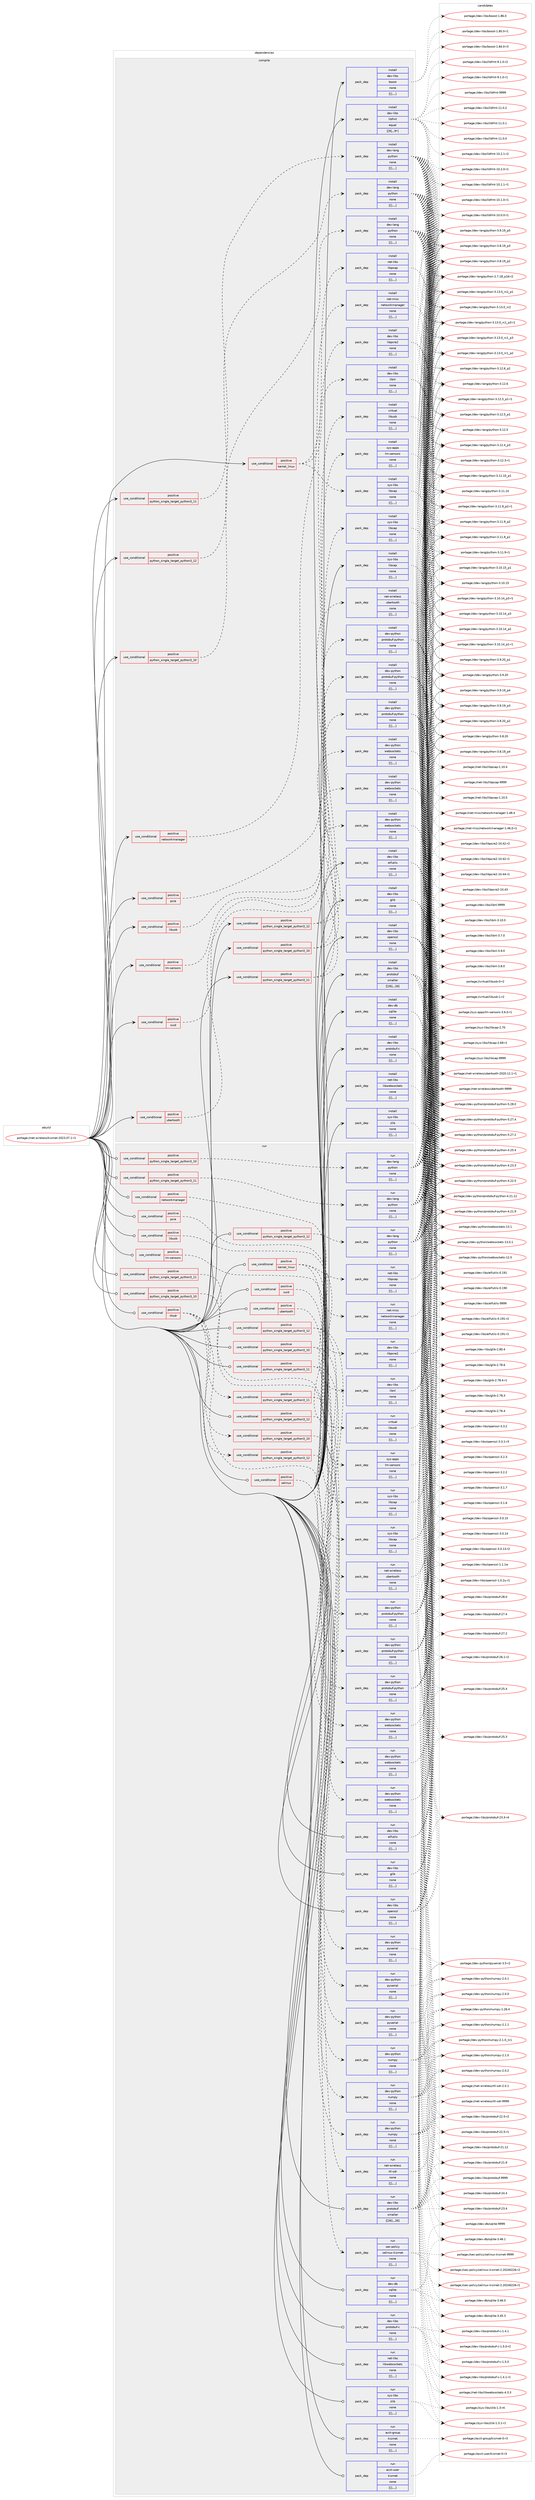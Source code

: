 digraph prolog {

# *************
# Graph options
# *************

newrank=true;
concentrate=true;
compound=true;
graph [rankdir=LR,fontname=Helvetica,fontsize=10,ranksep=1.5];#, ranksep=2.5, nodesep=0.2];
edge  [arrowhead=vee];
node  [fontname=Helvetica,fontsize=10];

# **********
# The ebuild
# **********

subgraph cluster_leftcol {
color=gray;
label=<<i>ebuild</i>>;
id [label="portage://net-wireless/kismet-2023.07.1-r1", color=red, width=4, href="../net-wireless/kismet-2023.07.1-r1.svg"];
}

# ****************
# The dependencies
# ****************

subgraph cluster_midcol {
color=gray;
label=<<i>dependencies</i>>;
subgraph cluster_compile {
fillcolor="#eeeeee";
style=filled;
label=<<i>compile</i>>;
subgraph cond106792 {
dependency399405 [label=<<TABLE BORDER="0" CELLBORDER="1" CELLSPACING="0" CELLPADDING="4"><TR><TD ROWSPAN="3" CELLPADDING="10">use_conditional</TD></TR><TR><TD>positive</TD></TR><TR><TD>kernel_linux</TD></TR></TABLE>>, shape=none, color=red];
subgraph pack289778 {
dependency399406 [label=<<TABLE BORDER="0" CELLBORDER="1" CELLSPACING="0" CELLPADDING="4" WIDTH="220"><TR><TD ROWSPAN="6" CELLPADDING="30">pack_dep</TD></TR><TR><TD WIDTH="110">install</TD></TR><TR><TD>sys-libs</TD></TR><TR><TD>libcap</TD></TR><TR><TD>none</TD></TR><TR><TD>[[],,,,]</TD></TR></TABLE>>, shape=none, color=blue];
}
dependency399405:e -> dependency399406:w [weight=20,style="dashed",arrowhead="vee"];
subgraph pack289779 {
dependency399407 [label=<<TABLE BORDER="0" CELLBORDER="1" CELLSPACING="0" CELLPADDING="4" WIDTH="220"><TR><TD ROWSPAN="6" CELLPADDING="30">pack_dep</TD></TR><TR><TD WIDTH="110">install</TD></TR><TR><TD>dev-libs</TD></TR><TR><TD>libnl</TD></TR><TR><TD>none</TD></TR><TR><TD>[[],,,,]</TD></TR></TABLE>>, shape=none, color=blue];
}
dependency399405:e -> dependency399407:w [weight=20,style="dashed",arrowhead="vee"];
subgraph pack289780 {
dependency399408 [label=<<TABLE BORDER="0" CELLBORDER="1" CELLSPACING="0" CELLPADDING="4" WIDTH="220"><TR><TD ROWSPAN="6" CELLPADDING="30">pack_dep</TD></TR><TR><TD WIDTH="110">install</TD></TR><TR><TD>net-libs</TD></TR><TR><TD>libpcap</TD></TR><TR><TD>none</TD></TR><TR><TD>[[],,,,]</TD></TR></TABLE>>, shape=none, color=blue];
}
dependency399405:e -> dependency399408:w [weight=20,style="dashed",arrowhead="vee"];
}
id:e -> dependency399405:w [weight=20,style="solid",arrowhead="vee"];
subgraph cond106793 {
dependency399409 [label=<<TABLE BORDER="0" CELLBORDER="1" CELLSPACING="0" CELLPADDING="4"><TR><TD ROWSPAN="3" CELLPADDING="10">use_conditional</TD></TR><TR><TD>positive</TD></TR><TR><TD>libusb</TD></TR></TABLE>>, shape=none, color=red];
subgraph pack289781 {
dependency399410 [label=<<TABLE BORDER="0" CELLBORDER="1" CELLSPACING="0" CELLPADDING="4" WIDTH="220"><TR><TD ROWSPAN="6" CELLPADDING="30">pack_dep</TD></TR><TR><TD WIDTH="110">install</TD></TR><TR><TD>virtual</TD></TR><TR><TD>libusb</TD></TR><TR><TD>none</TD></TR><TR><TD>[[],,,,]</TD></TR></TABLE>>, shape=none, color=blue];
}
dependency399409:e -> dependency399410:w [weight=20,style="dashed",arrowhead="vee"];
}
id:e -> dependency399409:w [weight=20,style="solid",arrowhead="vee"];
subgraph cond106794 {
dependency399411 [label=<<TABLE BORDER="0" CELLBORDER="1" CELLSPACING="0" CELLPADDING="4"><TR><TD ROWSPAN="3" CELLPADDING="10">use_conditional</TD></TR><TR><TD>positive</TD></TR><TR><TD>lm-sensors</TD></TR></TABLE>>, shape=none, color=red];
subgraph pack289782 {
dependency399412 [label=<<TABLE BORDER="0" CELLBORDER="1" CELLSPACING="0" CELLPADDING="4" WIDTH="220"><TR><TD ROWSPAN="6" CELLPADDING="30">pack_dep</TD></TR><TR><TD WIDTH="110">install</TD></TR><TR><TD>sys-apps</TD></TR><TR><TD>lm-sensors</TD></TR><TR><TD>none</TD></TR><TR><TD>[[],,,,]</TD></TR></TABLE>>, shape=none, color=blue];
}
dependency399411:e -> dependency399412:w [weight=20,style="dashed",arrowhead="vee"];
}
id:e -> dependency399411:w [weight=20,style="solid",arrowhead="vee"];
subgraph cond106795 {
dependency399413 [label=<<TABLE BORDER="0" CELLBORDER="1" CELLSPACING="0" CELLPADDING="4"><TR><TD ROWSPAN="3" CELLPADDING="10">use_conditional</TD></TR><TR><TD>positive</TD></TR><TR><TD>networkmanager</TD></TR></TABLE>>, shape=none, color=red];
subgraph pack289783 {
dependency399414 [label=<<TABLE BORDER="0" CELLBORDER="1" CELLSPACING="0" CELLPADDING="4" WIDTH="220"><TR><TD ROWSPAN="6" CELLPADDING="30">pack_dep</TD></TR><TR><TD WIDTH="110">install</TD></TR><TR><TD>net-misc</TD></TR><TR><TD>networkmanager</TD></TR><TR><TD>none</TD></TR><TR><TD>[[],,,,]</TD></TR></TABLE>>, shape=none, color=blue];
}
dependency399413:e -> dependency399414:w [weight=20,style="dashed",arrowhead="vee"];
}
id:e -> dependency399413:w [weight=20,style="solid",arrowhead="vee"];
subgraph cond106796 {
dependency399415 [label=<<TABLE BORDER="0" CELLBORDER="1" CELLSPACING="0" CELLPADDING="4"><TR><TD ROWSPAN="3" CELLPADDING="10">use_conditional</TD></TR><TR><TD>positive</TD></TR><TR><TD>pcre</TD></TR></TABLE>>, shape=none, color=red];
subgraph pack289784 {
dependency399416 [label=<<TABLE BORDER="0" CELLBORDER="1" CELLSPACING="0" CELLPADDING="4" WIDTH="220"><TR><TD ROWSPAN="6" CELLPADDING="30">pack_dep</TD></TR><TR><TD WIDTH="110">install</TD></TR><TR><TD>dev-libs</TD></TR><TR><TD>libpcre2</TD></TR><TR><TD>none</TD></TR><TR><TD>[[],,,,]</TD></TR></TABLE>>, shape=none, color=blue];
}
dependency399415:e -> dependency399416:w [weight=20,style="dashed",arrowhead="vee"];
}
id:e -> dependency399415:w [weight=20,style="solid",arrowhead="vee"];
subgraph cond106797 {
dependency399417 [label=<<TABLE BORDER="0" CELLBORDER="1" CELLSPACING="0" CELLPADDING="4"><TR><TD ROWSPAN="3" CELLPADDING="10">use_conditional</TD></TR><TR><TD>positive</TD></TR><TR><TD>python_single_target_python3_10</TD></TR></TABLE>>, shape=none, color=red];
subgraph pack289785 {
dependency399418 [label=<<TABLE BORDER="0" CELLBORDER="1" CELLSPACING="0" CELLPADDING="4" WIDTH="220"><TR><TD ROWSPAN="6" CELLPADDING="30">pack_dep</TD></TR><TR><TD WIDTH="110">install</TD></TR><TR><TD>dev-lang</TD></TR><TR><TD>python</TD></TR><TR><TD>none</TD></TR><TR><TD>[[],,,,]</TD></TR></TABLE>>, shape=none, color=blue];
}
dependency399417:e -> dependency399418:w [weight=20,style="dashed",arrowhead="vee"];
}
id:e -> dependency399417:w [weight=20,style="solid",arrowhead="vee"];
subgraph cond106798 {
dependency399419 [label=<<TABLE BORDER="0" CELLBORDER="1" CELLSPACING="0" CELLPADDING="4"><TR><TD ROWSPAN="3" CELLPADDING="10">use_conditional</TD></TR><TR><TD>positive</TD></TR><TR><TD>python_single_target_python3_10</TD></TR></TABLE>>, shape=none, color=red];
subgraph pack289786 {
dependency399420 [label=<<TABLE BORDER="0" CELLBORDER="1" CELLSPACING="0" CELLPADDING="4" WIDTH="220"><TR><TD ROWSPAN="6" CELLPADDING="30">pack_dep</TD></TR><TR><TD WIDTH="110">install</TD></TR><TR><TD>dev-python</TD></TR><TR><TD>protobuf-python</TD></TR><TR><TD>none</TD></TR><TR><TD>[[],,,,]</TD></TR></TABLE>>, shape=none, color=blue];
}
dependency399419:e -> dependency399420:w [weight=20,style="dashed",arrowhead="vee"];
subgraph pack289787 {
dependency399421 [label=<<TABLE BORDER="0" CELLBORDER="1" CELLSPACING="0" CELLPADDING="4" WIDTH="220"><TR><TD ROWSPAN="6" CELLPADDING="30">pack_dep</TD></TR><TR><TD WIDTH="110">install</TD></TR><TR><TD>dev-python</TD></TR><TR><TD>websockets</TD></TR><TR><TD>none</TD></TR><TR><TD>[[],,,,]</TD></TR></TABLE>>, shape=none, color=blue];
}
dependency399419:e -> dependency399421:w [weight=20,style="dashed",arrowhead="vee"];
}
id:e -> dependency399419:w [weight=20,style="solid",arrowhead="vee"];
subgraph cond106799 {
dependency399422 [label=<<TABLE BORDER="0" CELLBORDER="1" CELLSPACING="0" CELLPADDING="4"><TR><TD ROWSPAN="3" CELLPADDING="10">use_conditional</TD></TR><TR><TD>positive</TD></TR><TR><TD>python_single_target_python3_11</TD></TR></TABLE>>, shape=none, color=red];
subgraph pack289788 {
dependency399423 [label=<<TABLE BORDER="0" CELLBORDER="1" CELLSPACING="0" CELLPADDING="4" WIDTH="220"><TR><TD ROWSPAN="6" CELLPADDING="30">pack_dep</TD></TR><TR><TD WIDTH="110">install</TD></TR><TR><TD>dev-lang</TD></TR><TR><TD>python</TD></TR><TR><TD>none</TD></TR><TR><TD>[[],,,,]</TD></TR></TABLE>>, shape=none, color=blue];
}
dependency399422:e -> dependency399423:w [weight=20,style="dashed",arrowhead="vee"];
}
id:e -> dependency399422:w [weight=20,style="solid",arrowhead="vee"];
subgraph cond106800 {
dependency399424 [label=<<TABLE BORDER="0" CELLBORDER="1" CELLSPACING="0" CELLPADDING="4"><TR><TD ROWSPAN="3" CELLPADDING="10">use_conditional</TD></TR><TR><TD>positive</TD></TR><TR><TD>python_single_target_python3_11</TD></TR></TABLE>>, shape=none, color=red];
subgraph pack289789 {
dependency399425 [label=<<TABLE BORDER="0" CELLBORDER="1" CELLSPACING="0" CELLPADDING="4" WIDTH="220"><TR><TD ROWSPAN="6" CELLPADDING="30">pack_dep</TD></TR><TR><TD WIDTH="110">install</TD></TR><TR><TD>dev-python</TD></TR><TR><TD>protobuf-python</TD></TR><TR><TD>none</TD></TR><TR><TD>[[],,,,]</TD></TR></TABLE>>, shape=none, color=blue];
}
dependency399424:e -> dependency399425:w [weight=20,style="dashed",arrowhead="vee"];
subgraph pack289790 {
dependency399426 [label=<<TABLE BORDER="0" CELLBORDER="1" CELLSPACING="0" CELLPADDING="4" WIDTH="220"><TR><TD ROWSPAN="6" CELLPADDING="30">pack_dep</TD></TR><TR><TD WIDTH="110">install</TD></TR><TR><TD>dev-python</TD></TR><TR><TD>websockets</TD></TR><TR><TD>none</TD></TR><TR><TD>[[],,,,]</TD></TR></TABLE>>, shape=none, color=blue];
}
dependency399424:e -> dependency399426:w [weight=20,style="dashed",arrowhead="vee"];
}
id:e -> dependency399424:w [weight=20,style="solid",arrowhead="vee"];
subgraph cond106801 {
dependency399427 [label=<<TABLE BORDER="0" CELLBORDER="1" CELLSPACING="0" CELLPADDING="4"><TR><TD ROWSPAN="3" CELLPADDING="10">use_conditional</TD></TR><TR><TD>positive</TD></TR><TR><TD>python_single_target_python3_12</TD></TR></TABLE>>, shape=none, color=red];
subgraph pack289791 {
dependency399428 [label=<<TABLE BORDER="0" CELLBORDER="1" CELLSPACING="0" CELLPADDING="4" WIDTH="220"><TR><TD ROWSPAN="6" CELLPADDING="30">pack_dep</TD></TR><TR><TD WIDTH="110">install</TD></TR><TR><TD>dev-lang</TD></TR><TR><TD>python</TD></TR><TR><TD>none</TD></TR><TR><TD>[[],,,,]</TD></TR></TABLE>>, shape=none, color=blue];
}
dependency399427:e -> dependency399428:w [weight=20,style="dashed",arrowhead="vee"];
}
id:e -> dependency399427:w [weight=20,style="solid",arrowhead="vee"];
subgraph cond106802 {
dependency399429 [label=<<TABLE BORDER="0" CELLBORDER="1" CELLSPACING="0" CELLPADDING="4"><TR><TD ROWSPAN="3" CELLPADDING="10">use_conditional</TD></TR><TR><TD>positive</TD></TR><TR><TD>python_single_target_python3_12</TD></TR></TABLE>>, shape=none, color=red];
subgraph pack289792 {
dependency399430 [label=<<TABLE BORDER="0" CELLBORDER="1" CELLSPACING="0" CELLPADDING="4" WIDTH="220"><TR><TD ROWSPAN="6" CELLPADDING="30">pack_dep</TD></TR><TR><TD WIDTH="110">install</TD></TR><TR><TD>dev-python</TD></TR><TR><TD>protobuf-python</TD></TR><TR><TD>none</TD></TR><TR><TD>[[],,,,]</TD></TR></TABLE>>, shape=none, color=blue];
}
dependency399429:e -> dependency399430:w [weight=20,style="dashed",arrowhead="vee"];
subgraph pack289793 {
dependency399431 [label=<<TABLE BORDER="0" CELLBORDER="1" CELLSPACING="0" CELLPADDING="4" WIDTH="220"><TR><TD ROWSPAN="6" CELLPADDING="30">pack_dep</TD></TR><TR><TD WIDTH="110">install</TD></TR><TR><TD>dev-python</TD></TR><TR><TD>websockets</TD></TR><TR><TD>none</TD></TR><TR><TD>[[],,,,]</TD></TR></TABLE>>, shape=none, color=blue];
}
dependency399429:e -> dependency399431:w [weight=20,style="dashed",arrowhead="vee"];
}
id:e -> dependency399429:w [weight=20,style="solid",arrowhead="vee"];
subgraph cond106803 {
dependency399432 [label=<<TABLE BORDER="0" CELLBORDER="1" CELLSPACING="0" CELLPADDING="4"><TR><TD ROWSPAN="3" CELLPADDING="10">use_conditional</TD></TR><TR><TD>positive</TD></TR><TR><TD>suid</TD></TR></TABLE>>, shape=none, color=red];
subgraph pack289794 {
dependency399433 [label=<<TABLE BORDER="0" CELLBORDER="1" CELLSPACING="0" CELLPADDING="4" WIDTH="220"><TR><TD ROWSPAN="6" CELLPADDING="30">pack_dep</TD></TR><TR><TD WIDTH="110">install</TD></TR><TR><TD>sys-libs</TD></TR><TR><TD>libcap</TD></TR><TR><TD>none</TD></TR><TR><TD>[[],,,,]</TD></TR></TABLE>>, shape=none, color=blue];
}
dependency399432:e -> dependency399433:w [weight=20,style="dashed",arrowhead="vee"];
}
id:e -> dependency399432:w [weight=20,style="solid",arrowhead="vee"];
subgraph cond106804 {
dependency399434 [label=<<TABLE BORDER="0" CELLBORDER="1" CELLSPACING="0" CELLPADDING="4"><TR><TD ROWSPAN="3" CELLPADDING="10">use_conditional</TD></TR><TR><TD>positive</TD></TR><TR><TD>ubertooth</TD></TR></TABLE>>, shape=none, color=red];
subgraph pack289795 {
dependency399435 [label=<<TABLE BORDER="0" CELLBORDER="1" CELLSPACING="0" CELLPADDING="4" WIDTH="220"><TR><TD ROWSPAN="6" CELLPADDING="30">pack_dep</TD></TR><TR><TD WIDTH="110">install</TD></TR><TR><TD>net-wireless</TD></TR><TR><TD>ubertooth</TD></TR><TR><TD>none</TD></TR><TR><TD>[[],,,,]</TD></TR></TABLE>>, shape=none, color=blue];
}
dependency399434:e -> dependency399435:w [weight=20,style="dashed",arrowhead="vee"];
}
id:e -> dependency399434:w [weight=20,style="solid",arrowhead="vee"];
subgraph pack289796 {
dependency399436 [label=<<TABLE BORDER="0" CELLBORDER="1" CELLSPACING="0" CELLPADDING="4" WIDTH="220"><TR><TD ROWSPAN="6" CELLPADDING="30">pack_dep</TD></TR><TR><TD WIDTH="110">install</TD></TR><TR><TD>dev-db</TD></TR><TR><TD>sqlite</TD></TR><TR><TD>none</TD></TR><TR><TD>[[],,,,]</TD></TR></TABLE>>, shape=none, color=blue];
}
id:e -> dependency399436:w [weight=20,style="solid",arrowhead="vee"];
subgraph pack289797 {
dependency399437 [label=<<TABLE BORDER="0" CELLBORDER="1" CELLSPACING="0" CELLPADDING="4" WIDTH="220"><TR><TD ROWSPAN="6" CELLPADDING="30">pack_dep</TD></TR><TR><TD WIDTH="110">install</TD></TR><TR><TD>dev-libs</TD></TR><TR><TD>boost</TD></TR><TR><TD>none</TD></TR><TR><TD>[[],,,,]</TD></TR></TABLE>>, shape=none, color=blue];
}
id:e -> dependency399437:w [weight=20,style="solid",arrowhead="vee"];
subgraph pack289798 {
dependency399438 [label=<<TABLE BORDER="0" CELLBORDER="1" CELLSPACING="0" CELLPADDING="4" WIDTH="220"><TR><TD ROWSPAN="6" CELLPADDING="30">pack_dep</TD></TR><TR><TD WIDTH="110">install</TD></TR><TR><TD>dev-libs</TD></TR><TR><TD>elfutils</TD></TR><TR><TD>none</TD></TR><TR><TD>[[],,,,]</TD></TR></TABLE>>, shape=none, color=blue];
}
id:e -> dependency399438:w [weight=20,style="solid",arrowhead="vee"];
subgraph pack289799 {
dependency399439 [label=<<TABLE BORDER="0" CELLBORDER="1" CELLSPACING="0" CELLPADDING="4" WIDTH="220"><TR><TD ROWSPAN="6" CELLPADDING="30">pack_dep</TD></TR><TR><TD WIDTH="110">install</TD></TR><TR><TD>dev-libs</TD></TR><TR><TD>glib</TD></TR><TR><TD>none</TD></TR><TR><TD>[[],,,,]</TD></TR></TABLE>>, shape=none, color=blue];
}
id:e -> dependency399439:w [weight=20,style="solid",arrowhead="vee"];
subgraph pack289800 {
dependency399440 [label=<<TABLE BORDER="0" CELLBORDER="1" CELLSPACING="0" CELLPADDING="4" WIDTH="220"><TR><TD ROWSPAN="6" CELLPADDING="30">pack_dep</TD></TR><TR><TD WIDTH="110">install</TD></TR><TR><TD>dev-libs</TD></TR><TR><TD>libfmt</TD></TR><TR><TD>equal</TD></TR><TR><TD>[[9],,,9*]</TD></TR></TABLE>>, shape=none, color=blue];
}
id:e -> dependency399440:w [weight=20,style="solid",arrowhead="vee"];
subgraph pack289801 {
dependency399441 [label=<<TABLE BORDER="0" CELLBORDER="1" CELLSPACING="0" CELLPADDING="4" WIDTH="220"><TR><TD ROWSPAN="6" CELLPADDING="30">pack_dep</TD></TR><TR><TD WIDTH="110">install</TD></TR><TR><TD>dev-libs</TD></TR><TR><TD>openssl</TD></TR><TR><TD>none</TD></TR><TR><TD>[[],,,,]</TD></TR></TABLE>>, shape=none, color=blue];
}
id:e -> dependency399441:w [weight=20,style="solid",arrowhead="vee"];
subgraph pack289802 {
dependency399442 [label=<<TABLE BORDER="0" CELLBORDER="1" CELLSPACING="0" CELLPADDING="4" WIDTH="220"><TR><TD ROWSPAN="6" CELLPADDING="30">pack_dep</TD></TR><TR><TD WIDTH="110">install</TD></TR><TR><TD>dev-libs</TD></TR><TR><TD>protobuf</TD></TR><TR><TD>smaller</TD></TR><TR><TD>[[26],,,26]</TD></TR></TABLE>>, shape=none, color=blue];
}
id:e -> dependency399442:w [weight=20,style="solid",arrowhead="vee"];
subgraph pack289803 {
dependency399443 [label=<<TABLE BORDER="0" CELLBORDER="1" CELLSPACING="0" CELLPADDING="4" WIDTH="220"><TR><TD ROWSPAN="6" CELLPADDING="30">pack_dep</TD></TR><TR><TD WIDTH="110">install</TD></TR><TR><TD>dev-libs</TD></TR><TR><TD>protobuf-c</TD></TR><TR><TD>none</TD></TR><TR><TD>[[],,,,]</TD></TR></TABLE>>, shape=none, color=blue];
}
id:e -> dependency399443:w [weight=20,style="solid",arrowhead="vee"];
subgraph pack289804 {
dependency399444 [label=<<TABLE BORDER="0" CELLBORDER="1" CELLSPACING="0" CELLPADDING="4" WIDTH="220"><TR><TD ROWSPAN="6" CELLPADDING="30">pack_dep</TD></TR><TR><TD WIDTH="110">install</TD></TR><TR><TD>net-libs</TD></TR><TR><TD>libwebsockets</TD></TR><TR><TD>none</TD></TR><TR><TD>[[],,,,]</TD></TR></TABLE>>, shape=none, color=blue];
}
id:e -> dependency399444:w [weight=20,style="solid",arrowhead="vee"];
subgraph pack289805 {
dependency399445 [label=<<TABLE BORDER="0" CELLBORDER="1" CELLSPACING="0" CELLPADDING="4" WIDTH="220"><TR><TD ROWSPAN="6" CELLPADDING="30">pack_dep</TD></TR><TR><TD WIDTH="110">install</TD></TR><TR><TD>sys-libs</TD></TR><TR><TD>libcap</TD></TR><TR><TD>none</TD></TR><TR><TD>[[],,,,]</TD></TR></TABLE>>, shape=none, color=blue];
}
id:e -> dependency399445:w [weight=20,style="solid",arrowhead="vee"];
subgraph pack289806 {
dependency399446 [label=<<TABLE BORDER="0" CELLBORDER="1" CELLSPACING="0" CELLPADDING="4" WIDTH="220"><TR><TD ROWSPAN="6" CELLPADDING="30">pack_dep</TD></TR><TR><TD WIDTH="110">install</TD></TR><TR><TD>sys-libs</TD></TR><TR><TD>zlib</TD></TR><TR><TD>none</TD></TR><TR><TD>[[],,,,]</TD></TR></TABLE>>, shape=none, color=blue];
}
id:e -> dependency399446:w [weight=20,style="solid",arrowhead="vee"];
}
subgraph cluster_compileandrun {
fillcolor="#eeeeee";
style=filled;
label=<<i>compile and run</i>>;
}
subgraph cluster_run {
fillcolor="#eeeeee";
style=filled;
label=<<i>run</i>>;
subgraph cond106805 {
dependency399447 [label=<<TABLE BORDER="0" CELLBORDER="1" CELLSPACING="0" CELLPADDING="4"><TR><TD ROWSPAN="3" CELLPADDING="10">use_conditional</TD></TR><TR><TD>positive</TD></TR><TR><TD>kernel_linux</TD></TR></TABLE>>, shape=none, color=red];
subgraph pack289807 {
dependency399448 [label=<<TABLE BORDER="0" CELLBORDER="1" CELLSPACING="0" CELLPADDING="4" WIDTH="220"><TR><TD ROWSPAN="6" CELLPADDING="30">pack_dep</TD></TR><TR><TD WIDTH="110">run</TD></TR><TR><TD>sys-libs</TD></TR><TR><TD>libcap</TD></TR><TR><TD>none</TD></TR><TR><TD>[[],,,,]</TD></TR></TABLE>>, shape=none, color=blue];
}
dependency399447:e -> dependency399448:w [weight=20,style="dashed",arrowhead="vee"];
subgraph pack289808 {
dependency399449 [label=<<TABLE BORDER="0" CELLBORDER="1" CELLSPACING="0" CELLPADDING="4" WIDTH="220"><TR><TD ROWSPAN="6" CELLPADDING="30">pack_dep</TD></TR><TR><TD WIDTH="110">run</TD></TR><TR><TD>dev-libs</TD></TR><TR><TD>libnl</TD></TR><TR><TD>none</TD></TR><TR><TD>[[],,,,]</TD></TR></TABLE>>, shape=none, color=blue];
}
dependency399447:e -> dependency399449:w [weight=20,style="dashed",arrowhead="vee"];
subgraph pack289809 {
dependency399450 [label=<<TABLE BORDER="0" CELLBORDER="1" CELLSPACING="0" CELLPADDING="4" WIDTH="220"><TR><TD ROWSPAN="6" CELLPADDING="30">pack_dep</TD></TR><TR><TD WIDTH="110">run</TD></TR><TR><TD>net-libs</TD></TR><TR><TD>libpcap</TD></TR><TR><TD>none</TD></TR><TR><TD>[[],,,,]</TD></TR></TABLE>>, shape=none, color=blue];
}
dependency399447:e -> dependency399450:w [weight=20,style="dashed",arrowhead="vee"];
}
id:e -> dependency399447:w [weight=20,style="solid",arrowhead="odot"];
subgraph cond106806 {
dependency399451 [label=<<TABLE BORDER="0" CELLBORDER="1" CELLSPACING="0" CELLPADDING="4"><TR><TD ROWSPAN="3" CELLPADDING="10">use_conditional</TD></TR><TR><TD>positive</TD></TR><TR><TD>libusb</TD></TR></TABLE>>, shape=none, color=red];
subgraph pack289810 {
dependency399452 [label=<<TABLE BORDER="0" CELLBORDER="1" CELLSPACING="0" CELLPADDING="4" WIDTH="220"><TR><TD ROWSPAN="6" CELLPADDING="30">pack_dep</TD></TR><TR><TD WIDTH="110">run</TD></TR><TR><TD>virtual</TD></TR><TR><TD>libusb</TD></TR><TR><TD>none</TD></TR><TR><TD>[[],,,,]</TD></TR></TABLE>>, shape=none, color=blue];
}
dependency399451:e -> dependency399452:w [weight=20,style="dashed",arrowhead="vee"];
}
id:e -> dependency399451:w [weight=20,style="solid",arrowhead="odot"];
subgraph cond106807 {
dependency399453 [label=<<TABLE BORDER="0" CELLBORDER="1" CELLSPACING="0" CELLPADDING="4"><TR><TD ROWSPAN="3" CELLPADDING="10">use_conditional</TD></TR><TR><TD>positive</TD></TR><TR><TD>lm-sensors</TD></TR></TABLE>>, shape=none, color=red];
subgraph pack289811 {
dependency399454 [label=<<TABLE BORDER="0" CELLBORDER="1" CELLSPACING="0" CELLPADDING="4" WIDTH="220"><TR><TD ROWSPAN="6" CELLPADDING="30">pack_dep</TD></TR><TR><TD WIDTH="110">run</TD></TR><TR><TD>sys-apps</TD></TR><TR><TD>lm-sensors</TD></TR><TR><TD>none</TD></TR><TR><TD>[[],,,,]</TD></TR></TABLE>>, shape=none, color=blue];
}
dependency399453:e -> dependency399454:w [weight=20,style="dashed",arrowhead="vee"];
}
id:e -> dependency399453:w [weight=20,style="solid",arrowhead="odot"];
subgraph cond106808 {
dependency399455 [label=<<TABLE BORDER="0" CELLBORDER="1" CELLSPACING="0" CELLPADDING="4"><TR><TD ROWSPAN="3" CELLPADDING="10">use_conditional</TD></TR><TR><TD>positive</TD></TR><TR><TD>networkmanager</TD></TR></TABLE>>, shape=none, color=red];
subgraph pack289812 {
dependency399456 [label=<<TABLE BORDER="0" CELLBORDER="1" CELLSPACING="0" CELLPADDING="4" WIDTH="220"><TR><TD ROWSPAN="6" CELLPADDING="30">pack_dep</TD></TR><TR><TD WIDTH="110">run</TD></TR><TR><TD>net-misc</TD></TR><TR><TD>networkmanager</TD></TR><TR><TD>none</TD></TR><TR><TD>[[],,,,]</TD></TR></TABLE>>, shape=none, color=blue];
}
dependency399455:e -> dependency399456:w [weight=20,style="dashed",arrowhead="vee"];
}
id:e -> dependency399455:w [weight=20,style="solid",arrowhead="odot"];
subgraph cond106809 {
dependency399457 [label=<<TABLE BORDER="0" CELLBORDER="1" CELLSPACING="0" CELLPADDING="4"><TR><TD ROWSPAN="3" CELLPADDING="10">use_conditional</TD></TR><TR><TD>positive</TD></TR><TR><TD>pcre</TD></TR></TABLE>>, shape=none, color=red];
subgraph pack289813 {
dependency399458 [label=<<TABLE BORDER="0" CELLBORDER="1" CELLSPACING="0" CELLPADDING="4" WIDTH="220"><TR><TD ROWSPAN="6" CELLPADDING="30">pack_dep</TD></TR><TR><TD WIDTH="110">run</TD></TR><TR><TD>dev-libs</TD></TR><TR><TD>libpcre2</TD></TR><TR><TD>none</TD></TR><TR><TD>[[],,,,]</TD></TR></TABLE>>, shape=none, color=blue];
}
dependency399457:e -> dependency399458:w [weight=20,style="dashed",arrowhead="vee"];
}
id:e -> dependency399457:w [weight=20,style="solid",arrowhead="odot"];
subgraph cond106810 {
dependency399459 [label=<<TABLE BORDER="0" CELLBORDER="1" CELLSPACING="0" CELLPADDING="4"><TR><TD ROWSPAN="3" CELLPADDING="10">use_conditional</TD></TR><TR><TD>positive</TD></TR><TR><TD>python_single_target_python3_10</TD></TR></TABLE>>, shape=none, color=red];
subgraph pack289814 {
dependency399460 [label=<<TABLE BORDER="0" CELLBORDER="1" CELLSPACING="0" CELLPADDING="4" WIDTH="220"><TR><TD ROWSPAN="6" CELLPADDING="30">pack_dep</TD></TR><TR><TD WIDTH="110">run</TD></TR><TR><TD>dev-lang</TD></TR><TR><TD>python</TD></TR><TR><TD>none</TD></TR><TR><TD>[[],,,,]</TD></TR></TABLE>>, shape=none, color=blue];
}
dependency399459:e -> dependency399460:w [weight=20,style="dashed",arrowhead="vee"];
}
id:e -> dependency399459:w [weight=20,style="solid",arrowhead="odot"];
subgraph cond106811 {
dependency399461 [label=<<TABLE BORDER="0" CELLBORDER="1" CELLSPACING="0" CELLPADDING="4"><TR><TD ROWSPAN="3" CELLPADDING="10">use_conditional</TD></TR><TR><TD>positive</TD></TR><TR><TD>python_single_target_python3_10</TD></TR></TABLE>>, shape=none, color=red];
subgraph pack289815 {
dependency399462 [label=<<TABLE BORDER="0" CELLBORDER="1" CELLSPACING="0" CELLPADDING="4" WIDTH="220"><TR><TD ROWSPAN="6" CELLPADDING="30">pack_dep</TD></TR><TR><TD WIDTH="110">run</TD></TR><TR><TD>dev-python</TD></TR><TR><TD>protobuf-python</TD></TR><TR><TD>none</TD></TR><TR><TD>[[],,,,]</TD></TR></TABLE>>, shape=none, color=blue];
}
dependency399461:e -> dependency399462:w [weight=20,style="dashed",arrowhead="vee"];
subgraph pack289816 {
dependency399463 [label=<<TABLE BORDER="0" CELLBORDER="1" CELLSPACING="0" CELLPADDING="4" WIDTH="220"><TR><TD ROWSPAN="6" CELLPADDING="30">pack_dep</TD></TR><TR><TD WIDTH="110">run</TD></TR><TR><TD>dev-python</TD></TR><TR><TD>websockets</TD></TR><TR><TD>none</TD></TR><TR><TD>[[],,,,]</TD></TR></TABLE>>, shape=none, color=blue];
}
dependency399461:e -> dependency399463:w [weight=20,style="dashed",arrowhead="vee"];
}
id:e -> dependency399461:w [weight=20,style="solid",arrowhead="odot"];
subgraph cond106812 {
dependency399464 [label=<<TABLE BORDER="0" CELLBORDER="1" CELLSPACING="0" CELLPADDING="4"><TR><TD ROWSPAN="3" CELLPADDING="10">use_conditional</TD></TR><TR><TD>positive</TD></TR><TR><TD>python_single_target_python3_10</TD></TR></TABLE>>, shape=none, color=red];
subgraph pack289817 {
dependency399465 [label=<<TABLE BORDER="0" CELLBORDER="1" CELLSPACING="0" CELLPADDING="4" WIDTH="220"><TR><TD ROWSPAN="6" CELLPADDING="30">pack_dep</TD></TR><TR><TD WIDTH="110">run</TD></TR><TR><TD>dev-python</TD></TR><TR><TD>pyserial</TD></TR><TR><TD>none</TD></TR><TR><TD>[[],,,,]</TD></TR></TABLE>>, shape=none, color=blue];
}
dependency399464:e -> dependency399465:w [weight=20,style="dashed",arrowhead="vee"];
}
id:e -> dependency399464:w [weight=20,style="solid",arrowhead="odot"];
subgraph cond106813 {
dependency399466 [label=<<TABLE BORDER="0" CELLBORDER="1" CELLSPACING="0" CELLPADDING="4"><TR><TD ROWSPAN="3" CELLPADDING="10">use_conditional</TD></TR><TR><TD>positive</TD></TR><TR><TD>python_single_target_python3_11</TD></TR></TABLE>>, shape=none, color=red];
subgraph pack289818 {
dependency399467 [label=<<TABLE BORDER="0" CELLBORDER="1" CELLSPACING="0" CELLPADDING="4" WIDTH="220"><TR><TD ROWSPAN="6" CELLPADDING="30">pack_dep</TD></TR><TR><TD WIDTH="110">run</TD></TR><TR><TD>dev-lang</TD></TR><TR><TD>python</TD></TR><TR><TD>none</TD></TR><TR><TD>[[],,,,]</TD></TR></TABLE>>, shape=none, color=blue];
}
dependency399466:e -> dependency399467:w [weight=20,style="dashed",arrowhead="vee"];
}
id:e -> dependency399466:w [weight=20,style="solid",arrowhead="odot"];
subgraph cond106814 {
dependency399468 [label=<<TABLE BORDER="0" CELLBORDER="1" CELLSPACING="0" CELLPADDING="4"><TR><TD ROWSPAN="3" CELLPADDING="10">use_conditional</TD></TR><TR><TD>positive</TD></TR><TR><TD>python_single_target_python3_11</TD></TR></TABLE>>, shape=none, color=red];
subgraph pack289819 {
dependency399469 [label=<<TABLE BORDER="0" CELLBORDER="1" CELLSPACING="0" CELLPADDING="4" WIDTH="220"><TR><TD ROWSPAN="6" CELLPADDING="30">pack_dep</TD></TR><TR><TD WIDTH="110">run</TD></TR><TR><TD>dev-python</TD></TR><TR><TD>protobuf-python</TD></TR><TR><TD>none</TD></TR><TR><TD>[[],,,,]</TD></TR></TABLE>>, shape=none, color=blue];
}
dependency399468:e -> dependency399469:w [weight=20,style="dashed",arrowhead="vee"];
subgraph pack289820 {
dependency399470 [label=<<TABLE BORDER="0" CELLBORDER="1" CELLSPACING="0" CELLPADDING="4" WIDTH="220"><TR><TD ROWSPAN="6" CELLPADDING="30">pack_dep</TD></TR><TR><TD WIDTH="110">run</TD></TR><TR><TD>dev-python</TD></TR><TR><TD>websockets</TD></TR><TR><TD>none</TD></TR><TR><TD>[[],,,,]</TD></TR></TABLE>>, shape=none, color=blue];
}
dependency399468:e -> dependency399470:w [weight=20,style="dashed",arrowhead="vee"];
}
id:e -> dependency399468:w [weight=20,style="solid",arrowhead="odot"];
subgraph cond106815 {
dependency399471 [label=<<TABLE BORDER="0" CELLBORDER="1" CELLSPACING="0" CELLPADDING="4"><TR><TD ROWSPAN="3" CELLPADDING="10">use_conditional</TD></TR><TR><TD>positive</TD></TR><TR><TD>python_single_target_python3_11</TD></TR></TABLE>>, shape=none, color=red];
subgraph pack289821 {
dependency399472 [label=<<TABLE BORDER="0" CELLBORDER="1" CELLSPACING="0" CELLPADDING="4" WIDTH="220"><TR><TD ROWSPAN="6" CELLPADDING="30">pack_dep</TD></TR><TR><TD WIDTH="110">run</TD></TR><TR><TD>dev-python</TD></TR><TR><TD>pyserial</TD></TR><TR><TD>none</TD></TR><TR><TD>[[],,,,]</TD></TR></TABLE>>, shape=none, color=blue];
}
dependency399471:e -> dependency399472:w [weight=20,style="dashed",arrowhead="vee"];
}
id:e -> dependency399471:w [weight=20,style="solid",arrowhead="odot"];
subgraph cond106816 {
dependency399473 [label=<<TABLE BORDER="0" CELLBORDER="1" CELLSPACING="0" CELLPADDING="4"><TR><TD ROWSPAN="3" CELLPADDING="10">use_conditional</TD></TR><TR><TD>positive</TD></TR><TR><TD>python_single_target_python3_12</TD></TR></TABLE>>, shape=none, color=red];
subgraph pack289822 {
dependency399474 [label=<<TABLE BORDER="0" CELLBORDER="1" CELLSPACING="0" CELLPADDING="4" WIDTH="220"><TR><TD ROWSPAN="6" CELLPADDING="30">pack_dep</TD></TR><TR><TD WIDTH="110">run</TD></TR><TR><TD>dev-lang</TD></TR><TR><TD>python</TD></TR><TR><TD>none</TD></TR><TR><TD>[[],,,,]</TD></TR></TABLE>>, shape=none, color=blue];
}
dependency399473:e -> dependency399474:w [weight=20,style="dashed",arrowhead="vee"];
}
id:e -> dependency399473:w [weight=20,style="solid",arrowhead="odot"];
subgraph cond106817 {
dependency399475 [label=<<TABLE BORDER="0" CELLBORDER="1" CELLSPACING="0" CELLPADDING="4"><TR><TD ROWSPAN="3" CELLPADDING="10">use_conditional</TD></TR><TR><TD>positive</TD></TR><TR><TD>python_single_target_python3_12</TD></TR></TABLE>>, shape=none, color=red];
subgraph pack289823 {
dependency399476 [label=<<TABLE BORDER="0" CELLBORDER="1" CELLSPACING="0" CELLPADDING="4" WIDTH="220"><TR><TD ROWSPAN="6" CELLPADDING="30">pack_dep</TD></TR><TR><TD WIDTH="110">run</TD></TR><TR><TD>dev-python</TD></TR><TR><TD>protobuf-python</TD></TR><TR><TD>none</TD></TR><TR><TD>[[],,,,]</TD></TR></TABLE>>, shape=none, color=blue];
}
dependency399475:e -> dependency399476:w [weight=20,style="dashed",arrowhead="vee"];
subgraph pack289824 {
dependency399477 [label=<<TABLE BORDER="0" CELLBORDER="1" CELLSPACING="0" CELLPADDING="4" WIDTH="220"><TR><TD ROWSPAN="6" CELLPADDING="30">pack_dep</TD></TR><TR><TD WIDTH="110">run</TD></TR><TR><TD>dev-python</TD></TR><TR><TD>websockets</TD></TR><TR><TD>none</TD></TR><TR><TD>[[],,,,]</TD></TR></TABLE>>, shape=none, color=blue];
}
dependency399475:e -> dependency399477:w [weight=20,style="dashed",arrowhead="vee"];
}
id:e -> dependency399475:w [weight=20,style="solid",arrowhead="odot"];
subgraph cond106818 {
dependency399478 [label=<<TABLE BORDER="0" CELLBORDER="1" CELLSPACING="0" CELLPADDING="4"><TR><TD ROWSPAN="3" CELLPADDING="10">use_conditional</TD></TR><TR><TD>positive</TD></TR><TR><TD>python_single_target_python3_12</TD></TR></TABLE>>, shape=none, color=red];
subgraph pack289825 {
dependency399479 [label=<<TABLE BORDER="0" CELLBORDER="1" CELLSPACING="0" CELLPADDING="4" WIDTH="220"><TR><TD ROWSPAN="6" CELLPADDING="30">pack_dep</TD></TR><TR><TD WIDTH="110">run</TD></TR><TR><TD>dev-python</TD></TR><TR><TD>pyserial</TD></TR><TR><TD>none</TD></TR><TR><TD>[[],,,,]</TD></TR></TABLE>>, shape=none, color=blue];
}
dependency399478:e -> dependency399479:w [weight=20,style="dashed",arrowhead="vee"];
}
id:e -> dependency399478:w [weight=20,style="solid",arrowhead="odot"];
subgraph cond106819 {
dependency399480 [label=<<TABLE BORDER="0" CELLBORDER="1" CELLSPACING="0" CELLPADDING="4"><TR><TD ROWSPAN="3" CELLPADDING="10">use_conditional</TD></TR><TR><TD>positive</TD></TR><TR><TD>rtlsdr</TD></TR></TABLE>>, shape=none, color=red];
subgraph cond106820 {
dependency399481 [label=<<TABLE BORDER="0" CELLBORDER="1" CELLSPACING="0" CELLPADDING="4"><TR><TD ROWSPAN="3" CELLPADDING="10">use_conditional</TD></TR><TR><TD>positive</TD></TR><TR><TD>python_single_target_python3_10</TD></TR></TABLE>>, shape=none, color=red];
subgraph pack289826 {
dependency399482 [label=<<TABLE BORDER="0" CELLBORDER="1" CELLSPACING="0" CELLPADDING="4" WIDTH="220"><TR><TD ROWSPAN="6" CELLPADDING="30">pack_dep</TD></TR><TR><TD WIDTH="110">run</TD></TR><TR><TD>dev-python</TD></TR><TR><TD>numpy</TD></TR><TR><TD>none</TD></TR><TR><TD>[[],,,,]</TD></TR></TABLE>>, shape=none, color=blue];
}
dependency399481:e -> dependency399482:w [weight=20,style="dashed",arrowhead="vee"];
}
dependency399480:e -> dependency399481:w [weight=20,style="dashed",arrowhead="vee"];
subgraph cond106821 {
dependency399483 [label=<<TABLE BORDER="0" CELLBORDER="1" CELLSPACING="0" CELLPADDING="4"><TR><TD ROWSPAN="3" CELLPADDING="10">use_conditional</TD></TR><TR><TD>positive</TD></TR><TR><TD>python_single_target_python3_11</TD></TR></TABLE>>, shape=none, color=red];
subgraph pack289827 {
dependency399484 [label=<<TABLE BORDER="0" CELLBORDER="1" CELLSPACING="0" CELLPADDING="4" WIDTH="220"><TR><TD ROWSPAN="6" CELLPADDING="30">pack_dep</TD></TR><TR><TD WIDTH="110">run</TD></TR><TR><TD>dev-python</TD></TR><TR><TD>numpy</TD></TR><TR><TD>none</TD></TR><TR><TD>[[],,,,]</TD></TR></TABLE>>, shape=none, color=blue];
}
dependency399483:e -> dependency399484:w [weight=20,style="dashed",arrowhead="vee"];
}
dependency399480:e -> dependency399483:w [weight=20,style="dashed",arrowhead="vee"];
subgraph cond106822 {
dependency399485 [label=<<TABLE BORDER="0" CELLBORDER="1" CELLSPACING="0" CELLPADDING="4"><TR><TD ROWSPAN="3" CELLPADDING="10">use_conditional</TD></TR><TR><TD>positive</TD></TR><TR><TD>python_single_target_python3_12</TD></TR></TABLE>>, shape=none, color=red];
subgraph pack289828 {
dependency399486 [label=<<TABLE BORDER="0" CELLBORDER="1" CELLSPACING="0" CELLPADDING="4" WIDTH="220"><TR><TD ROWSPAN="6" CELLPADDING="30">pack_dep</TD></TR><TR><TD WIDTH="110">run</TD></TR><TR><TD>dev-python</TD></TR><TR><TD>numpy</TD></TR><TR><TD>none</TD></TR><TR><TD>[[],,,,]</TD></TR></TABLE>>, shape=none, color=blue];
}
dependency399485:e -> dependency399486:w [weight=20,style="dashed",arrowhead="vee"];
}
dependency399480:e -> dependency399485:w [weight=20,style="dashed",arrowhead="vee"];
subgraph pack289829 {
dependency399487 [label=<<TABLE BORDER="0" CELLBORDER="1" CELLSPACING="0" CELLPADDING="4" WIDTH="220"><TR><TD ROWSPAN="6" CELLPADDING="30">pack_dep</TD></TR><TR><TD WIDTH="110">run</TD></TR><TR><TD>net-wireless</TD></TR><TR><TD>rtl-sdr</TD></TR><TR><TD>none</TD></TR><TR><TD>[[],,,,]</TD></TR></TABLE>>, shape=none, color=blue];
}
dependency399480:e -> dependency399487:w [weight=20,style="dashed",arrowhead="vee"];
}
id:e -> dependency399480:w [weight=20,style="solid",arrowhead="odot"];
subgraph cond106823 {
dependency399488 [label=<<TABLE BORDER="0" CELLBORDER="1" CELLSPACING="0" CELLPADDING="4"><TR><TD ROWSPAN="3" CELLPADDING="10">use_conditional</TD></TR><TR><TD>positive</TD></TR><TR><TD>selinux</TD></TR></TABLE>>, shape=none, color=red];
subgraph pack289830 {
dependency399489 [label=<<TABLE BORDER="0" CELLBORDER="1" CELLSPACING="0" CELLPADDING="4" WIDTH="220"><TR><TD ROWSPAN="6" CELLPADDING="30">pack_dep</TD></TR><TR><TD WIDTH="110">run</TD></TR><TR><TD>sec-policy</TD></TR><TR><TD>selinux-kismet</TD></TR><TR><TD>none</TD></TR><TR><TD>[[],,,,]</TD></TR></TABLE>>, shape=none, color=blue];
}
dependency399488:e -> dependency399489:w [weight=20,style="dashed",arrowhead="vee"];
}
id:e -> dependency399488:w [weight=20,style="solid",arrowhead="odot"];
subgraph cond106824 {
dependency399490 [label=<<TABLE BORDER="0" CELLBORDER="1" CELLSPACING="0" CELLPADDING="4"><TR><TD ROWSPAN="3" CELLPADDING="10">use_conditional</TD></TR><TR><TD>positive</TD></TR><TR><TD>suid</TD></TR></TABLE>>, shape=none, color=red];
subgraph pack289831 {
dependency399491 [label=<<TABLE BORDER="0" CELLBORDER="1" CELLSPACING="0" CELLPADDING="4" WIDTH="220"><TR><TD ROWSPAN="6" CELLPADDING="30">pack_dep</TD></TR><TR><TD WIDTH="110">run</TD></TR><TR><TD>sys-libs</TD></TR><TR><TD>libcap</TD></TR><TR><TD>none</TD></TR><TR><TD>[[],,,,]</TD></TR></TABLE>>, shape=none, color=blue];
}
dependency399490:e -> dependency399491:w [weight=20,style="dashed",arrowhead="vee"];
}
id:e -> dependency399490:w [weight=20,style="solid",arrowhead="odot"];
subgraph cond106825 {
dependency399492 [label=<<TABLE BORDER="0" CELLBORDER="1" CELLSPACING="0" CELLPADDING="4"><TR><TD ROWSPAN="3" CELLPADDING="10">use_conditional</TD></TR><TR><TD>positive</TD></TR><TR><TD>ubertooth</TD></TR></TABLE>>, shape=none, color=red];
subgraph pack289832 {
dependency399493 [label=<<TABLE BORDER="0" CELLBORDER="1" CELLSPACING="0" CELLPADDING="4" WIDTH="220"><TR><TD ROWSPAN="6" CELLPADDING="30">pack_dep</TD></TR><TR><TD WIDTH="110">run</TD></TR><TR><TD>net-wireless</TD></TR><TR><TD>ubertooth</TD></TR><TR><TD>none</TD></TR><TR><TD>[[],,,,]</TD></TR></TABLE>>, shape=none, color=blue];
}
dependency399492:e -> dependency399493:w [weight=20,style="dashed",arrowhead="vee"];
}
id:e -> dependency399492:w [weight=20,style="solid",arrowhead="odot"];
subgraph pack289833 {
dependency399494 [label=<<TABLE BORDER="0" CELLBORDER="1" CELLSPACING="0" CELLPADDING="4" WIDTH="220"><TR><TD ROWSPAN="6" CELLPADDING="30">pack_dep</TD></TR><TR><TD WIDTH="110">run</TD></TR><TR><TD>acct-group</TD></TR><TR><TD>kismet</TD></TR><TR><TD>none</TD></TR><TR><TD>[[],,,,]</TD></TR></TABLE>>, shape=none, color=blue];
}
id:e -> dependency399494:w [weight=20,style="solid",arrowhead="odot"];
subgraph pack289834 {
dependency399495 [label=<<TABLE BORDER="0" CELLBORDER="1" CELLSPACING="0" CELLPADDING="4" WIDTH="220"><TR><TD ROWSPAN="6" CELLPADDING="30">pack_dep</TD></TR><TR><TD WIDTH="110">run</TD></TR><TR><TD>acct-user</TD></TR><TR><TD>kismet</TD></TR><TR><TD>none</TD></TR><TR><TD>[[],,,,]</TD></TR></TABLE>>, shape=none, color=blue];
}
id:e -> dependency399495:w [weight=20,style="solid",arrowhead="odot"];
subgraph pack289835 {
dependency399496 [label=<<TABLE BORDER="0" CELLBORDER="1" CELLSPACING="0" CELLPADDING="4" WIDTH="220"><TR><TD ROWSPAN="6" CELLPADDING="30">pack_dep</TD></TR><TR><TD WIDTH="110">run</TD></TR><TR><TD>dev-db</TD></TR><TR><TD>sqlite</TD></TR><TR><TD>none</TD></TR><TR><TD>[[],,,,]</TD></TR></TABLE>>, shape=none, color=blue];
}
id:e -> dependency399496:w [weight=20,style="solid",arrowhead="odot"];
subgraph pack289836 {
dependency399497 [label=<<TABLE BORDER="0" CELLBORDER="1" CELLSPACING="0" CELLPADDING="4" WIDTH="220"><TR><TD ROWSPAN="6" CELLPADDING="30">pack_dep</TD></TR><TR><TD WIDTH="110">run</TD></TR><TR><TD>dev-libs</TD></TR><TR><TD>elfutils</TD></TR><TR><TD>none</TD></TR><TR><TD>[[],,,,]</TD></TR></TABLE>>, shape=none, color=blue];
}
id:e -> dependency399497:w [weight=20,style="solid",arrowhead="odot"];
subgraph pack289837 {
dependency399498 [label=<<TABLE BORDER="0" CELLBORDER="1" CELLSPACING="0" CELLPADDING="4" WIDTH="220"><TR><TD ROWSPAN="6" CELLPADDING="30">pack_dep</TD></TR><TR><TD WIDTH="110">run</TD></TR><TR><TD>dev-libs</TD></TR><TR><TD>glib</TD></TR><TR><TD>none</TD></TR><TR><TD>[[],,,,]</TD></TR></TABLE>>, shape=none, color=blue];
}
id:e -> dependency399498:w [weight=20,style="solid",arrowhead="odot"];
subgraph pack289838 {
dependency399499 [label=<<TABLE BORDER="0" CELLBORDER="1" CELLSPACING="0" CELLPADDING="4" WIDTH="220"><TR><TD ROWSPAN="6" CELLPADDING="30">pack_dep</TD></TR><TR><TD WIDTH="110">run</TD></TR><TR><TD>dev-libs</TD></TR><TR><TD>openssl</TD></TR><TR><TD>none</TD></TR><TR><TD>[[],,,,]</TD></TR></TABLE>>, shape=none, color=blue];
}
id:e -> dependency399499:w [weight=20,style="solid",arrowhead="odot"];
subgraph pack289839 {
dependency399500 [label=<<TABLE BORDER="0" CELLBORDER="1" CELLSPACING="0" CELLPADDING="4" WIDTH="220"><TR><TD ROWSPAN="6" CELLPADDING="30">pack_dep</TD></TR><TR><TD WIDTH="110">run</TD></TR><TR><TD>dev-libs</TD></TR><TR><TD>protobuf</TD></TR><TR><TD>smaller</TD></TR><TR><TD>[[26],,,26]</TD></TR></TABLE>>, shape=none, color=blue];
}
id:e -> dependency399500:w [weight=20,style="solid",arrowhead="odot"];
subgraph pack289840 {
dependency399501 [label=<<TABLE BORDER="0" CELLBORDER="1" CELLSPACING="0" CELLPADDING="4" WIDTH="220"><TR><TD ROWSPAN="6" CELLPADDING="30">pack_dep</TD></TR><TR><TD WIDTH="110">run</TD></TR><TR><TD>dev-libs</TD></TR><TR><TD>protobuf-c</TD></TR><TR><TD>none</TD></TR><TR><TD>[[],,,,]</TD></TR></TABLE>>, shape=none, color=blue];
}
id:e -> dependency399501:w [weight=20,style="solid",arrowhead="odot"];
subgraph pack289841 {
dependency399502 [label=<<TABLE BORDER="0" CELLBORDER="1" CELLSPACING="0" CELLPADDING="4" WIDTH="220"><TR><TD ROWSPAN="6" CELLPADDING="30">pack_dep</TD></TR><TR><TD WIDTH="110">run</TD></TR><TR><TD>net-libs</TD></TR><TR><TD>libwebsockets</TD></TR><TR><TD>none</TD></TR><TR><TD>[[],,,,]</TD></TR></TABLE>>, shape=none, color=blue];
}
id:e -> dependency399502:w [weight=20,style="solid",arrowhead="odot"];
subgraph pack289842 {
dependency399503 [label=<<TABLE BORDER="0" CELLBORDER="1" CELLSPACING="0" CELLPADDING="4" WIDTH="220"><TR><TD ROWSPAN="6" CELLPADDING="30">pack_dep</TD></TR><TR><TD WIDTH="110">run</TD></TR><TR><TD>sys-libs</TD></TR><TR><TD>zlib</TD></TR><TR><TD>none</TD></TR><TR><TD>[[],,,,]</TD></TR></TABLE>>, shape=none, color=blue];
}
id:e -> dependency399503:w [weight=20,style="solid",arrowhead="odot"];
}
}

# **************
# The candidates
# **************

subgraph cluster_choices {
rank=same;
color=gray;
label=<<i>candidates</i>>;

subgraph choice289778 {
color=black;
nodesep=1;
choice1151211154510810598115471081059899971124557575757 [label="portage://sys-libs/libcap-9999", color=red, width=4,href="../sys-libs/libcap-9999.svg"];
choice1151211154510810598115471081059899971124550465548 [label="portage://sys-libs/libcap-2.70", color=red, width=4,href="../sys-libs/libcap-2.70.svg"];
choice11512111545108105981154710810598999711245504654574511449 [label="portage://sys-libs/libcap-2.69-r1", color=red, width=4,href="../sys-libs/libcap-2.69-r1.svg"];
dependency399406:e -> choice1151211154510810598115471081059899971124557575757:w [style=dotted,weight="100"];
dependency399406:e -> choice1151211154510810598115471081059899971124550465548:w [style=dotted,weight="100"];
dependency399406:e -> choice11512111545108105981154710810598999711245504654574511449:w [style=dotted,weight="100"];
}
subgraph choice289779 {
color=black;
nodesep=1;
choice100101118451081059811547108105981101084557575757 [label="portage://dev-libs/libnl-9999", color=red, width=4,href="../dev-libs/libnl-9999.svg"];
choice1001011184510810598115471081059811010845514649484648 [label="portage://dev-libs/libnl-3.10.0", color=red, width=4,href="../dev-libs/libnl-3.10.0.svg"];
choice10010111845108105981154710810598110108455146574648 [label="portage://dev-libs/libnl-3.9.0", color=red, width=4,href="../dev-libs/libnl-3.9.0.svg"];
choice10010111845108105981154710810598110108455146564648 [label="portage://dev-libs/libnl-3.8.0", color=red, width=4,href="../dev-libs/libnl-3.8.0.svg"];
choice10010111845108105981154710810598110108455146554648 [label="portage://dev-libs/libnl-3.7.0", color=red, width=4,href="../dev-libs/libnl-3.7.0.svg"];
dependency399407:e -> choice100101118451081059811547108105981101084557575757:w [style=dotted,weight="100"];
dependency399407:e -> choice1001011184510810598115471081059811010845514649484648:w [style=dotted,weight="100"];
dependency399407:e -> choice10010111845108105981154710810598110108455146574648:w [style=dotted,weight="100"];
dependency399407:e -> choice10010111845108105981154710810598110108455146564648:w [style=dotted,weight="100"];
dependency399407:e -> choice10010111845108105981154710810598110108455146554648:w [style=dotted,weight="100"];
}
subgraph choice289780 {
color=black;
nodesep=1;
choice1101011164510810598115471081059811299971124557575757 [label="portage://net-libs/libpcap-9999", color=red, width=4,href="../net-libs/libpcap-9999.svg"];
choice11010111645108105981154710810598112999711245494649484653 [label="portage://net-libs/libpcap-1.10.5", color=red, width=4,href="../net-libs/libpcap-1.10.5.svg"];
choice11010111645108105981154710810598112999711245494649484652 [label="portage://net-libs/libpcap-1.10.4", color=red, width=4,href="../net-libs/libpcap-1.10.4.svg"];
dependency399408:e -> choice1101011164510810598115471081059811299971124557575757:w [style=dotted,weight="100"];
dependency399408:e -> choice11010111645108105981154710810598112999711245494649484653:w [style=dotted,weight="100"];
dependency399408:e -> choice11010111645108105981154710810598112999711245494649484652:w [style=dotted,weight="100"];
}
subgraph choice289781 {
color=black;
nodesep=1;
choice1181051141161179710847108105981171159845494511450 [label="portage://virtual/libusb-1-r2", color=red, width=4,href="../virtual/libusb-1-r2.svg"];
choice1181051141161179710847108105981171159845484511450 [label="portage://virtual/libusb-0-r2", color=red, width=4,href="../virtual/libusb-0-r2.svg"];
dependency399410:e -> choice1181051141161179710847108105981171159845494511450:w [style=dotted,weight="100"];
dependency399410:e -> choice1181051141161179710847108105981171159845484511450:w [style=dotted,weight="100"];
}
subgraph choice289782 {
color=black;
nodesep=1;
choice115121115459711211211547108109451151011101151111141154551465446484511449 [label="portage://sys-apps/lm-sensors-3.6.0-r1", color=red, width=4,href="../sys-apps/lm-sensors-3.6.0-r1.svg"];
dependency399412:e -> choice115121115459711211211547108109451151011101151111141154551465446484511449:w [style=dotted,weight="100"];
}
subgraph choice289783 {
color=black;
nodesep=1;
choice110101116451091051159947110101116119111114107109971109710310111445494652564652 [label="portage://net-misc/networkmanager-1.48.4", color=red, width=4,href="../net-misc/networkmanager-1.48.4.svg"];
choice1101011164510910511599471101011161191111141071099711097103101114454946525446484511449 [label="portage://net-misc/networkmanager-1.46.0-r1", color=red, width=4,href="../net-misc/networkmanager-1.46.0-r1.svg"];
dependency399414:e -> choice110101116451091051159947110101116119111114107109971109710310111445494652564652:w [style=dotted,weight="100"];
dependency399414:e -> choice1101011164510910511599471101011161191111141071099711097103101114454946525446484511449:w [style=dotted,weight="100"];
}
subgraph choice289784 {
color=black;
nodesep=1;
choice1001011184510810598115471081059811299114101504549484652524511449 [label="portage://dev-libs/libpcre2-10.44-r1", color=red, width=4,href="../dev-libs/libpcre2-10.44-r1.svg"];
choice100101118451081059811547108105981129911410150454948465251 [label="portage://dev-libs/libpcre2-10.43", color=red, width=4,href="../dev-libs/libpcre2-10.43.svg"];
choice1001011184510810598115471081059811299114101504549484652504511450 [label="portage://dev-libs/libpcre2-10.42-r2", color=red, width=4,href="../dev-libs/libpcre2-10.42-r2.svg"];
choice1001011184510810598115471081059811299114101504549484652504511449 [label="portage://dev-libs/libpcre2-10.42-r1", color=red, width=4,href="../dev-libs/libpcre2-10.42-r1.svg"];
dependency399416:e -> choice1001011184510810598115471081059811299114101504549484652524511449:w [style=dotted,weight="100"];
dependency399416:e -> choice100101118451081059811547108105981129911410150454948465251:w [style=dotted,weight="100"];
dependency399416:e -> choice1001011184510810598115471081059811299114101504549484652504511450:w [style=dotted,weight="100"];
dependency399416:e -> choice1001011184510810598115471081059811299114101504549484652504511449:w [style=dotted,weight="100"];
}
subgraph choice289785 {
color=black;
nodesep=1;
choice100101118451089711010347112121116104111110455146495146489511499509511249 [label="portage://dev-lang/python-3.13.0_rc2_p1", color=red, width=4,href="../dev-lang/python-3.13.0_rc2_p1.svg"];
choice10010111845108971101034711212111610411111045514649514648951149950 [label="portage://dev-lang/python-3.13.0_rc2", color=red, width=4,href="../dev-lang/python-3.13.0_rc2.svg"];
choice1001011184510897110103471121211161041111104551464951464895114994995112514511449 [label="portage://dev-lang/python-3.13.0_rc1_p3-r1", color=red, width=4,href="../dev-lang/python-3.13.0_rc1_p3-r1.svg"];
choice100101118451089711010347112121116104111110455146495146489511499499511251 [label="portage://dev-lang/python-3.13.0_rc1_p3", color=red, width=4,href="../dev-lang/python-3.13.0_rc1_p3.svg"];
choice100101118451089711010347112121116104111110455146495146489511499499511250 [label="portage://dev-lang/python-3.13.0_rc1_p2", color=red, width=4,href="../dev-lang/python-3.13.0_rc1_p2.svg"];
choice100101118451089711010347112121116104111110455146495046549511250 [label="portage://dev-lang/python-3.12.6_p2", color=red, width=4,href="../dev-lang/python-3.12.6_p2.svg"];
choice10010111845108971101034711212111610411111045514649504654 [label="portage://dev-lang/python-3.12.6", color=red, width=4,href="../dev-lang/python-3.12.6.svg"];
choice1001011184510897110103471121211161041111104551464950465395112494511449 [label="portage://dev-lang/python-3.12.5_p1-r1", color=red, width=4,href="../dev-lang/python-3.12.5_p1-r1.svg"];
choice100101118451089711010347112121116104111110455146495046539511249 [label="portage://dev-lang/python-3.12.5_p1", color=red, width=4,href="../dev-lang/python-3.12.5_p1.svg"];
choice10010111845108971101034711212111610411111045514649504653 [label="portage://dev-lang/python-3.12.5", color=red, width=4,href="../dev-lang/python-3.12.5.svg"];
choice100101118451089711010347112121116104111110455146495046529511251 [label="portage://dev-lang/python-3.12.4_p3", color=red, width=4,href="../dev-lang/python-3.12.4_p3.svg"];
choice100101118451089711010347112121116104111110455146495046514511449 [label="portage://dev-lang/python-3.12.3-r1", color=red, width=4,href="../dev-lang/python-3.12.3-r1.svg"];
choice10010111845108971101034711212111610411111045514649494649489511249 [label="portage://dev-lang/python-3.11.10_p1", color=red, width=4,href="../dev-lang/python-3.11.10_p1.svg"];
choice1001011184510897110103471121211161041111104551464949464948 [label="portage://dev-lang/python-3.11.10", color=red, width=4,href="../dev-lang/python-3.11.10.svg"];
choice1001011184510897110103471121211161041111104551464949465795112504511449 [label="portage://dev-lang/python-3.11.9_p2-r1", color=red, width=4,href="../dev-lang/python-3.11.9_p2-r1.svg"];
choice100101118451089711010347112121116104111110455146494946579511250 [label="portage://dev-lang/python-3.11.9_p2", color=red, width=4,href="../dev-lang/python-3.11.9_p2.svg"];
choice100101118451089711010347112121116104111110455146494946579511249 [label="portage://dev-lang/python-3.11.9_p1", color=red, width=4,href="../dev-lang/python-3.11.9_p1.svg"];
choice100101118451089711010347112121116104111110455146494946574511449 [label="portage://dev-lang/python-3.11.9-r1", color=red, width=4,href="../dev-lang/python-3.11.9-r1.svg"];
choice10010111845108971101034711212111610411111045514649484649539511249 [label="portage://dev-lang/python-3.10.15_p1", color=red, width=4,href="../dev-lang/python-3.10.15_p1.svg"];
choice1001011184510897110103471121211161041111104551464948464953 [label="portage://dev-lang/python-3.10.15", color=red, width=4,href="../dev-lang/python-3.10.15.svg"];
choice100101118451089711010347112121116104111110455146494846495295112514511449 [label="portage://dev-lang/python-3.10.14_p3-r1", color=red, width=4,href="../dev-lang/python-3.10.14_p3-r1.svg"];
choice10010111845108971101034711212111610411111045514649484649529511251 [label="portage://dev-lang/python-3.10.14_p3", color=red, width=4,href="../dev-lang/python-3.10.14_p3.svg"];
choice10010111845108971101034711212111610411111045514649484649529511250 [label="portage://dev-lang/python-3.10.14_p2", color=red, width=4,href="../dev-lang/python-3.10.14_p2.svg"];
choice100101118451089711010347112121116104111110455146494846495295112494511449 [label="portage://dev-lang/python-3.10.14_p1-r1", color=red, width=4,href="../dev-lang/python-3.10.14_p1-r1.svg"];
choice100101118451089711010347112121116104111110455146574650489511249 [label="portage://dev-lang/python-3.9.20_p1", color=red, width=4,href="../dev-lang/python-3.9.20_p1.svg"];
choice10010111845108971101034711212111610411111045514657465048 [label="portage://dev-lang/python-3.9.20", color=red, width=4,href="../dev-lang/python-3.9.20.svg"];
choice100101118451089711010347112121116104111110455146574649579511253 [label="portage://dev-lang/python-3.9.19_p5", color=red, width=4,href="../dev-lang/python-3.9.19_p5.svg"];
choice100101118451089711010347112121116104111110455146574649579511252 [label="portage://dev-lang/python-3.9.19_p4", color=red, width=4,href="../dev-lang/python-3.9.19_p4.svg"];
choice100101118451089711010347112121116104111110455146574649579511251 [label="portage://dev-lang/python-3.9.19_p3", color=red, width=4,href="../dev-lang/python-3.9.19_p3.svg"];
choice100101118451089711010347112121116104111110455146564650489511250 [label="portage://dev-lang/python-3.8.20_p2", color=red, width=4,href="../dev-lang/python-3.8.20_p2.svg"];
choice10010111845108971101034711212111610411111045514656465048 [label="portage://dev-lang/python-3.8.20", color=red, width=4,href="../dev-lang/python-3.8.20.svg"];
choice100101118451089711010347112121116104111110455146564649579511252 [label="portage://dev-lang/python-3.8.19_p4", color=red, width=4,href="../dev-lang/python-3.8.19_p4.svg"];
choice100101118451089711010347112121116104111110455146564649579511251 [label="portage://dev-lang/python-3.8.19_p3", color=red, width=4,href="../dev-lang/python-3.8.19_p3.svg"];
choice100101118451089711010347112121116104111110455146564649579511250 [label="portage://dev-lang/python-3.8.19_p2", color=red, width=4,href="../dev-lang/python-3.8.19_p2.svg"];
choice100101118451089711010347112121116104111110455046554649569511249544511450 [label="portage://dev-lang/python-2.7.18_p16-r2", color=red, width=4,href="../dev-lang/python-2.7.18_p16-r2.svg"];
dependency399418:e -> choice100101118451089711010347112121116104111110455146495146489511499509511249:w [style=dotted,weight="100"];
dependency399418:e -> choice10010111845108971101034711212111610411111045514649514648951149950:w [style=dotted,weight="100"];
dependency399418:e -> choice1001011184510897110103471121211161041111104551464951464895114994995112514511449:w [style=dotted,weight="100"];
dependency399418:e -> choice100101118451089711010347112121116104111110455146495146489511499499511251:w [style=dotted,weight="100"];
dependency399418:e -> choice100101118451089711010347112121116104111110455146495146489511499499511250:w [style=dotted,weight="100"];
dependency399418:e -> choice100101118451089711010347112121116104111110455146495046549511250:w [style=dotted,weight="100"];
dependency399418:e -> choice10010111845108971101034711212111610411111045514649504654:w [style=dotted,weight="100"];
dependency399418:e -> choice1001011184510897110103471121211161041111104551464950465395112494511449:w [style=dotted,weight="100"];
dependency399418:e -> choice100101118451089711010347112121116104111110455146495046539511249:w [style=dotted,weight="100"];
dependency399418:e -> choice10010111845108971101034711212111610411111045514649504653:w [style=dotted,weight="100"];
dependency399418:e -> choice100101118451089711010347112121116104111110455146495046529511251:w [style=dotted,weight="100"];
dependency399418:e -> choice100101118451089711010347112121116104111110455146495046514511449:w [style=dotted,weight="100"];
dependency399418:e -> choice10010111845108971101034711212111610411111045514649494649489511249:w [style=dotted,weight="100"];
dependency399418:e -> choice1001011184510897110103471121211161041111104551464949464948:w [style=dotted,weight="100"];
dependency399418:e -> choice1001011184510897110103471121211161041111104551464949465795112504511449:w [style=dotted,weight="100"];
dependency399418:e -> choice100101118451089711010347112121116104111110455146494946579511250:w [style=dotted,weight="100"];
dependency399418:e -> choice100101118451089711010347112121116104111110455146494946579511249:w [style=dotted,weight="100"];
dependency399418:e -> choice100101118451089711010347112121116104111110455146494946574511449:w [style=dotted,weight="100"];
dependency399418:e -> choice10010111845108971101034711212111610411111045514649484649539511249:w [style=dotted,weight="100"];
dependency399418:e -> choice1001011184510897110103471121211161041111104551464948464953:w [style=dotted,weight="100"];
dependency399418:e -> choice100101118451089711010347112121116104111110455146494846495295112514511449:w [style=dotted,weight="100"];
dependency399418:e -> choice10010111845108971101034711212111610411111045514649484649529511251:w [style=dotted,weight="100"];
dependency399418:e -> choice10010111845108971101034711212111610411111045514649484649529511250:w [style=dotted,weight="100"];
dependency399418:e -> choice100101118451089711010347112121116104111110455146494846495295112494511449:w [style=dotted,weight="100"];
dependency399418:e -> choice100101118451089711010347112121116104111110455146574650489511249:w [style=dotted,weight="100"];
dependency399418:e -> choice10010111845108971101034711212111610411111045514657465048:w [style=dotted,weight="100"];
dependency399418:e -> choice100101118451089711010347112121116104111110455146574649579511253:w [style=dotted,weight="100"];
dependency399418:e -> choice100101118451089711010347112121116104111110455146574649579511252:w [style=dotted,weight="100"];
dependency399418:e -> choice100101118451089711010347112121116104111110455146574649579511251:w [style=dotted,weight="100"];
dependency399418:e -> choice100101118451089711010347112121116104111110455146564650489511250:w [style=dotted,weight="100"];
dependency399418:e -> choice10010111845108971101034711212111610411111045514656465048:w [style=dotted,weight="100"];
dependency399418:e -> choice100101118451089711010347112121116104111110455146564649579511252:w [style=dotted,weight="100"];
dependency399418:e -> choice100101118451089711010347112121116104111110455146564649579511251:w [style=dotted,weight="100"];
dependency399418:e -> choice100101118451089711010347112121116104111110455146564649579511250:w [style=dotted,weight="100"];
dependency399418:e -> choice100101118451089711010347112121116104111110455046554649569511249544511450:w [style=dotted,weight="100"];
}
subgraph choice289786 {
color=black;
nodesep=1;
choice1001011184511212111610411111047112114111116111981171024511212111610411111045534650564648 [label="portage://dev-python/protobuf-python-5.28.0", color=red, width=4,href="../dev-python/protobuf-python-5.28.0.svg"];
choice1001011184511212111610411111047112114111116111981171024511212111610411111045534650554652 [label="portage://dev-python/protobuf-python-5.27.4", color=red, width=4,href="../dev-python/protobuf-python-5.27.4.svg"];
choice1001011184511212111610411111047112114111116111981171024511212111610411111045534650554650 [label="portage://dev-python/protobuf-python-5.27.2", color=red, width=4,href="../dev-python/protobuf-python-5.27.2.svg"];
choice1001011184511212111610411111047112114111116111981171024511212111610411111045524650534652 [label="portage://dev-python/protobuf-python-4.25.4", color=red, width=4,href="../dev-python/protobuf-python-4.25.4.svg"];
choice1001011184511212111610411111047112114111116111981171024511212111610411111045524650514651 [label="portage://dev-python/protobuf-python-4.23.3", color=red, width=4,href="../dev-python/protobuf-python-4.23.3.svg"];
choice1001011184511212111610411111047112114111116111981171024511212111610411111045524650504653 [label="portage://dev-python/protobuf-python-4.22.5", color=red, width=4,href="../dev-python/protobuf-python-4.22.5.svg"];
choice100101118451121211161041111104711211411111611198117102451121211161041111104552465049464950 [label="portage://dev-python/protobuf-python-4.21.12", color=red, width=4,href="../dev-python/protobuf-python-4.21.12.svg"];
choice1001011184511212111610411111047112114111116111981171024511212111610411111045524650494657 [label="portage://dev-python/protobuf-python-4.21.9", color=red, width=4,href="../dev-python/protobuf-python-4.21.9.svg"];
dependency399420:e -> choice1001011184511212111610411111047112114111116111981171024511212111610411111045534650564648:w [style=dotted,weight="100"];
dependency399420:e -> choice1001011184511212111610411111047112114111116111981171024511212111610411111045534650554652:w [style=dotted,weight="100"];
dependency399420:e -> choice1001011184511212111610411111047112114111116111981171024511212111610411111045534650554650:w [style=dotted,weight="100"];
dependency399420:e -> choice1001011184511212111610411111047112114111116111981171024511212111610411111045524650534652:w [style=dotted,weight="100"];
dependency399420:e -> choice1001011184511212111610411111047112114111116111981171024511212111610411111045524650514651:w [style=dotted,weight="100"];
dependency399420:e -> choice1001011184511212111610411111047112114111116111981171024511212111610411111045524650504653:w [style=dotted,weight="100"];
dependency399420:e -> choice100101118451121211161041111104711211411111611198117102451121211161041111104552465049464950:w [style=dotted,weight="100"];
dependency399420:e -> choice1001011184511212111610411111047112114111116111981171024511212111610411111045524650494657:w [style=dotted,weight="100"];
}
subgraph choice289787 {
color=black;
nodesep=1;
choice100101118451121211161041111104711910198115111991071011161154549514649 [label="portage://dev-python/websockets-13.1", color=red, width=4,href="../dev-python/websockets-13.1.svg"];
choice1001011184511212111610411111047119101981151119910710111611545495146484649 [label="portage://dev-python/websockets-13.0.1", color=red, width=4,href="../dev-python/websockets-13.0.1.svg"];
choice100101118451121211161041111104711910198115111991071011161154549504648 [label="portage://dev-python/websockets-12.0", color=red, width=4,href="../dev-python/websockets-12.0.svg"];
dependency399421:e -> choice100101118451121211161041111104711910198115111991071011161154549514649:w [style=dotted,weight="100"];
dependency399421:e -> choice1001011184511212111610411111047119101981151119910710111611545495146484649:w [style=dotted,weight="100"];
dependency399421:e -> choice100101118451121211161041111104711910198115111991071011161154549504648:w [style=dotted,weight="100"];
}
subgraph choice289788 {
color=black;
nodesep=1;
choice100101118451089711010347112121116104111110455146495146489511499509511249 [label="portage://dev-lang/python-3.13.0_rc2_p1", color=red, width=4,href="../dev-lang/python-3.13.0_rc2_p1.svg"];
choice10010111845108971101034711212111610411111045514649514648951149950 [label="portage://dev-lang/python-3.13.0_rc2", color=red, width=4,href="../dev-lang/python-3.13.0_rc2.svg"];
choice1001011184510897110103471121211161041111104551464951464895114994995112514511449 [label="portage://dev-lang/python-3.13.0_rc1_p3-r1", color=red, width=4,href="../dev-lang/python-3.13.0_rc1_p3-r1.svg"];
choice100101118451089711010347112121116104111110455146495146489511499499511251 [label="portage://dev-lang/python-3.13.0_rc1_p3", color=red, width=4,href="../dev-lang/python-3.13.0_rc1_p3.svg"];
choice100101118451089711010347112121116104111110455146495146489511499499511250 [label="portage://dev-lang/python-3.13.0_rc1_p2", color=red, width=4,href="../dev-lang/python-3.13.0_rc1_p2.svg"];
choice100101118451089711010347112121116104111110455146495046549511250 [label="portage://dev-lang/python-3.12.6_p2", color=red, width=4,href="../dev-lang/python-3.12.6_p2.svg"];
choice10010111845108971101034711212111610411111045514649504654 [label="portage://dev-lang/python-3.12.6", color=red, width=4,href="../dev-lang/python-3.12.6.svg"];
choice1001011184510897110103471121211161041111104551464950465395112494511449 [label="portage://dev-lang/python-3.12.5_p1-r1", color=red, width=4,href="../dev-lang/python-3.12.5_p1-r1.svg"];
choice100101118451089711010347112121116104111110455146495046539511249 [label="portage://dev-lang/python-3.12.5_p1", color=red, width=4,href="../dev-lang/python-3.12.5_p1.svg"];
choice10010111845108971101034711212111610411111045514649504653 [label="portage://dev-lang/python-3.12.5", color=red, width=4,href="../dev-lang/python-3.12.5.svg"];
choice100101118451089711010347112121116104111110455146495046529511251 [label="portage://dev-lang/python-3.12.4_p3", color=red, width=4,href="../dev-lang/python-3.12.4_p3.svg"];
choice100101118451089711010347112121116104111110455146495046514511449 [label="portage://dev-lang/python-3.12.3-r1", color=red, width=4,href="../dev-lang/python-3.12.3-r1.svg"];
choice10010111845108971101034711212111610411111045514649494649489511249 [label="portage://dev-lang/python-3.11.10_p1", color=red, width=4,href="../dev-lang/python-3.11.10_p1.svg"];
choice1001011184510897110103471121211161041111104551464949464948 [label="portage://dev-lang/python-3.11.10", color=red, width=4,href="../dev-lang/python-3.11.10.svg"];
choice1001011184510897110103471121211161041111104551464949465795112504511449 [label="portage://dev-lang/python-3.11.9_p2-r1", color=red, width=4,href="../dev-lang/python-3.11.9_p2-r1.svg"];
choice100101118451089711010347112121116104111110455146494946579511250 [label="portage://dev-lang/python-3.11.9_p2", color=red, width=4,href="../dev-lang/python-3.11.9_p2.svg"];
choice100101118451089711010347112121116104111110455146494946579511249 [label="portage://dev-lang/python-3.11.9_p1", color=red, width=4,href="../dev-lang/python-3.11.9_p1.svg"];
choice100101118451089711010347112121116104111110455146494946574511449 [label="portage://dev-lang/python-3.11.9-r1", color=red, width=4,href="../dev-lang/python-3.11.9-r1.svg"];
choice10010111845108971101034711212111610411111045514649484649539511249 [label="portage://dev-lang/python-3.10.15_p1", color=red, width=4,href="../dev-lang/python-3.10.15_p1.svg"];
choice1001011184510897110103471121211161041111104551464948464953 [label="portage://dev-lang/python-3.10.15", color=red, width=4,href="../dev-lang/python-3.10.15.svg"];
choice100101118451089711010347112121116104111110455146494846495295112514511449 [label="portage://dev-lang/python-3.10.14_p3-r1", color=red, width=4,href="../dev-lang/python-3.10.14_p3-r1.svg"];
choice10010111845108971101034711212111610411111045514649484649529511251 [label="portage://dev-lang/python-3.10.14_p3", color=red, width=4,href="../dev-lang/python-3.10.14_p3.svg"];
choice10010111845108971101034711212111610411111045514649484649529511250 [label="portage://dev-lang/python-3.10.14_p2", color=red, width=4,href="../dev-lang/python-3.10.14_p2.svg"];
choice100101118451089711010347112121116104111110455146494846495295112494511449 [label="portage://dev-lang/python-3.10.14_p1-r1", color=red, width=4,href="../dev-lang/python-3.10.14_p1-r1.svg"];
choice100101118451089711010347112121116104111110455146574650489511249 [label="portage://dev-lang/python-3.9.20_p1", color=red, width=4,href="../dev-lang/python-3.9.20_p1.svg"];
choice10010111845108971101034711212111610411111045514657465048 [label="portage://dev-lang/python-3.9.20", color=red, width=4,href="../dev-lang/python-3.9.20.svg"];
choice100101118451089711010347112121116104111110455146574649579511253 [label="portage://dev-lang/python-3.9.19_p5", color=red, width=4,href="../dev-lang/python-3.9.19_p5.svg"];
choice100101118451089711010347112121116104111110455146574649579511252 [label="portage://dev-lang/python-3.9.19_p4", color=red, width=4,href="../dev-lang/python-3.9.19_p4.svg"];
choice100101118451089711010347112121116104111110455146574649579511251 [label="portage://dev-lang/python-3.9.19_p3", color=red, width=4,href="../dev-lang/python-3.9.19_p3.svg"];
choice100101118451089711010347112121116104111110455146564650489511250 [label="portage://dev-lang/python-3.8.20_p2", color=red, width=4,href="../dev-lang/python-3.8.20_p2.svg"];
choice10010111845108971101034711212111610411111045514656465048 [label="portage://dev-lang/python-3.8.20", color=red, width=4,href="../dev-lang/python-3.8.20.svg"];
choice100101118451089711010347112121116104111110455146564649579511252 [label="portage://dev-lang/python-3.8.19_p4", color=red, width=4,href="../dev-lang/python-3.8.19_p4.svg"];
choice100101118451089711010347112121116104111110455146564649579511251 [label="portage://dev-lang/python-3.8.19_p3", color=red, width=4,href="../dev-lang/python-3.8.19_p3.svg"];
choice100101118451089711010347112121116104111110455146564649579511250 [label="portage://dev-lang/python-3.8.19_p2", color=red, width=4,href="../dev-lang/python-3.8.19_p2.svg"];
choice100101118451089711010347112121116104111110455046554649569511249544511450 [label="portage://dev-lang/python-2.7.18_p16-r2", color=red, width=4,href="../dev-lang/python-2.7.18_p16-r2.svg"];
dependency399423:e -> choice100101118451089711010347112121116104111110455146495146489511499509511249:w [style=dotted,weight="100"];
dependency399423:e -> choice10010111845108971101034711212111610411111045514649514648951149950:w [style=dotted,weight="100"];
dependency399423:e -> choice1001011184510897110103471121211161041111104551464951464895114994995112514511449:w [style=dotted,weight="100"];
dependency399423:e -> choice100101118451089711010347112121116104111110455146495146489511499499511251:w [style=dotted,weight="100"];
dependency399423:e -> choice100101118451089711010347112121116104111110455146495146489511499499511250:w [style=dotted,weight="100"];
dependency399423:e -> choice100101118451089711010347112121116104111110455146495046549511250:w [style=dotted,weight="100"];
dependency399423:e -> choice10010111845108971101034711212111610411111045514649504654:w [style=dotted,weight="100"];
dependency399423:e -> choice1001011184510897110103471121211161041111104551464950465395112494511449:w [style=dotted,weight="100"];
dependency399423:e -> choice100101118451089711010347112121116104111110455146495046539511249:w [style=dotted,weight="100"];
dependency399423:e -> choice10010111845108971101034711212111610411111045514649504653:w [style=dotted,weight="100"];
dependency399423:e -> choice100101118451089711010347112121116104111110455146495046529511251:w [style=dotted,weight="100"];
dependency399423:e -> choice100101118451089711010347112121116104111110455146495046514511449:w [style=dotted,weight="100"];
dependency399423:e -> choice10010111845108971101034711212111610411111045514649494649489511249:w [style=dotted,weight="100"];
dependency399423:e -> choice1001011184510897110103471121211161041111104551464949464948:w [style=dotted,weight="100"];
dependency399423:e -> choice1001011184510897110103471121211161041111104551464949465795112504511449:w [style=dotted,weight="100"];
dependency399423:e -> choice100101118451089711010347112121116104111110455146494946579511250:w [style=dotted,weight="100"];
dependency399423:e -> choice100101118451089711010347112121116104111110455146494946579511249:w [style=dotted,weight="100"];
dependency399423:e -> choice100101118451089711010347112121116104111110455146494946574511449:w [style=dotted,weight="100"];
dependency399423:e -> choice10010111845108971101034711212111610411111045514649484649539511249:w [style=dotted,weight="100"];
dependency399423:e -> choice1001011184510897110103471121211161041111104551464948464953:w [style=dotted,weight="100"];
dependency399423:e -> choice100101118451089711010347112121116104111110455146494846495295112514511449:w [style=dotted,weight="100"];
dependency399423:e -> choice10010111845108971101034711212111610411111045514649484649529511251:w [style=dotted,weight="100"];
dependency399423:e -> choice10010111845108971101034711212111610411111045514649484649529511250:w [style=dotted,weight="100"];
dependency399423:e -> choice100101118451089711010347112121116104111110455146494846495295112494511449:w [style=dotted,weight="100"];
dependency399423:e -> choice100101118451089711010347112121116104111110455146574650489511249:w [style=dotted,weight="100"];
dependency399423:e -> choice10010111845108971101034711212111610411111045514657465048:w [style=dotted,weight="100"];
dependency399423:e -> choice100101118451089711010347112121116104111110455146574649579511253:w [style=dotted,weight="100"];
dependency399423:e -> choice100101118451089711010347112121116104111110455146574649579511252:w [style=dotted,weight="100"];
dependency399423:e -> choice100101118451089711010347112121116104111110455146574649579511251:w [style=dotted,weight="100"];
dependency399423:e -> choice100101118451089711010347112121116104111110455146564650489511250:w [style=dotted,weight="100"];
dependency399423:e -> choice10010111845108971101034711212111610411111045514656465048:w [style=dotted,weight="100"];
dependency399423:e -> choice100101118451089711010347112121116104111110455146564649579511252:w [style=dotted,weight="100"];
dependency399423:e -> choice100101118451089711010347112121116104111110455146564649579511251:w [style=dotted,weight="100"];
dependency399423:e -> choice100101118451089711010347112121116104111110455146564649579511250:w [style=dotted,weight="100"];
dependency399423:e -> choice100101118451089711010347112121116104111110455046554649569511249544511450:w [style=dotted,weight="100"];
}
subgraph choice289789 {
color=black;
nodesep=1;
choice1001011184511212111610411111047112114111116111981171024511212111610411111045534650564648 [label="portage://dev-python/protobuf-python-5.28.0", color=red, width=4,href="../dev-python/protobuf-python-5.28.0.svg"];
choice1001011184511212111610411111047112114111116111981171024511212111610411111045534650554652 [label="portage://dev-python/protobuf-python-5.27.4", color=red, width=4,href="../dev-python/protobuf-python-5.27.4.svg"];
choice1001011184511212111610411111047112114111116111981171024511212111610411111045534650554650 [label="portage://dev-python/protobuf-python-5.27.2", color=red, width=4,href="../dev-python/protobuf-python-5.27.2.svg"];
choice1001011184511212111610411111047112114111116111981171024511212111610411111045524650534652 [label="portage://dev-python/protobuf-python-4.25.4", color=red, width=4,href="../dev-python/protobuf-python-4.25.4.svg"];
choice1001011184511212111610411111047112114111116111981171024511212111610411111045524650514651 [label="portage://dev-python/protobuf-python-4.23.3", color=red, width=4,href="../dev-python/protobuf-python-4.23.3.svg"];
choice1001011184511212111610411111047112114111116111981171024511212111610411111045524650504653 [label="portage://dev-python/protobuf-python-4.22.5", color=red, width=4,href="../dev-python/protobuf-python-4.22.5.svg"];
choice100101118451121211161041111104711211411111611198117102451121211161041111104552465049464950 [label="portage://dev-python/protobuf-python-4.21.12", color=red, width=4,href="../dev-python/protobuf-python-4.21.12.svg"];
choice1001011184511212111610411111047112114111116111981171024511212111610411111045524650494657 [label="portage://dev-python/protobuf-python-4.21.9", color=red, width=4,href="../dev-python/protobuf-python-4.21.9.svg"];
dependency399425:e -> choice1001011184511212111610411111047112114111116111981171024511212111610411111045534650564648:w [style=dotted,weight="100"];
dependency399425:e -> choice1001011184511212111610411111047112114111116111981171024511212111610411111045534650554652:w [style=dotted,weight="100"];
dependency399425:e -> choice1001011184511212111610411111047112114111116111981171024511212111610411111045534650554650:w [style=dotted,weight="100"];
dependency399425:e -> choice1001011184511212111610411111047112114111116111981171024511212111610411111045524650534652:w [style=dotted,weight="100"];
dependency399425:e -> choice1001011184511212111610411111047112114111116111981171024511212111610411111045524650514651:w [style=dotted,weight="100"];
dependency399425:e -> choice1001011184511212111610411111047112114111116111981171024511212111610411111045524650504653:w [style=dotted,weight="100"];
dependency399425:e -> choice100101118451121211161041111104711211411111611198117102451121211161041111104552465049464950:w [style=dotted,weight="100"];
dependency399425:e -> choice1001011184511212111610411111047112114111116111981171024511212111610411111045524650494657:w [style=dotted,weight="100"];
}
subgraph choice289790 {
color=black;
nodesep=1;
choice100101118451121211161041111104711910198115111991071011161154549514649 [label="portage://dev-python/websockets-13.1", color=red, width=4,href="../dev-python/websockets-13.1.svg"];
choice1001011184511212111610411111047119101981151119910710111611545495146484649 [label="portage://dev-python/websockets-13.0.1", color=red, width=4,href="../dev-python/websockets-13.0.1.svg"];
choice100101118451121211161041111104711910198115111991071011161154549504648 [label="portage://dev-python/websockets-12.0", color=red, width=4,href="../dev-python/websockets-12.0.svg"];
dependency399426:e -> choice100101118451121211161041111104711910198115111991071011161154549514649:w [style=dotted,weight="100"];
dependency399426:e -> choice1001011184511212111610411111047119101981151119910710111611545495146484649:w [style=dotted,weight="100"];
dependency399426:e -> choice100101118451121211161041111104711910198115111991071011161154549504648:w [style=dotted,weight="100"];
}
subgraph choice289791 {
color=black;
nodesep=1;
choice100101118451089711010347112121116104111110455146495146489511499509511249 [label="portage://dev-lang/python-3.13.0_rc2_p1", color=red, width=4,href="../dev-lang/python-3.13.0_rc2_p1.svg"];
choice10010111845108971101034711212111610411111045514649514648951149950 [label="portage://dev-lang/python-3.13.0_rc2", color=red, width=4,href="../dev-lang/python-3.13.0_rc2.svg"];
choice1001011184510897110103471121211161041111104551464951464895114994995112514511449 [label="portage://dev-lang/python-3.13.0_rc1_p3-r1", color=red, width=4,href="../dev-lang/python-3.13.0_rc1_p3-r1.svg"];
choice100101118451089711010347112121116104111110455146495146489511499499511251 [label="portage://dev-lang/python-3.13.0_rc1_p3", color=red, width=4,href="../dev-lang/python-3.13.0_rc1_p3.svg"];
choice100101118451089711010347112121116104111110455146495146489511499499511250 [label="portage://dev-lang/python-3.13.0_rc1_p2", color=red, width=4,href="../dev-lang/python-3.13.0_rc1_p2.svg"];
choice100101118451089711010347112121116104111110455146495046549511250 [label="portage://dev-lang/python-3.12.6_p2", color=red, width=4,href="../dev-lang/python-3.12.6_p2.svg"];
choice10010111845108971101034711212111610411111045514649504654 [label="portage://dev-lang/python-3.12.6", color=red, width=4,href="../dev-lang/python-3.12.6.svg"];
choice1001011184510897110103471121211161041111104551464950465395112494511449 [label="portage://dev-lang/python-3.12.5_p1-r1", color=red, width=4,href="../dev-lang/python-3.12.5_p1-r1.svg"];
choice100101118451089711010347112121116104111110455146495046539511249 [label="portage://dev-lang/python-3.12.5_p1", color=red, width=4,href="../dev-lang/python-3.12.5_p1.svg"];
choice10010111845108971101034711212111610411111045514649504653 [label="portage://dev-lang/python-3.12.5", color=red, width=4,href="../dev-lang/python-3.12.5.svg"];
choice100101118451089711010347112121116104111110455146495046529511251 [label="portage://dev-lang/python-3.12.4_p3", color=red, width=4,href="../dev-lang/python-3.12.4_p3.svg"];
choice100101118451089711010347112121116104111110455146495046514511449 [label="portage://dev-lang/python-3.12.3-r1", color=red, width=4,href="../dev-lang/python-3.12.3-r1.svg"];
choice10010111845108971101034711212111610411111045514649494649489511249 [label="portage://dev-lang/python-3.11.10_p1", color=red, width=4,href="../dev-lang/python-3.11.10_p1.svg"];
choice1001011184510897110103471121211161041111104551464949464948 [label="portage://dev-lang/python-3.11.10", color=red, width=4,href="../dev-lang/python-3.11.10.svg"];
choice1001011184510897110103471121211161041111104551464949465795112504511449 [label="portage://dev-lang/python-3.11.9_p2-r1", color=red, width=4,href="../dev-lang/python-3.11.9_p2-r1.svg"];
choice100101118451089711010347112121116104111110455146494946579511250 [label="portage://dev-lang/python-3.11.9_p2", color=red, width=4,href="../dev-lang/python-3.11.9_p2.svg"];
choice100101118451089711010347112121116104111110455146494946579511249 [label="portage://dev-lang/python-3.11.9_p1", color=red, width=4,href="../dev-lang/python-3.11.9_p1.svg"];
choice100101118451089711010347112121116104111110455146494946574511449 [label="portage://dev-lang/python-3.11.9-r1", color=red, width=4,href="../dev-lang/python-3.11.9-r1.svg"];
choice10010111845108971101034711212111610411111045514649484649539511249 [label="portage://dev-lang/python-3.10.15_p1", color=red, width=4,href="../dev-lang/python-3.10.15_p1.svg"];
choice1001011184510897110103471121211161041111104551464948464953 [label="portage://dev-lang/python-3.10.15", color=red, width=4,href="../dev-lang/python-3.10.15.svg"];
choice100101118451089711010347112121116104111110455146494846495295112514511449 [label="portage://dev-lang/python-3.10.14_p3-r1", color=red, width=4,href="../dev-lang/python-3.10.14_p3-r1.svg"];
choice10010111845108971101034711212111610411111045514649484649529511251 [label="portage://dev-lang/python-3.10.14_p3", color=red, width=4,href="../dev-lang/python-3.10.14_p3.svg"];
choice10010111845108971101034711212111610411111045514649484649529511250 [label="portage://dev-lang/python-3.10.14_p2", color=red, width=4,href="../dev-lang/python-3.10.14_p2.svg"];
choice100101118451089711010347112121116104111110455146494846495295112494511449 [label="portage://dev-lang/python-3.10.14_p1-r1", color=red, width=4,href="../dev-lang/python-3.10.14_p1-r1.svg"];
choice100101118451089711010347112121116104111110455146574650489511249 [label="portage://dev-lang/python-3.9.20_p1", color=red, width=4,href="../dev-lang/python-3.9.20_p1.svg"];
choice10010111845108971101034711212111610411111045514657465048 [label="portage://dev-lang/python-3.9.20", color=red, width=4,href="../dev-lang/python-3.9.20.svg"];
choice100101118451089711010347112121116104111110455146574649579511253 [label="portage://dev-lang/python-3.9.19_p5", color=red, width=4,href="../dev-lang/python-3.9.19_p5.svg"];
choice100101118451089711010347112121116104111110455146574649579511252 [label="portage://dev-lang/python-3.9.19_p4", color=red, width=4,href="../dev-lang/python-3.9.19_p4.svg"];
choice100101118451089711010347112121116104111110455146574649579511251 [label="portage://dev-lang/python-3.9.19_p3", color=red, width=4,href="../dev-lang/python-3.9.19_p3.svg"];
choice100101118451089711010347112121116104111110455146564650489511250 [label="portage://dev-lang/python-3.8.20_p2", color=red, width=4,href="../dev-lang/python-3.8.20_p2.svg"];
choice10010111845108971101034711212111610411111045514656465048 [label="portage://dev-lang/python-3.8.20", color=red, width=4,href="../dev-lang/python-3.8.20.svg"];
choice100101118451089711010347112121116104111110455146564649579511252 [label="portage://dev-lang/python-3.8.19_p4", color=red, width=4,href="../dev-lang/python-3.8.19_p4.svg"];
choice100101118451089711010347112121116104111110455146564649579511251 [label="portage://dev-lang/python-3.8.19_p3", color=red, width=4,href="../dev-lang/python-3.8.19_p3.svg"];
choice100101118451089711010347112121116104111110455146564649579511250 [label="portage://dev-lang/python-3.8.19_p2", color=red, width=4,href="../dev-lang/python-3.8.19_p2.svg"];
choice100101118451089711010347112121116104111110455046554649569511249544511450 [label="portage://dev-lang/python-2.7.18_p16-r2", color=red, width=4,href="../dev-lang/python-2.7.18_p16-r2.svg"];
dependency399428:e -> choice100101118451089711010347112121116104111110455146495146489511499509511249:w [style=dotted,weight="100"];
dependency399428:e -> choice10010111845108971101034711212111610411111045514649514648951149950:w [style=dotted,weight="100"];
dependency399428:e -> choice1001011184510897110103471121211161041111104551464951464895114994995112514511449:w [style=dotted,weight="100"];
dependency399428:e -> choice100101118451089711010347112121116104111110455146495146489511499499511251:w [style=dotted,weight="100"];
dependency399428:e -> choice100101118451089711010347112121116104111110455146495146489511499499511250:w [style=dotted,weight="100"];
dependency399428:e -> choice100101118451089711010347112121116104111110455146495046549511250:w [style=dotted,weight="100"];
dependency399428:e -> choice10010111845108971101034711212111610411111045514649504654:w [style=dotted,weight="100"];
dependency399428:e -> choice1001011184510897110103471121211161041111104551464950465395112494511449:w [style=dotted,weight="100"];
dependency399428:e -> choice100101118451089711010347112121116104111110455146495046539511249:w [style=dotted,weight="100"];
dependency399428:e -> choice10010111845108971101034711212111610411111045514649504653:w [style=dotted,weight="100"];
dependency399428:e -> choice100101118451089711010347112121116104111110455146495046529511251:w [style=dotted,weight="100"];
dependency399428:e -> choice100101118451089711010347112121116104111110455146495046514511449:w [style=dotted,weight="100"];
dependency399428:e -> choice10010111845108971101034711212111610411111045514649494649489511249:w [style=dotted,weight="100"];
dependency399428:e -> choice1001011184510897110103471121211161041111104551464949464948:w [style=dotted,weight="100"];
dependency399428:e -> choice1001011184510897110103471121211161041111104551464949465795112504511449:w [style=dotted,weight="100"];
dependency399428:e -> choice100101118451089711010347112121116104111110455146494946579511250:w [style=dotted,weight="100"];
dependency399428:e -> choice100101118451089711010347112121116104111110455146494946579511249:w [style=dotted,weight="100"];
dependency399428:e -> choice100101118451089711010347112121116104111110455146494946574511449:w [style=dotted,weight="100"];
dependency399428:e -> choice10010111845108971101034711212111610411111045514649484649539511249:w [style=dotted,weight="100"];
dependency399428:e -> choice1001011184510897110103471121211161041111104551464948464953:w [style=dotted,weight="100"];
dependency399428:e -> choice100101118451089711010347112121116104111110455146494846495295112514511449:w [style=dotted,weight="100"];
dependency399428:e -> choice10010111845108971101034711212111610411111045514649484649529511251:w [style=dotted,weight="100"];
dependency399428:e -> choice10010111845108971101034711212111610411111045514649484649529511250:w [style=dotted,weight="100"];
dependency399428:e -> choice100101118451089711010347112121116104111110455146494846495295112494511449:w [style=dotted,weight="100"];
dependency399428:e -> choice100101118451089711010347112121116104111110455146574650489511249:w [style=dotted,weight="100"];
dependency399428:e -> choice10010111845108971101034711212111610411111045514657465048:w [style=dotted,weight="100"];
dependency399428:e -> choice100101118451089711010347112121116104111110455146574649579511253:w [style=dotted,weight="100"];
dependency399428:e -> choice100101118451089711010347112121116104111110455146574649579511252:w [style=dotted,weight="100"];
dependency399428:e -> choice100101118451089711010347112121116104111110455146574649579511251:w [style=dotted,weight="100"];
dependency399428:e -> choice100101118451089711010347112121116104111110455146564650489511250:w [style=dotted,weight="100"];
dependency399428:e -> choice10010111845108971101034711212111610411111045514656465048:w [style=dotted,weight="100"];
dependency399428:e -> choice100101118451089711010347112121116104111110455146564649579511252:w [style=dotted,weight="100"];
dependency399428:e -> choice100101118451089711010347112121116104111110455146564649579511251:w [style=dotted,weight="100"];
dependency399428:e -> choice100101118451089711010347112121116104111110455146564649579511250:w [style=dotted,weight="100"];
dependency399428:e -> choice100101118451089711010347112121116104111110455046554649569511249544511450:w [style=dotted,weight="100"];
}
subgraph choice289792 {
color=black;
nodesep=1;
choice1001011184511212111610411111047112114111116111981171024511212111610411111045534650564648 [label="portage://dev-python/protobuf-python-5.28.0", color=red, width=4,href="../dev-python/protobuf-python-5.28.0.svg"];
choice1001011184511212111610411111047112114111116111981171024511212111610411111045534650554652 [label="portage://dev-python/protobuf-python-5.27.4", color=red, width=4,href="../dev-python/protobuf-python-5.27.4.svg"];
choice1001011184511212111610411111047112114111116111981171024511212111610411111045534650554650 [label="portage://dev-python/protobuf-python-5.27.2", color=red, width=4,href="../dev-python/protobuf-python-5.27.2.svg"];
choice1001011184511212111610411111047112114111116111981171024511212111610411111045524650534652 [label="portage://dev-python/protobuf-python-4.25.4", color=red, width=4,href="../dev-python/protobuf-python-4.25.4.svg"];
choice1001011184511212111610411111047112114111116111981171024511212111610411111045524650514651 [label="portage://dev-python/protobuf-python-4.23.3", color=red, width=4,href="../dev-python/protobuf-python-4.23.3.svg"];
choice1001011184511212111610411111047112114111116111981171024511212111610411111045524650504653 [label="portage://dev-python/protobuf-python-4.22.5", color=red, width=4,href="../dev-python/protobuf-python-4.22.5.svg"];
choice100101118451121211161041111104711211411111611198117102451121211161041111104552465049464950 [label="portage://dev-python/protobuf-python-4.21.12", color=red, width=4,href="../dev-python/protobuf-python-4.21.12.svg"];
choice1001011184511212111610411111047112114111116111981171024511212111610411111045524650494657 [label="portage://dev-python/protobuf-python-4.21.9", color=red, width=4,href="../dev-python/protobuf-python-4.21.9.svg"];
dependency399430:e -> choice1001011184511212111610411111047112114111116111981171024511212111610411111045534650564648:w [style=dotted,weight="100"];
dependency399430:e -> choice1001011184511212111610411111047112114111116111981171024511212111610411111045534650554652:w [style=dotted,weight="100"];
dependency399430:e -> choice1001011184511212111610411111047112114111116111981171024511212111610411111045534650554650:w [style=dotted,weight="100"];
dependency399430:e -> choice1001011184511212111610411111047112114111116111981171024511212111610411111045524650534652:w [style=dotted,weight="100"];
dependency399430:e -> choice1001011184511212111610411111047112114111116111981171024511212111610411111045524650514651:w [style=dotted,weight="100"];
dependency399430:e -> choice1001011184511212111610411111047112114111116111981171024511212111610411111045524650504653:w [style=dotted,weight="100"];
dependency399430:e -> choice100101118451121211161041111104711211411111611198117102451121211161041111104552465049464950:w [style=dotted,weight="100"];
dependency399430:e -> choice1001011184511212111610411111047112114111116111981171024511212111610411111045524650494657:w [style=dotted,weight="100"];
}
subgraph choice289793 {
color=black;
nodesep=1;
choice100101118451121211161041111104711910198115111991071011161154549514649 [label="portage://dev-python/websockets-13.1", color=red, width=4,href="../dev-python/websockets-13.1.svg"];
choice1001011184511212111610411111047119101981151119910710111611545495146484649 [label="portage://dev-python/websockets-13.0.1", color=red, width=4,href="../dev-python/websockets-13.0.1.svg"];
choice100101118451121211161041111104711910198115111991071011161154549504648 [label="portage://dev-python/websockets-12.0", color=red, width=4,href="../dev-python/websockets-12.0.svg"];
dependency399431:e -> choice100101118451121211161041111104711910198115111991071011161154549514649:w [style=dotted,weight="100"];
dependency399431:e -> choice1001011184511212111610411111047119101981151119910710111611545495146484649:w [style=dotted,weight="100"];
dependency399431:e -> choice100101118451121211161041111104711910198115111991071011161154549504648:w [style=dotted,weight="100"];
}
subgraph choice289794 {
color=black;
nodesep=1;
choice1151211154510810598115471081059899971124557575757 [label="portage://sys-libs/libcap-9999", color=red, width=4,href="../sys-libs/libcap-9999.svg"];
choice1151211154510810598115471081059899971124550465548 [label="portage://sys-libs/libcap-2.70", color=red, width=4,href="../sys-libs/libcap-2.70.svg"];
choice11512111545108105981154710810598999711245504654574511449 [label="portage://sys-libs/libcap-2.69-r1", color=red, width=4,href="../sys-libs/libcap-2.69-r1.svg"];
dependency399433:e -> choice1151211154510810598115471081059899971124557575757:w [style=dotted,weight="100"];
dependency399433:e -> choice1151211154510810598115471081059899971124550465548:w [style=dotted,weight="100"];
dependency399433:e -> choice11512111545108105981154710810598999711245504654574511449:w [style=dotted,weight="100"];
}
subgraph choice289795 {
color=black;
nodesep=1;
choice1101011164511910511410110810111511547117981011141161111111161044557575757 [label="portage://net-wireless/ubertooth-9999", color=red, width=4,href="../net-wireless/ubertooth-9999.svg"];
choice110101116451191051141011081011151154711798101114116111111116104455048504846495046494511449 [label="portage://net-wireless/ubertooth-2020.12.1-r1", color=red, width=4,href="../net-wireless/ubertooth-2020.12.1-r1.svg"];
dependency399435:e -> choice1101011164511910511410110810111511547117981011141161111111161044557575757:w [style=dotted,weight="100"];
dependency399435:e -> choice110101116451191051141011081011151154711798101114116111111116104455048504846495046494511449:w [style=dotted,weight="100"];
}
subgraph choice289796 {
color=black;
nodesep=1;
choice1001011184510098471151131081051161014557575757 [label="portage://dev-db/sqlite-9999", color=red, width=4,href="../dev-db/sqlite-9999.svg"];
choice10010111845100984711511310810511610145514652544649 [label="portage://dev-db/sqlite-3.46.1", color=red, width=4,href="../dev-db/sqlite-3.46.1.svg"];
choice10010111845100984711511310810511610145514652544648 [label="portage://dev-db/sqlite-3.46.0", color=red, width=4,href="../dev-db/sqlite-3.46.0.svg"];
choice10010111845100984711511310810511610145514652534651 [label="portage://dev-db/sqlite-3.45.3", color=red, width=4,href="../dev-db/sqlite-3.45.3.svg"];
dependency399436:e -> choice1001011184510098471151131081051161014557575757:w [style=dotted,weight="100"];
dependency399436:e -> choice10010111845100984711511310810511610145514652544649:w [style=dotted,weight="100"];
dependency399436:e -> choice10010111845100984711511310810511610145514652544648:w [style=dotted,weight="100"];
dependency399436:e -> choice10010111845100984711511310810511610145514652534651:w [style=dotted,weight="100"];
}
subgraph choice289797 {
color=black;
nodesep=1;
choice1001011184510810598115479811111111511645494656544648 [label="portage://dev-libs/boost-1.86.0", color=red, width=4,href="../dev-libs/boost-1.86.0.svg"];
choice10010111845108105981154798111111115116454946565346484511449 [label="portage://dev-libs/boost-1.85.0-r1", color=red, width=4,href="../dev-libs/boost-1.85.0-r1.svg"];
choice10010111845108105981154798111111115116454946565246484511451 [label="portage://dev-libs/boost-1.84.0-r3", color=red, width=4,href="../dev-libs/boost-1.84.0-r3.svg"];
dependency399437:e -> choice1001011184510810598115479811111111511645494656544648:w [style=dotted,weight="100"];
dependency399437:e -> choice10010111845108105981154798111111115116454946565346484511449:w [style=dotted,weight="100"];
dependency399437:e -> choice10010111845108105981154798111111115116454946565246484511451:w [style=dotted,weight="100"];
}
subgraph choice289798 {
color=black;
nodesep=1;
choice1001011184510810598115471011081021171161051081154557575757 [label="portage://dev-libs/elfutils-9999", color=red, width=4,href="../dev-libs/elfutils-9999.svg"];
choice1001011184510810598115471011081021171161051081154548464957494511450 [label="portage://dev-libs/elfutils-0.191-r2", color=red, width=4,href="../dev-libs/elfutils-0.191-r2.svg"];
choice1001011184510810598115471011081021171161051081154548464957494511449 [label="portage://dev-libs/elfutils-0.191-r1", color=red, width=4,href="../dev-libs/elfutils-0.191-r1.svg"];
choice100101118451081059811547101108102117116105108115454846495749 [label="portage://dev-libs/elfutils-0.191", color=red, width=4,href="../dev-libs/elfutils-0.191.svg"];
choice100101118451081059811547101108102117116105108115454846495748 [label="portage://dev-libs/elfutils-0.190", color=red, width=4,href="../dev-libs/elfutils-0.190.svg"];
dependency399438:e -> choice1001011184510810598115471011081021171161051081154557575757:w [style=dotted,weight="100"];
dependency399438:e -> choice1001011184510810598115471011081021171161051081154548464957494511450:w [style=dotted,weight="100"];
dependency399438:e -> choice1001011184510810598115471011081021171161051081154548464957494511449:w [style=dotted,weight="100"];
dependency399438:e -> choice100101118451081059811547101108102117116105108115454846495749:w [style=dotted,weight="100"];
dependency399438:e -> choice100101118451081059811547101108102117116105108115454846495748:w [style=dotted,weight="100"];
}
subgraph choice289799 {
color=black;
nodesep=1;
choice1001011184510810598115471031081059845504656484652 [label="portage://dev-libs/glib-2.80.4", color=red, width=4,href="../dev-libs/glib-2.80.4.svg"];
choice1001011184510810598115471031081059845504655564654 [label="portage://dev-libs/glib-2.78.6", color=red, width=4,href="../dev-libs/glib-2.78.6.svg"];
choice10010111845108105981154710310810598455046555646524511449 [label="portage://dev-libs/glib-2.78.4-r1", color=red, width=4,href="../dev-libs/glib-2.78.4-r1.svg"];
choice1001011184510810598115471031081059845504655564651 [label="portage://dev-libs/glib-2.78.3", color=red, width=4,href="../dev-libs/glib-2.78.3.svg"];
choice1001011184510810598115471031081059845504655544652 [label="portage://dev-libs/glib-2.76.4", color=red, width=4,href="../dev-libs/glib-2.76.4.svg"];
dependency399439:e -> choice1001011184510810598115471031081059845504656484652:w [style=dotted,weight="100"];
dependency399439:e -> choice1001011184510810598115471031081059845504655564654:w [style=dotted,weight="100"];
dependency399439:e -> choice10010111845108105981154710310810598455046555646524511449:w [style=dotted,weight="100"];
dependency399439:e -> choice1001011184510810598115471031081059845504655564651:w [style=dotted,weight="100"];
dependency399439:e -> choice1001011184510810598115471031081059845504655544652:w [style=dotted,weight="100"];
}
subgraph choice289800 {
color=black;
nodesep=1;
choice100101118451081059811547108105981021091164557575757 [label="portage://dev-libs/libfmt-9999", color=red, width=4,href="../dev-libs/libfmt-9999.svg"];
choice1001011184510810598115471081059810210911645494946484650 [label="portage://dev-libs/libfmt-11.0.2", color=red, width=4,href="../dev-libs/libfmt-11.0.2.svg"];
choice1001011184510810598115471081059810210911645494946484649 [label="portage://dev-libs/libfmt-11.0.1", color=red, width=4,href="../dev-libs/libfmt-11.0.1.svg"];
choice1001011184510810598115471081059810210911645494946484648 [label="portage://dev-libs/libfmt-11.0.0", color=red, width=4,href="../dev-libs/libfmt-11.0.0.svg"];
choice10010111845108105981154710810598102109116454948465046494511450 [label="portage://dev-libs/libfmt-10.2.1-r2", color=red, width=4,href="../dev-libs/libfmt-10.2.1-r2.svg"];
choice10010111845108105981154710810598102109116454948465046484511449 [label="portage://dev-libs/libfmt-10.2.0-r1", color=red, width=4,href="../dev-libs/libfmt-10.2.0-r1.svg"];
choice10010111845108105981154710810598102109116454948464946494511449 [label="portage://dev-libs/libfmt-10.1.1-r1", color=red, width=4,href="../dev-libs/libfmt-10.1.1-r1.svg"];
choice10010111845108105981154710810598102109116454948464946484511449 [label="portage://dev-libs/libfmt-10.1.0-r1", color=red, width=4,href="../dev-libs/libfmt-10.1.0-r1.svg"];
choice10010111845108105981154710810598102109116454948464846484511449 [label="portage://dev-libs/libfmt-10.0.0-r1", color=red, width=4,href="../dev-libs/libfmt-10.0.0-r1.svg"];
choice100101118451081059811547108105981021091164557464946484511450 [label="portage://dev-libs/libfmt-9.1.0-r2", color=red, width=4,href="../dev-libs/libfmt-9.1.0-r2.svg"];
choice100101118451081059811547108105981021091164557464946484511449 [label="portage://dev-libs/libfmt-9.1.0-r1", color=red, width=4,href="../dev-libs/libfmt-9.1.0-r1.svg"];
dependency399440:e -> choice100101118451081059811547108105981021091164557575757:w [style=dotted,weight="100"];
dependency399440:e -> choice1001011184510810598115471081059810210911645494946484650:w [style=dotted,weight="100"];
dependency399440:e -> choice1001011184510810598115471081059810210911645494946484649:w [style=dotted,weight="100"];
dependency399440:e -> choice1001011184510810598115471081059810210911645494946484648:w [style=dotted,weight="100"];
dependency399440:e -> choice10010111845108105981154710810598102109116454948465046494511450:w [style=dotted,weight="100"];
dependency399440:e -> choice10010111845108105981154710810598102109116454948465046484511449:w [style=dotted,weight="100"];
dependency399440:e -> choice10010111845108105981154710810598102109116454948464946494511449:w [style=dotted,weight="100"];
dependency399440:e -> choice10010111845108105981154710810598102109116454948464946484511449:w [style=dotted,weight="100"];
dependency399440:e -> choice10010111845108105981154710810598102109116454948464846484511449:w [style=dotted,weight="100"];
dependency399440:e -> choice100101118451081059811547108105981021091164557464946484511450:w [style=dotted,weight="100"];
dependency399440:e -> choice100101118451081059811547108105981021091164557464946484511449:w [style=dotted,weight="100"];
}
subgraph choice289801 {
color=black;
nodesep=1;
choice100101118451081059811547111112101110115115108455146514650 [label="portage://dev-libs/openssl-3.3.2", color=red, width=4,href="../dev-libs/openssl-3.3.2.svg"];
choice1001011184510810598115471111121011101151151084551465146494511451 [label="portage://dev-libs/openssl-3.3.1-r3", color=red, width=4,href="../dev-libs/openssl-3.3.1-r3.svg"];
choice100101118451081059811547111112101110115115108455146504651 [label="portage://dev-libs/openssl-3.2.3", color=red, width=4,href="../dev-libs/openssl-3.2.3.svg"];
choice100101118451081059811547111112101110115115108455146504650 [label="portage://dev-libs/openssl-3.2.2", color=red, width=4,href="../dev-libs/openssl-3.2.2.svg"];
choice100101118451081059811547111112101110115115108455146494655 [label="portage://dev-libs/openssl-3.1.7", color=red, width=4,href="../dev-libs/openssl-3.1.7.svg"];
choice100101118451081059811547111112101110115115108455146494654 [label="portage://dev-libs/openssl-3.1.6", color=red, width=4,href="../dev-libs/openssl-3.1.6.svg"];
choice10010111845108105981154711111210111011511510845514648464953 [label="portage://dev-libs/openssl-3.0.15", color=red, width=4,href="../dev-libs/openssl-3.0.15.svg"];
choice10010111845108105981154711111210111011511510845514648464952 [label="portage://dev-libs/openssl-3.0.14", color=red, width=4,href="../dev-libs/openssl-3.0.14.svg"];
choice100101118451081059811547111112101110115115108455146484649514511450 [label="portage://dev-libs/openssl-3.0.13-r2", color=red, width=4,href="../dev-libs/openssl-3.0.13-r2.svg"];
choice100101118451081059811547111112101110115115108454946494649119 [label="portage://dev-libs/openssl-1.1.1w", color=red, width=4,href="../dev-libs/openssl-1.1.1w.svg"];
choice1001011184510810598115471111121011101151151084549464846501174511449 [label="portage://dev-libs/openssl-1.0.2u-r1", color=red, width=4,href="../dev-libs/openssl-1.0.2u-r1.svg"];
dependency399441:e -> choice100101118451081059811547111112101110115115108455146514650:w [style=dotted,weight="100"];
dependency399441:e -> choice1001011184510810598115471111121011101151151084551465146494511451:w [style=dotted,weight="100"];
dependency399441:e -> choice100101118451081059811547111112101110115115108455146504651:w [style=dotted,weight="100"];
dependency399441:e -> choice100101118451081059811547111112101110115115108455146504650:w [style=dotted,weight="100"];
dependency399441:e -> choice100101118451081059811547111112101110115115108455146494655:w [style=dotted,weight="100"];
dependency399441:e -> choice100101118451081059811547111112101110115115108455146494654:w [style=dotted,weight="100"];
dependency399441:e -> choice10010111845108105981154711111210111011511510845514648464953:w [style=dotted,weight="100"];
dependency399441:e -> choice10010111845108105981154711111210111011511510845514648464952:w [style=dotted,weight="100"];
dependency399441:e -> choice100101118451081059811547111112101110115115108455146484649514511450:w [style=dotted,weight="100"];
dependency399441:e -> choice100101118451081059811547111112101110115115108454946494649119:w [style=dotted,weight="100"];
dependency399441:e -> choice1001011184510810598115471111121011101151151084549464846501174511449:w [style=dotted,weight="100"];
}
subgraph choice289802 {
color=black;
nodesep=1;
choice100101118451081059811547112114111116111981171024557575757 [label="portage://dev-libs/protobuf-9999", color=red, width=4,href="../dev-libs/protobuf-9999.svg"];
choice100101118451081059811547112114111116111981171024550564648 [label="portage://dev-libs/protobuf-28.0", color=red, width=4,href="../dev-libs/protobuf-28.0.svg"];
choice100101118451081059811547112114111116111981171024550554652 [label="portage://dev-libs/protobuf-27.4", color=red, width=4,href="../dev-libs/protobuf-27.4.svg"];
choice100101118451081059811547112114111116111981171024550554650 [label="portage://dev-libs/protobuf-27.2", color=red, width=4,href="../dev-libs/protobuf-27.2.svg"];
choice1001011184510810598115471121141111161119811710245505446494511450 [label="portage://dev-libs/protobuf-26.1-r2", color=red, width=4,href="../dev-libs/protobuf-26.1-r2.svg"];
choice100101118451081059811547112114111116111981171024550534652 [label="portage://dev-libs/protobuf-25.4", color=red, width=4,href="../dev-libs/protobuf-25.4.svg"];
choice100101118451081059811547112114111116111981171024550534651 [label="portage://dev-libs/protobuf-25.3", color=red, width=4,href="../dev-libs/protobuf-25.3.svg"];
choice100101118451081059811547112114111116111981171024550524652 [label="portage://dev-libs/protobuf-24.4", color=red, width=4,href="../dev-libs/protobuf-24.4.svg"];
choice100101118451081059811547112114111116111981171024550514652 [label="portage://dev-libs/protobuf-23.4", color=red, width=4,href="../dev-libs/protobuf-23.4.svg"];
choice1001011184510810598115471121141111161119811710245505146514511452 [label="portage://dev-libs/protobuf-23.3-r4", color=red, width=4,href="../dev-libs/protobuf-23.3-r4.svg"];
choice1001011184510810598115471121141111161119811710245505046534511450 [label="portage://dev-libs/protobuf-22.5-r2", color=red, width=4,href="../dev-libs/protobuf-22.5-r2.svg"];
choice1001011184510810598115471121141111161119811710245505046534511449 [label="portage://dev-libs/protobuf-22.5-r1", color=red, width=4,href="../dev-libs/protobuf-22.5-r1.svg"];
choice10010111845108105981154711211411111611198117102455049464950 [label="portage://dev-libs/protobuf-21.12", color=red, width=4,href="../dev-libs/protobuf-21.12.svg"];
choice100101118451081059811547112114111116111981171024550494657 [label="portage://dev-libs/protobuf-21.9", color=red, width=4,href="../dev-libs/protobuf-21.9.svg"];
dependency399442:e -> choice100101118451081059811547112114111116111981171024557575757:w [style=dotted,weight="100"];
dependency399442:e -> choice100101118451081059811547112114111116111981171024550564648:w [style=dotted,weight="100"];
dependency399442:e -> choice100101118451081059811547112114111116111981171024550554652:w [style=dotted,weight="100"];
dependency399442:e -> choice100101118451081059811547112114111116111981171024550554650:w [style=dotted,weight="100"];
dependency399442:e -> choice1001011184510810598115471121141111161119811710245505446494511450:w [style=dotted,weight="100"];
dependency399442:e -> choice100101118451081059811547112114111116111981171024550534652:w [style=dotted,weight="100"];
dependency399442:e -> choice100101118451081059811547112114111116111981171024550534651:w [style=dotted,weight="100"];
dependency399442:e -> choice100101118451081059811547112114111116111981171024550524652:w [style=dotted,weight="100"];
dependency399442:e -> choice100101118451081059811547112114111116111981171024550514652:w [style=dotted,weight="100"];
dependency399442:e -> choice1001011184510810598115471121141111161119811710245505146514511452:w [style=dotted,weight="100"];
dependency399442:e -> choice1001011184510810598115471121141111161119811710245505046534511450:w [style=dotted,weight="100"];
dependency399442:e -> choice1001011184510810598115471121141111161119811710245505046534511449:w [style=dotted,weight="100"];
dependency399442:e -> choice10010111845108105981154711211411111611198117102455049464950:w [style=dotted,weight="100"];
dependency399442:e -> choice100101118451081059811547112114111116111981171024550494657:w [style=dotted,weight="100"];
}
subgraph choice289803 {
color=black;
nodesep=1;
choice1001011184510810598115471121141111161119811710245994549465346484511450 [label="portage://dev-libs/protobuf-c-1.5.0-r2", color=red, width=4,href="../dev-libs/protobuf-c-1.5.0-r2.svg"];
choice100101118451081059811547112114111116111981171024599454946534648 [label="portage://dev-libs/protobuf-c-1.5.0", color=red, width=4,href="../dev-libs/protobuf-c-1.5.0.svg"];
choice1001011184510810598115471121141111161119811710245994549465246494511449 [label="portage://dev-libs/protobuf-c-1.4.1-r1", color=red, width=4,href="../dev-libs/protobuf-c-1.4.1-r1.svg"];
choice100101118451081059811547112114111116111981171024599454946524649 [label="portage://dev-libs/protobuf-c-1.4.1", color=red, width=4,href="../dev-libs/protobuf-c-1.4.1.svg"];
dependency399443:e -> choice1001011184510810598115471121141111161119811710245994549465346484511450:w [style=dotted,weight="100"];
dependency399443:e -> choice100101118451081059811547112114111116111981171024599454946534648:w [style=dotted,weight="100"];
dependency399443:e -> choice1001011184510810598115471121141111161119811710245994549465246494511449:w [style=dotted,weight="100"];
dependency399443:e -> choice100101118451081059811547112114111116111981171024599454946524649:w [style=dotted,weight="100"];
}
subgraph choice289804 {
color=black;
nodesep=1;
choice110101116451081059811547108105981191019811511199107101116115455246514651 [label="portage://net-libs/libwebsockets-4.3.3", color=red, width=4,href="../net-libs/libwebsockets-4.3.3.svg"];
dependency399444:e -> choice110101116451081059811547108105981191019811511199107101116115455246514651:w [style=dotted,weight="100"];
}
subgraph choice289805 {
color=black;
nodesep=1;
choice1151211154510810598115471081059899971124557575757 [label="portage://sys-libs/libcap-9999", color=red, width=4,href="../sys-libs/libcap-9999.svg"];
choice1151211154510810598115471081059899971124550465548 [label="portage://sys-libs/libcap-2.70", color=red, width=4,href="../sys-libs/libcap-2.70.svg"];
choice11512111545108105981154710810598999711245504654574511449 [label="portage://sys-libs/libcap-2.69-r1", color=red, width=4,href="../sys-libs/libcap-2.69-r1.svg"];
dependency399445:e -> choice1151211154510810598115471081059899971124557575757:w [style=dotted,weight="100"];
dependency399445:e -> choice1151211154510810598115471081059899971124550465548:w [style=dotted,weight="100"];
dependency399445:e -> choice11512111545108105981154710810598999711245504654574511449:w [style=dotted,weight="100"];
}
subgraph choice289806 {
color=black;
nodesep=1;
choice115121115451081059811547122108105984549465146494511449 [label="portage://sys-libs/zlib-1.3.1-r1", color=red, width=4,href="../sys-libs/zlib-1.3.1-r1.svg"];
choice11512111545108105981154712210810598454946514511452 [label="portage://sys-libs/zlib-1.3-r4", color=red, width=4,href="../sys-libs/zlib-1.3-r4.svg"];
dependency399446:e -> choice115121115451081059811547122108105984549465146494511449:w [style=dotted,weight="100"];
dependency399446:e -> choice11512111545108105981154712210810598454946514511452:w [style=dotted,weight="100"];
}
subgraph choice289807 {
color=black;
nodesep=1;
choice1151211154510810598115471081059899971124557575757 [label="portage://sys-libs/libcap-9999", color=red, width=4,href="../sys-libs/libcap-9999.svg"];
choice1151211154510810598115471081059899971124550465548 [label="portage://sys-libs/libcap-2.70", color=red, width=4,href="../sys-libs/libcap-2.70.svg"];
choice11512111545108105981154710810598999711245504654574511449 [label="portage://sys-libs/libcap-2.69-r1", color=red, width=4,href="../sys-libs/libcap-2.69-r1.svg"];
dependency399448:e -> choice1151211154510810598115471081059899971124557575757:w [style=dotted,weight="100"];
dependency399448:e -> choice1151211154510810598115471081059899971124550465548:w [style=dotted,weight="100"];
dependency399448:e -> choice11512111545108105981154710810598999711245504654574511449:w [style=dotted,weight="100"];
}
subgraph choice289808 {
color=black;
nodesep=1;
choice100101118451081059811547108105981101084557575757 [label="portage://dev-libs/libnl-9999", color=red, width=4,href="../dev-libs/libnl-9999.svg"];
choice1001011184510810598115471081059811010845514649484648 [label="portage://dev-libs/libnl-3.10.0", color=red, width=4,href="../dev-libs/libnl-3.10.0.svg"];
choice10010111845108105981154710810598110108455146574648 [label="portage://dev-libs/libnl-3.9.0", color=red, width=4,href="../dev-libs/libnl-3.9.0.svg"];
choice10010111845108105981154710810598110108455146564648 [label="portage://dev-libs/libnl-3.8.0", color=red, width=4,href="../dev-libs/libnl-3.8.0.svg"];
choice10010111845108105981154710810598110108455146554648 [label="portage://dev-libs/libnl-3.7.0", color=red, width=4,href="../dev-libs/libnl-3.7.0.svg"];
dependency399449:e -> choice100101118451081059811547108105981101084557575757:w [style=dotted,weight="100"];
dependency399449:e -> choice1001011184510810598115471081059811010845514649484648:w [style=dotted,weight="100"];
dependency399449:e -> choice10010111845108105981154710810598110108455146574648:w [style=dotted,weight="100"];
dependency399449:e -> choice10010111845108105981154710810598110108455146564648:w [style=dotted,weight="100"];
dependency399449:e -> choice10010111845108105981154710810598110108455146554648:w [style=dotted,weight="100"];
}
subgraph choice289809 {
color=black;
nodesep=1;
choice1101011164510810598115471081059811299971124557575757 [label="portage://net-libs/libpcap-9999", color=red, width=4,href="../net-libs/libpcap-9999.svg"];
choice11010111645108105981154710810598112999711245494649484653 [label="portage://net-libs/libpcap-1.10.5", color=red, width=4,href="../net-libs/libpcap-1.10.5.svg"];
choice11010111645108105981154710810598112999711245494649484652 [label="portage://net-libs/libpcap-1.10.4", color=red, width=4,href="../net-libs/libpcap-1.10.4.svg"];
dependency399450:e -> choice1101011164510810598115471081059811299971124557575757:w [style=dotted,weight="100"];
dependency399450:e -> choice11010111645108105981154710810598112999711245494649484653:w [style=dotted,weight="100"];
dependency399450:e -> choice11010111645108105981154710810598112999711245494649484652:w [style=dotted,weight="100"];
}
subgraph choice289810 {
color=black;
nodesep=1;
choice1181051141161179710847108105981171159845494511450 [label="portage://virtual/libusb-1-r2", color=red, width=4,href="../virtual/libusb-1-r2.svg"];
choice1181051141161179710847108105981171159845484511450 [label="portage://virtual/libusb-0-r2", color=red, width=4,href="../virtual/libusb-0-r2.svg"];
dependency399452:e -> choice1181051141161179710847108105981171159845494511450:w [style=dotted,weight="100"];
dependency399452:e -> choice1181051141161179710847108105981171159845484511450:w [style=dotted,weight="100"];
}
subgraph choice289811 {
color=black;
nodesep=1;
choice115121115459711211211547108109451151011101151111141154551465446484511449 [label="portage://sys-apps/lm-sensors-3.6.0-r1", color=red, width=4,href="../sys-apps/lm-sensors-3.6.0-r1.svg"];
dependency399454:e -> choice115121115459711211211547108109451151011101151111141154551465446484511449:w [style=dotted,weight="100"];
}
subgraph choice289812 {
color=black;
nodesep=1;
choice110101116451091051159947110101116119111114107109971109710310111445494652564652 [label="portage://net-misc/networkmanager-1.48.4", color=red, width=4,href="../net-misc/networkmanager-1.48.4.svg"];
choice1101011164510910511599471101011161191111141071099711097103101114454946525446484511449 [label="portage://net-misc/networkmanager-1.46.0-r1", color=red, width=4,href="../net-misc/networkmanager-1.46.0-r1.svg"];
dependency399456:e -> choice110101116451091051159947110101116119111114107109971109710310111445494652564652:w [style=dotted,weight="100"];
dependency399456:e -> choice1101011164510910511599471101011161191111141071099711097103101114454946525446484511449:w [style=dotted,weight="100"];
}
subgraph choice289813 {
color=black;
nodesep=1;
choice1001011184510810598115471081059811299114101504549484652524511449 [label="portage://dev-libs/libpcre2-10.44-r1", color=red, width=4,href="../dev-libs/libpcre2-10.44-r1.svg"];
choice100101118451081059811547108105981129911410150454948465251 [label="portage://dev-libs/libpcre2-10.43", color=red, width=4,href="../dev-libs/libpcre2-10.43.svg"];
choice1001011184510810598115471081059811299114101504549484652504511450 [label="portage://dev-libs/libpcre2-10.42-r2", color=red, width=4,href="../dev-libs/libpcre2-10.42-r2.svg"];
choice1001011184510810598115471081059811299114101504549484652504511449 [label="portage://dev-libs/libpcre2-10.42-r1", color=red, width=4,href="../dev-libs/libpcre2-10.42-r1.svg"];
dependency399458:e -> choice1001011184510810598115471081059811299114101504549484652524511449:w [style=dotted,weight="100"];
dependency399458:e -> choice100101118451081059811547108105981129911410150454948465251:w [style=dotted,weight="100"];
dependency399458:e -> choice1001011184510810598115471081059811299114101504549484652504511450:w [style=dotted,weight="100"];
dependency399458:e -> choice1001011184510810598115471081059811299114101504549484652504511449:w [style=dotted,weight="100"];
}
subgraph choice289814 {
color=black;
nodesep=1;
choice100101118451089711010347112121116104111110455146495146489511499509511249 [label="portage://dev-lang/python-3.13.0_rc2_p1", color=red, width=4,href="../dev-lang/python-3.13.0_rc2_p1.svg"];
choice10010111845108971101034711212111610411111045514649514648951149950 [label="portage://dev-lang/python-3.13.0_rc2", color=red, width=4,href="../dev-lang/python-3.13.0_rc2.svg"];
choice1001011184510897110103471121211161041111104551464951464895114994995112514511449 [label="portage://dev-lang/python-3.13.0_rc1_p3-r1", color=red, width=4,href="../dev-lang/python-3.13.0_rc1_p3-r1.svg"];
choice100101118451089711010347112121116104111110455146495146489511499499511251 [label="portage://dev-lang/python-3.13.0_rc1_p3", color=red, width=4,href="../dev-lang/python-3.13.0_rc1_p3.svg"];
choice100101118451089711010347112121116104111110455146495146489511499499511250 [label="portage://dev-lang/python-3.13.0_rc1_p2", color=red, width=4,href="../dev-lang/python-3.13.0_rc1_p2.svg"];
choice100101118451089711010347112121116104111110455146495046549511250 [label="portage://dev-lang/python-3.12.6_p2", color=red, width=4,href="../dev-lang/python-3.12.6_p2.svg"];
choice10010111845108971101034711212111610411111045514649504654 [label="portage://dev-lang/python-3.12.6", color=red, width=4,href="../dev-lang/python-3.12.6.svg"];
choice1001011184510897110103471121211161041111104551464950465395112494511449 [label="portage://dev-lang/python-3.12.5_p1-r1", color=red, width=4,href="../dev-lang/python-3.12.5_p1-r1.svg"];
choice100101118451089711010347112121116104111110455146495046539511249 [label="portage://dev-lang/python-3.12.5_p1", color=red, width=4,href="../dev-lang/python-3.12.5_p1.svg"];
choice10010111845108971101034711212111610411111045514649504653 [label="portage://dev-lang/python-3.12.5", color=red, width=4,href="../dev-lang/python-3.12.5.svg"];
choice100101118451089711010347112121116104111110455146495046529511251 [label="portage://dev-lang/python-3.12.4_p3", color=red, width=4,href="../dev-lang/python-3.12.4_p3.svg"];
choice100101118451089711010347112121116104111110455146495046514511449 [label="portage://dev-lang/python-3.12.3-r1", color=red, width=4,href="../dev-lang/python-3.12.3-r1.svg"];
choice10010111845108971101034711212111610411111045514649494649489511249 [label="portage://dev-lang/python-3.11.10_p1", color=red, width=4,href="../dev-lang/python-3.11.10_p1.svg"];
choice1001011184510897110103471121211161041111104551464949464948 [label="portage://dev-lang/python-3.11.10", color=red, width=4,href="../dev-lang/python-3.11.10.svg"];
choice1001011184510897110103471121211161041111104551464949465795112504511449 [label="portage://dev-lang/python-3.11.9_p2-r1", color=red, width=4,href="../dev-lang/python-3.11.9_p2-r1.svg"];
choice100101118451089711010347112121116104111110455146494946579511250 [label="portage://dev-lang/python-3.11.9_p2", color=red, width=4,href="../dev-lang/python-3.11.9_p2.svg"];
choice100101118451089711010347112121116104111110455146494946579511249 [label="portage://dev-lang/python-3.11.9_p1", color=red, width=4,href="../dev-lang/python-3.11.9_p1.svg"];
choice100101118451089711010347112121116104111110455146494946574511449 [label="portage://dev-lang/python-3.11.9-r1", color=red, width=4,href="../dev-lang/python-3.11.9-r1.svg"];
choice10010111845108971101034711212111610411111045514649484649539511249 [label="portage://dev-lang/python-3.10.15_p1", color=red, width=4,href="../dev-lang/python-3.10.15_p1.svg"];
choice1001011184510897110103471121211161041111104551464948464953 [label="portage://dev-lang/python-3.10.15", color=red, width=4,href="../dev-lang/python-3.10.15.svg"];
choice100101118451089711010347112121116104111110455146494846495295112514511449 [label="portage://dev-lang/python-3.10.14_p3-r1", color=red, width=4,href="../dev-lang/python-3.10.14_p3-r1.svg"];
choice10010111845108971101034711212111610411111045514649484649529511251 [label="portage://dev-lang/python-3.10.14_p3", color=red, width=4,href="../dev-lang/python-3.10.14_p3.svg"];
choice10010111845108971101034711212111610411111045514649484649529511250 [label="portage://dev-lang/python-3.10.14_p2", color=red, width=4,href="../dev-lang/python-3.10.14_p2.svg"];
choice100101118451089711010347112121116104111110455146494846495295112494511449 [label="portage://dev-lang/python-3.10.14_p1-r1", color=red, width=4,href="../dev-lang/python-3.10.14_p1-r1.svg"];
choice100101118451089711010347112121116104111110455146574650489511249 [label="portage://dev-lang/python-3.9.20_p1", color=red, width=4,href="../dev-lang/python-3.9.20_p1.svg"];
choice10010111845108971101034711212111610411111045514657465048 [label="portage://dev-lang/python-3.9.20", color=red, width=4,href="../dev-lang/python-3.9.20.svg"];
choice100101118451089711010347112121116104111110455146574649579511253 [label="portage://dev-lang/python-3.9.19_p5", color=red, width=4,href="../dev-lang/python-3.9.19_p5.svg"];
choice100101118451089711010347112121116104111110455146574649579511252 [label="portage://dev-lang/python-3.9.19_p4", color=red, width=4,href="../dev-lang/python-3.9.19_p4.svg"];
choice100101118451089711010347112121116104111110455146574649579511251 [label="portage://dev-lang/python-3.9.19_p3", color=red, width=4,href="../dev-lang/python-3.9.19_p3.svg"];
choice100101118451089711010347112121116104111110455146564650489511250 [label="portage://dev-lang/python-3.8.20_p2", color=red, width=4,href="../dev-lang/python-3.8.20_p2.svg"];
choice10010111845108971101034711212111610411111045514656465048 [label="portage://dev-lang/python-3.8.20", color=red, width=4,href="../dev-lang/python-3.8.20.svg"];
choice100101118451089711010347112121116104111110455146564649579511252 [label="portage://dev-lang/python-3.8.19_p4", color=red, width=4,href="../dev-lang/python-3.8.19_p4.svg"];
choice100101118451089711010347112121116104111110455146564649579511251 [label="portage://dev-lang/python-3.8.19_p3", color=red, width=4,href="../dev-lang/python-3.8.19_p3.svg"];
choice100101118451089711010347112121116104111110455146564649579511250 [label="portage://dev-lang/python-3.8.19_p2", color=red, width=4,href="../dev-lang/python-3.8.19_p2.svg"];
choice100101118451089711010347112121116104111110455046554649569511249544511450 [label="portage://dev-lang/python-2.7.18_p16-r2", color=red, width=4,href="../dev-lang/python-2.7.18_p16-r2.svg"];
dependency399460:e -> choice100101118451089711010347112121116104111110455146495146489511499509511249:w [style=dotted,weight="100"];
dependency399460:e -> choice10010111845108971101034711212111610411111045514649514648951149950:w [style=dotted,weight="100"];
dependency399460:e -> choice1001011184510897110103471121211161041111104551464951464895114994995112514511449:w [style=dotted,weight="100"];
dependency399460:e -> choice100101118451089711010347112121116104111110455146495146489511499499511251:w [style=dotted,weight="100"];
dependency399460:e -> choice100101118451089711010347112121116104111110455146495146489511499499511250:w [style=dotted,weight="100"];
dependency399460:e -> choice100101118451089711010347112121116104111110455146495046549511250:w [style=dotted,weight="100"];
dependency399460:e -> choice10010111845108971101034711212111610411111045514649504654:w [style=dotted,weight="100"];
dependency399460:e -> choice1001011184510897110103471121211161041111104551464950465395112494511449:w [style=dotted,weight="100"];
dependency399460:e -> choice100101118451089711010347112121116104111110455146495046539511249:w [style=dotted,weight="100"];
dependency399460:e -> choice10010111845108971101034711212111610411111045514649504653:w [style=dotted,weight="100"];
dependency399460:e -> choice100101118451089711010347112121116104111110455146495046529511251:w [style=dotted,weight="100"];
dependency399460:e -> choice100101118451089711010347112121116104111110455146495046514511449:w [style=dotted,weight="100"];
dependency399460:e -> choice10010111845108971101034711212111610411111045514649494649489511249:w [style=dotted,weight="100"];
dependency399460:e -> choice1001011184510897110103471121211161041111104551464949464948:w [style=dotted,weight="100"];
dependency399460:e -> choice1001011184510897110103471121211161041111104551464949465795112504511449:w [style=dotted,weight="100"];
dependency399460:e -> choice100101118451089711010347112121116104111110455146494946579511250:w [style=dotted,weight="100"];
dependency399460:e -> choice100101118451089711010347112121116104111110455146494946579511249:w [style=dotted,weight="100"];
dependency399460:e -> choice100101118451089711010347112121116104111110455146494946574511449:w [style=dotted,weight="100"];
dependency399460:e -> choice10010111845108971101034711212111610411111045514649484649539511249:w [style=dotted,weight="100"];
dependency399460:e -> choice1001011184510897110103471121211161041111104551464948464953:w [style=dotted,weight="100"];
dependency399460:e -> choice100101118451089711010347112121116104111110455146494846495295112514511449:w [style=dotted,weight="100"];
dependency399460:e -> choice10010111845108971101034711212111610411111045514649484649529511251:w [style=dotted,weight="100"];
dependency399460:e -> choice10010111845108971101034711212111610411111045514649484649529511250:w [style=dotted,weight="100"];
dependency399460:e -> choice100101118451089711010347112121116104111110455146494846495295112494511449:w [style=dotted,weight="100"];
dependency399460:e -> choice100101118451089711010347112121116104111110455146574650489511249:w [style=dotted,weight="100"];
dependency399460:e -> choice10010111845108971101034711212111610411111045514657465048:w [style=dotted,weight="100"];
dependency399460:e -> choice100101118451089711010347112121116104111110455146574649579511253:w [style=dotted,weight="100"];
dependency399460:e -> choice100101118451089711010347112121116104111110455146574649579511252:w [style=dotted,weight="100"];
dependency399460:e -> choice100101118451089711010347112121116104111110455146574649579511251:w [style=dotted,weight="100"];
dependency399460:e -> choice100101118451089711010347112121116104111110455146564650489511250:w [style=dotted,weight="100"];
dependency399460:e -> choice10010111845108971101034711212111610411111045514656465048:w [style=dotted,weight="100"];
dependency399460:e -> choice100101118451089711010347112121116104111110455146564649579511252:w [style=dotted,weight="100"];
dependency399460:e -> choice100101118451089711010347112121116104111110455146564649579511251:w [style=dotted,weight="100"];
dependency399460:e -> choice100101118451089711010347112121116104111110455146564649579511250:w [style=dotted,weight="100"];
dependency399460:e -> choice100101118451089711010347112121116104111110455046554649569511249544511450:w [style=dotted,weight="100"];
}
subgraph choice289815 {
color=black;
nodesep=1;
choice1001011184511212111610411111047112114111116111981171024511212111610411111045534650564648 [label="portage://dev-python/protobuf-python-5.28.0", color=red, width=4,href="../dev-python/protobuf-python-5.28.0.svg"];
choice1001011184511212111610411111047112114111116111981171024511212111610411111045534650554652 [label="portage://dev-python/protobuf-python-5.27.4", color=red, width=4,href="../dev-python/protobuf-python-5.27.4.svg"];
choice1001011184511212111610411111047112114111116111981171024511212111610411111045534650554650 [label="portage://dev-python/protobuf-python-5.27.2", color=red, width=4,href="../dev-python/protobuf-python-5.27.2.svg"];
choice1001011184511212111610411111047112114111116111981171024511212111610411111045524650534652 [label="portage://dev-python/protobuf-python-4.25.4", color=red, width=4,href="../dev-python/protobuf-python-4.25.4.svg"];
choice1001011184511212111610411111047112114111116111981171024511212111610411111045524650514651 [label="portage://dev-python/protobuf-python-4.23.3", color=red, width=4,href="../dev-python/protobuf-python-4.23.3.svg"];
choice1001011184511212111610411111047112114111116111981171024511212111610411111045524650504653 [label="portage://dev-python/protobuf-python-4.22.5", color=red, width=4,href="../dev-python/protobuf-python-4.22.5.svg"];
choice100101118451121211161041111104711211411111611198117102451121211161041111104552465049464950 [label="portage://dev-python/protobuf-python-4.21.12", color=red, width=4,href="../dev-python/protobuf-python-4.21.12.svg"];
choice1001011184511212111610411111047112114111116111981171024511212111610411111045524650494657 [label="portage://dev-python/protobuf-python-4.21.9", color=red, width=4,href="../dev-python/protobuf-python-4.21.9.svg"];
dependency399462:e -> choice1001011184511212111610411111047112114111116111981171024511212111610411111045534650564648:w [style=dotted,weight="100"];
dependency399462:e -> choice1001011184511212111610411111047112114111116111981171024511212111610411111045534650554652:w [style=dotted,weight="100"];
dependency399462:e -> choice1001011184511212111610411111047112114111116111981171024511212111610411111045534650554650:w [style=dotted,weight="100"];
dependency399462:e -> choice1001011184511212111610411111047112114111116111981171024511212111610411111045524650534652:w [style=dotted,weight="100"];
dependency399462:e -> choice1001011184511212111610411111047112114111116111981171024511212111610411111045524650514651:w [style=dotted,weight="100"];
dependency399462:e -> choice1001011184511212111610411111047112114111116111981171024511212111610411111045524650504653:w [style=dotted,weight="100"];
dependency399462:e -> choice100101118451121211161041111104711211411111611198117102451121211161041111104552465049464950:w [style=dotted,weight="100"];
dependency399462:e -> choice1001011184511212111610411111047112114111116111981171024511212111610411111045524650494657:w [style=dotted,weight="100"];
}
subgraph choice289816 {
color=black;
nodesep=1;
choice100101118451121211161041111104711910198115111991071011161154549514649 [label="portage://dev-python/websockets-13.1", color=red, width=4,href="../dev-python/websockets-13.1.svg"];
choice1001011184511212111610411111047119101981151119910710111611545495146484649 [label="portage://dev-python/websockets-13.0.1", color=red, width=4,href="../dev-python/websockets-13.0.1.svg"];
choice100101118451121211161041111104711910198115111991071011161154549504648 [label="portage://dev-python/websockets-12.0", color=red, width=4,href="../dev-python/websockets-12.0.svg"];
dependency399463:e -> choice100101118451121211161041111104711910198115111991071011161154549514649:w [style=dotted,weight="100"];
dependency399463:e -> choice1001011184511212111610411111047119101981151119910710111611545495146484649:w [style=dotted,weight="100"];
dependency399463:e -> choice100101118451121211161041111104711910198115111991071011161154549504648:w [style=dotted,weight="100"];
}
subgraph choice289817 {
color=black;
nodesep=1;
choice100101118451121211161041111104711212111510111410597108455146534511450 [label="portage://dev-python/pyserial-3.5-r2", color=red, width=4,href="../dev-python/pyserial-3.5-r2.svg"];
dependency399465:e -> choice100101118451121211161041111104711212111510111410597108455146534511450:w [style=dotted,weight="100"];
}
subgraph choice289818 {
color=black;
nodesep=1;
choice100101118451089711010347112121116104111110455146495146489511499509511249 [label="portage://dev-lang/python-3.13.0_rc2_p1", color=red, width=4,href="../dev-lang/python-3.13.0_rc2_p1.svg"];
choice10010111845108971101034711212111610411111045514649514648951149950 [label="portage://dev-lang/python-3.13.0_rc2", color=red, width=4,href="../dev-lang/python-3.13.0_rc2.svg"];
choice1001011184510897110103471121211161041111104551464951464895114994995112514511449 [label="portage://dev-lang/python-3.13.0_rc1_p3-r1", color=red, width=4,href="../dev-lang/python-3.13.0_rc1_p3-r1.svg"];
choice100101118451089711010347112121116104111110455146495146489511499499511251 [label="portage://dev-lang/python-3.13.0_rc1_p3", color=red, width=4,href="../dev-lang/python-3.13.0_rc1_p3.svg"];
choice100101118451089711010347112121116104111110455146495146489511499499511250 [label="portage://dev-lang/python-3.13.0_rc1_p2", color=red, width=4,href="../dev-lang/python-3.13.0_rc1_p2.svg"];
choice100101118451089711010347112121116104111110455146495046549511250 [label="portage://dev-lang/python-3.12.6_p2", color=red, width=4,href="../dev-lang/python-3.12.6_p2.svg"];
choice10010111845108971101034711212111610411111045514649504654 [label="portage://dev-lang/python-3.12.6", color=red, width=4,href="../dev-lang/python-3.12.6.svg"];
choice1001011184510897110103471121211161041111104551464950465395112494511449 [label="portage://dev-lang/python-3.12.5_p1-r1", color=red, width=4,href="../dev-lang/python-3.12.5_p1-r1.svg"];
choice100101118451089711010347112121116104111110455146495046539511249 [label="portage://dev-lang/python-3.12.5_p1", color=red, width=4,href="../dev-lang/python-3.12.5_p1.svg"];
choice10010111845108971101034711212111610411111045514649504653 [label="portage://dev-lang/python-3.12.5", color=red, width=4,href="../dev-lang/python-3.12.5.svg"];
choice100101118451089711010347112121116104111110455146495046529511251 [label="portage://dev-lang/python-3.12.4_p3", color=red, width=4,href="../dev-lang/python-3.12.4_p3.svg"];
choice100101118451089711010347112121116104111110455146495046514511449 [label="portage://dev-lang/python-3.12.3-r1", color=red, width=4,href="../dev-lang/python-3.12.3-r1.svg"];
choice10010111845108971101034711212111610411111045514649494649489511249 [label="portage://dev-lang/python-3.11.10_p1", color=red, width=4,href="../dev-lang/python-3.11.10_p1.svg"];
choice1001011184510897110103471121211161041111104551464949464948 [label="portage://dev-lang/python-3.11.10", color=red, width=4,href="../dev-lang/python-3.11.10.svg"];
choice1001011184510897110103471121211161041111104551464949465795112504511449 [label="portage://dev-lang/python-3.11.9_p2-r1", color=red, width=4,href="../dev-lang/python-3.11.9_p2-r1.svg"];
choice100101118451089711010347112121116104111110455146494946579511250 [label="portage://dev-lang/python-3.11.9_p2", color=red, width=4,href="../dev-lang/python-3.11.9_p2.svg"];
choice100101118451089711010347112121116104111110455146494946579511249 [label="portage://dev-lang/python-3.11.9_p1", color=red, width=4,href="../dev-lang/python-3.11.9_p1.svg"];
choice100101118451089711010347112121116104111110455146494946574511449 [label="portage://dev-lang/python-3.11.9-r1", color=red, width=4,href="../dev-lang/python-3.11.9-r1.svg"];
choice10010111845108971101034711212111610411111045514649484649539511249 [label="portage://dev-lang/python-3.10.15_p1", color=red, width=4,href="../dev-lang/python-3.10.15_p1.svg"];
choice1001011184510897110103471121211161041111104551464948464953 [label="portage://dev-lang/python-3.10.15", color=red, width=4,href="../dev-lang/python-3.10.15.svg"];
choice100101118451089711010347112121116104111110455146494846495295112514511449 [label="portage://dev-lang/python-3.10.14_p3-r1", color=red, width=4,href="../dev-lang/python-3.10.14_p3-r1.svg"];
choice10010111845108971101034711212111610411111045514649484649529511251 [label="portage://dev-lang/python-3.10.14_p3", color=red, width=4,href="../dev-lang/python-3.10.14_p3.svg"];
choice10010111845108971101034711212111610411111045514649484649529511250 [label="portage://dev-lang/python-3.10.14_p2", color=red, width=4,href="../dev-lang/python-3.10.14_p2.svg"];
choice100101118451089711010347112121116104111110455146494846495295112494511449 [label="portage://dev-lang/python-3.10.14_p1-r1", color=red, width=4,href="../dev-lang/python-3.10.14_p1-r1.svg"];
choice100101118451089711010347112121116104111110455146574650489511249 [label="portage://dev-lang/python-3.9.20_p1", color=red, width=4,href="../dev-lang/python-3.9.20_p1.svg"];
choice10010111845108971101034711212111610411111045514657465048 [label="portage://dev-lang/python-3.9.20", color=red, width=4,href="../dev-lang/python-3.9.20.svg"];
choice100101118451089711010347112121116104111110455146574649579511253 [label="portage://dev-lang/python-3.9.19_p5", color=red, width=4,href="../dev-lang/python-3.9.19_p5.svg"];
choice100101118451089711010347112121116104111110455146574649579511252 [label="portage://dev-lang/python-3.9.19_p4", color=red, width=4,href="../dev-lang/python-3.9.19_p4.svg"];
choice100101118451089711010347112121116104111110455146574649579511251 [label="portage://dev-lang/python-3.9.19_p3", color=red, width=4,href="../dev-lang/python-3.9.19_p3.svg"];
choice100101118451089711010347112121116104111110455146564650489511250 [label="portage://dev-lang/python-3.8.20_p2", color=red, width=4,href="../dev-lang/python-3.8.20_p2.svg"];
choice10010111845108971101034711212111610411111045514656465048 [label="portage://dev-lang/python-3.8.20", color=red, width=4,href="../dev-lang/python-3.8.20.svg"];
choice100101118451089711010347112121116104111110455146564649579511252 [label="portage://dev-lang/python-3.8.19_p4", color=red, width=4,href="../dev-lang/python-3.8.19_p4.svg"];
choice100101118451089711010347112121116104111110455146564649579511251 [label="portage://dev-lang/python-3.8.19_p3", color=red, width=4,href="../dev-lang/python-3.8.19_p3.svg"];
choice100101118451089711010347112121116104111110455146564649579511250 [label="portage://dev-lang/python-3.8.19_p2", color=red, width=4,href="../dev-lang/python-3.8.19_p2.svg"];
choice100101118451089711010347112121116104111110455046554649569511249544511450 [label="portage://dev-lang/python-2.7.18_p16-r2", color=red, width=4,href="../dev-lang/python-2.7.18_p16-r2.svg"];
dependency399467:e -> choice100101118451089711010347112121116104111110455146495146489511499509511249:w [style=dotted,weight="100"];
dependency399467:e -> choice10010111845108971101034711212111610411111045514649514648951149950:w [style=dotted,weight="100"];
dependency399467:e -> choice1001011184510897110103471121211161041111104551464951464895114994995112514511449:w [style=dotted,weight="100"];
dependency399467:e -> choice100101118451089711010347112121116104111110455146495146489511499499511251:w [style=dotted,weight="100"];
dependency399467:e -> choice100101118451089711010347112121116104111110455146495146489511499499511250:w [style=dotted,weight="100"];
dependency399467:e -> choice100101118451089711010347112121116104111110455146495046549511250:w [style=dotted,weight="100"];
dependency399467:e -> choice10010111845108971101034711212111610411111045514649504654:w [style=dotted,weight="100"];
dependency399467:e -> choice1001011184510897110103471121211161041111104551464950465395112494511449:w [style=dotted,weight="100"];
dependency399467:e -> choice100101118451089711010347112121116104111110455146495046539511249:w [style=dotted,weight="100"];
dependency399467:e -> choice10010111845108971101034711212111610411111045514649504653:w [style=dotted,weight="100"];
dependency399467:e -> choice100101118451089711010347112121116104111110455146495046529511251:w [style=dotted,weight="100"];
dependency399467:e -> choice100101118451089711010347112121116104111110455146495046514511449:w [style=dotted,weight="100"];
dependency399467:e -> choice10010111845108971101034711212111610411111045514649494649489511249:w [style=dotted,weight="100"];
dependency399467:e -> choice1001011184510897110103471121211161041111104551464949464948:w [style=dotted,weight="100"];
dependency399467:e -> choice1001011184510897110103471121211161041111104551464949465795112504511449:w [style=dotted,weight="100"];
dependency399467:e -> choice100101118451089711010347112121116104111110455146494946579511250:w [style=dotted,weight="100"];
dependency399467:e -> choice100101118451089711010347112121116104111110455146494946579511249:w [style=dotted,weight="100"];
dependency399467:e -> choice100101118451089711010347112121116104111110455146494946574511449:w [style=dotted,weight="100"];
dependency399467:e -> choice10010111845108971101034711212111610411111045514649484649539511249:w [style=dotted,weight="100"];
dependency399467:e -> choice1001011184510897110103471121211161041111104551464948464953:w [style=dotted,weight="100"];
dependency399467:e -> choice100101118451089711010347112121116104111110455146494846495295112514511449:w [style=dotted,weight="100"];
dependency399467:e -> choice10010111845108971101034711212111610411111045514649484649529511251:w [style=dotted,weight="100"];
dependency399467:e -> choice10010111845108971101034711212111610411111045514649484649529511250:w [style=dotted,weight="100"];
dependency399467:e -> choice100101118451089711010347112121116104111110455146494846495295112494511449:w [style=dotted,weight="100"];
dependency399467:e -> choice100101118451089711010347112121116104111110455146574650489511249:w [style=dotted,weight="100"];
dependency399467:e -> choice10010111845108971101034711212111610411111045514657465048:w [style=dotted,weight="100"];
dependency399467:e -> choice100101118451089711010347112121116104111110455146574649579511253:w [style=dotted,weight="100"];
dependency399467:e -> choice100101118451089711010347112121116104111110455146574649579511252:w [style=dotted,weight="100"];
dependency399467:e -> choice100101118451089711010347112121116104111110455146574649579511251:w [style=dotted,weight="100"];
dependency399467:e -> choice100101118451089711010347112121116104111110455146564650489511250:w [style=dotted,weight="100"];
dependency399467:e -> choice10010111845108971101034711212111610411111045514656465048:w [style=dotted,weight="100"];
dependency399467:e -> choice100101118451089711010347112121116104111110455146564649579511252:w [style=dotted,weight="100"];
dependency399467:e -> choice100101118451089711010347112121116104111110455146564649579511251:w [style=dotted,weight="100"];
dependency399467:e -> choice100101118451089711010347112121116104111110455146564649579511250:w [style=dotted,weight="100"];
dependency399467:e -> choice100101118451089711010347112121116104111110455046554649569511249544511450:w [style=dotted,weight="100"];
}
subgraph choice289819 {
color=black;
nodesep=1;
choice1001011184511212111610411111047112114111116111981171024511212111610411111045534650564648 [label="portage://dev-python/protobuf-python-5.28.0", color=red, width=4,href="../dev-python/protobuf-python-5.28.0.svg"];
choice1001011184511212111610411111047112114111116111981171024511212111610411111045534650554652 [label="portage://dev-python/protobuf-python-5.27.4", color=red, width=4,href="../dev-python/protobuf-python-5.27.4.svg"];
choice1001011184511212111610411111047112114111116111981171024511212111610411111045534650554650 [label="portage://dev-python/protobuf-python-5.27.2", color=red, width=4,href="../dev-python/protobuf-python-5.27.2.svg"];
choice1001011184511212111610411111047112114111116111981171024511212111610411111045524650534652 [label="portage://dev-python/protobuf-python-4.25.4", color=red, width=4,href="../dev-python/protobuf-python-4.25.4.svg"];
choice1001011184511212111610411111047112114111116111981171024511212111610411111045524650514651 [label="portage://dev-python/protobuf-python-4.23.3", color=red, width=4,href="../dev-python/protobuf-python-4.23.3.svg"];
choice1001011184511212111610411111047112114111116111981171024511212111610411111045524650504653 [label="portage://dev-python/protobuf-python-4.22.5", color=red, width=4,href="../dev-python/protobuf-python-4.22.5.svg"];
choice100101118451121211161041111104711211411111611198117102451121211161041111104552465049464950 [label="portage://dev-python/protobuf-python-4.21.12", color=red, width=4,href="../dev-python/protobuf-python-4.21.12.svg"];
choice1001011184511212111610411111047112114111116111981171024511212111610411111045524650494657 [label="portage://dev-python/protobuf-python-4.21.9", color=red, width=4,href="../dev-python/protobuf-python-4.21.9.svg"];
dependency399469:e -> choice1001011184511212111610411111047112114111116111981171024511212111610411111045534650564648:w [style=dotted,weight="100"];
dependency399469:e -> choice1001011184511212111610411111047112114111116111981171024511212111610411111045534650554652:w [style=dotted,weight="100"];
dependency399469:e -> choice1001011184511212111610411111047112114111116111981171024511212111610411111045534650554650:w [style=dotted,weight="100"];
dependency399469:e -> choice1001011184511212111610411111047112114111116111981171024511212111610411111045524650534652:w [style=dotted,weight="100"];
dependency399469:e -> choice1001011184511212111610411111047112114111116111981171024511212111610411111045524650514651:w [style=dotted,weight="100"];
dependency399469:e -> choice1001011184511212111610411111047112114111116111981171024511212111610411111045524650504653:w [style=dotted,weight="100"];
dependency399469:e -> choice100101118451121211161041111104711211411111611198117102451121211161041111104552465049464950:w [style=dotted,weight="100"];
dependency399469:e -> choice1001011184511212111610411111047112114111116111981171024511212111610411111045524650494657:w [style=dotted,weight="100"];
}
subgraph choice289820 {
color=black;
nodesep=1;
choice100101118451121211161041111104711910198115111991071011161154549514649 [label="portage://dev-python/websockets-13.1", color=red, width=4,href="../dev-python/websockets-13.1.svg"];
choice1001011184511212111610411111047119101981151119910710111611545495146484649 [label="portage://dev-python/websockets-13.0.1", color=red, width=4,href="../dev-python/websockets-13.0.1.svg"];
choice100101118451121211161041111104711910198115111991071011161154549504648 [label="portage://dev-python/websockets-12.0", color=red, width=4,href="../dev-python/websockets-12.0.svg"];
dependency399470:e -> choice100101118451121211161041111104711910198115111991071011161154549514649:w [style=dotted,weight="100"];
dependency399470:e -> choice1001011184511212111610411111047119101981151119910710111611545495146484649:w [style=dotted,weight="100"];
dependency399470:e -> choice100101118451121211161041111104711910198115111991071011161154549504648:w [style=dotted,weight="100"];
}
subgraph choice289821 {
color=black;
nodesep=1;
choice100101118451121211161041111104711212111510111410597108455146534511450 [label="portage://dev-python/pyserial-3.5-r2", color=red, width=4,href="../dev-python/pyserial-3.5-r2.svg"];
dependency399472:e -> choice100101118451121211161041111104711212111510111410597108455146534511450:w [style=dotted,weight="100"];
}
subgraph choice289822 {
color=black;
nodesep=1;
choice100101118451089711010347112121116104111110455146495146489511499509511249 [label="portage://dev-lang/python-3.13.0_rc2_p1", color=red, width=4,href="../dev-lang/python-3.13.0_rc2_p1.svg"];
choice10010111845108971101034711212111610411111045514649514648951149950 [label="portage://dev-lang/python-3.13.0_rc2", color=red, width=4,href="../dev-lang/python-3.13.0_rc2.svg"];
choice1001011184510897110103471121211161041111104551464951464895114994995112514511449 [label="portage://dev-lang/python-3.13.0_rc1_p3-r1", color=red, width=4,href="../dev-lang/python-3.13.0_rc1_p3-r1.svg"];
choice100101118451089711010347112121116104111110455146495146489511499499511251 [label="portage://dev-lang/python-3.13.0_rc1_p3", color=red, width=4,href="../dev-lang/python-3.13.0_rc1_p3.svg"];
choice100101118451089711010347112121116104111110455146495146489511499499511250 [label="portage://dev-lang/python-3.13.0_rc1_p2", color=red, width=4,href="../dev-lang/python-3.13.0_rc1_p2.svg"];
choice100101118451089711010347112121116104111110455146495046549511250 [label="portage://dev-lang/python-3.12.6_p2", color=red, width=4,href="../dev-lang/python-3.12.6_p2.svg"];
choice10010111845108971101034711212111610411111045514649504654 [label="portage://dev-lang/python-3.12.6", color=red, width=4,href="../dev-lang/python-3.12.6.svg"];
choice1001011184510897110103471121211161041111104551464950465395112494511449 [label="portage://dev-lang/python-3.12.5_p1-r1", color=red, width=4,href="../dev-lang/python-3.12.5_p1-r1.svg"];
choice100101118451089711010347112121116104111110455146495046539511249 [label="portage://dev-lang/python-3.12.5_p1", color=red, width=4,href="../dev-lang/python-3.12.5_p1.svg"];
choice10010111845108971101034711212111610411111045514649504653 [label="portage://dev-lang/python-3.12.5", color=red, width=4,href="../dev-lang/python-3.12.5.svg"];
choice100101118451089711010347112121116104111110455146495046529511251 [label="portage://dev-lang/python-3.12.4_p3", color=red, width=4,href="../dev-lang/python-3.12.4_p3.svg"];
choice100101118451089711010347112121116104111110455146495046514511449 [label="portage://dev-lang/python-3.12.3-r1", color=red, width=4,href="../dev-lang/python-3.12.3-r1.svg"];
choice10010111845108971101034711212111610411111045514649494649489511249 [label="portage://dev-lang/python-3.11.10_p1", color=red, width=4,href="../dev-lang/python-3.11.10_p1.svg"];
choice1001011184510897110103471121211161041111104551464949464948 [label="portage://dev-lang/python-3.11.10", color=red, width=4,href="../dev-lang/python-3.11.10.svg"];
choice1001011184510897110103471121211161041111104551464949465795112504511449 [label="portage://dev-lang/python-3.11.9_p2-r1", color=red, width=4,href="../dev-lang/python-3.11.9_p2-r1.svg"];
choice100101118451089711010347112121116104111110455146494946579511250 [label="portage://dev-lang/python-3.11.9_p2", color=red, width=4,href="../dev-lang/python-3.11.9_p2.svg"];
choice100101118451089711010347112121116104111110455146494946579511249 [label="portage://dev-lang/python-3.11.9_p1", color=red, width=4,href="../dev-lang/python-3.11.9_p1.svg"];
choice100101118451089711010347112121116104111110455146494946574511449 [label="portage://dev-lang/python-3.11.9-r1", color=red, width=4,href="../dev-lang/python-3.11.9-r1.svg"];
choice10010111845108971101034711212111610411111045514649484649539511249 [label="portage://dev-lang/python-3.10.15_p1", color=red, width=4,href="../dev-lang/python-3.10.15_p1.svg"];
choice1001011184510897110103471121211161041111104551464948464953 [label="portage://dev-lang/python-3.10.15", color=red, width=4,href="../dev-lang/python-3.10.15.svg"];
choice100101118451089711010347112121116104111110455146494846495295112514511449 [label="portage://dev-lang/python-3.10.14_p3-r1", color=red, width=4,href="../dev-lang/python-3.10.14_p3-r1.svg"];
choice10010111845108971101034711212111610411111045514649484649529511251 [label="portage://dev-lang/python-3.10.14_p3", color=red, width=4,href="../dev-lang/python-3.10.14_p3.svg"];
choice10010111845108971101034711212111610411111045514649484649529511250 [label="portage://dev-lang/python-3.10.14_p2", color=red, width=4,href="../dev-lang/python-3.10.14_p2.svg"];
choice100101118451089711010347112121116104111110455146494846495295112494511449 [label="portage://dev-lang/python-3.10.14_p1-r1", color=red, width=4,href="../dev-lang/python-3.10.14_p1-r1.svg"];
choice100101118451089711010347112121116104111110455146574650489511249 [label="portage://dev-lang/python-3.9.20_p1", color=red, width=4,href="../dev-lang/python-3.9.20_p1.svg"];
choice10010111845108971101034711212111610411111045514657465048 [label="portage://dev-lang/python-3.9.20", color=red, width=4,href="../dev-lang/python-3.9.20.svg"];
choice100101118451089711010347112121116104111110455146574649579511253 [label="portage://dev-lang/python-3.9.19_p5", color=red, width=4,href="../dev-lang/python-3.9.19_p5.svg"];
choice100101118451089711010347112121116104111110455146574649579511252 [label="portage://dev-lang/python-3.9.19_p4", color=red, width=4,href="../dev-lang/python-3.9.19_p4.svg"];
choice100101118451089711010347112121116104111110455146574649579511251 [label="portage://dev-lang/python-3.9.19_p3", color=red, width=4,href="../dev-lang/python-3.9.19_p3.svg"];
choice100101118451089711010347112121116104111110455146564650489511250 [label="portage://dev-lang/python-3.8.20_p2", color=red, width=4,href="../dev-lang/python-3.8.20_p2.svg"];
choice10010111845108971101034711212111610411111045514656465048 [label="portage://dev-lang/python-3.8.20", color=red, width=4,href="../dev-lang/python-3.8.20.svg"];
choice100101118451089711010347112121116104111110455146564649579511252 [label="portage://dev-lang/python-3.8.19_p4", color=red, width=4,href="../dev-lang/python-3.8.19_p4.svg"];
choice100101118451089711010347112121116104111110455146564649579511251 [label="portage://dev-lang/python-3.8.19_p3", color=red, width=4,href="../dev-lang/python-3.8.19_p3.svg"];
choice100101118451089711010347112121116104111110455146564649579511250 [label="portage://dev-lang/python-3.8.19_p2", color=red, width=4,href="../dev-lang/python-3.8.19_p2.svg"];
choice100101118451089711010347112121116104111110455046554649569511249544511450 [label="portage://dev-lang/python-2.7.18_p16-r2", color=red, width=4,href="../dev-lang/python-2.7.18_p16-r2.svg"];
dependency399474:e -> choice100101118451089711010347112121116104111110455146495146489511499509511249:w [style=dotted,weight="100"];
dependency399474:e -> choice10010111845108971101034711212111610411111045514649514648951149950:w [style=dotted,weight="100"];
dependency399474:e -> choice1001011184510897110103471121211161041111104551464951464895114994995112514511449:w [style=dotted,weight="100"];
dependency399474:e -> choice100101118451089711010347112121116104111110455146495146489511499499511251:w [style=dotted,weight="100"];
dependency399474:e -> choice100101118451089711010347112121116104111110455146495146489511499499511250:w [style=dotted,weight="100"];
dependency399474:e -> choice100101118451089711010347112121116104111110455146495046549511250:w [style=dotted,weight="100"];
dependency399474:e -> choice10010111845108971101034711212111610411111045514649504654:w [style=dotted,weight="100"];
dependency399474:e -> choice1001011184510897110103471121211161041111104551464950465395112494511449:w [style=dotted,weight="100"];
dependency399474:e -> choice100101118451089711010347112121116104111110455146495046539511249:w [style=dotted,weight="100"];
dependency399474:e -> choice10010111845108971101034711212111610411111045514649504653:w [style=dotted,weight="100"];
dependency399474:e -> choice100101118451089711010347112121116104111110455146495046529511251:w [style=dotted,weight="100"];
dependency399474:e -> choice100101118451089711010347112121116104111110455146495046514511449:w [style=dotted,weight="100"];
dependency399474:e -> choice10010111845108971101034711212111610411111045514649494649489511249:w [style=dotted,weight="100"];
dependency399474:e -> choice1001011184510897110103471121211161041111104551464949464948:w [style=dotted,weight="100"];
dependency399474:e -> choice1001011184510897110103471121211161041111104551464949465795112504511449:w [style=dotted,weight="100"];
dependency399474:e -> choice100101118451089711010347112121116104111110455146494946579511250:w [style=dotted,weight="100"];
dependency399474:e -> choice100101118451089711010347112121116104111110455146494946579511249:w [style=dotted,weight="100"];
dependency399474:e -> choice100101118451089711010347112121116104111110455146494946574511449:w [style=dotted,weight="100"];
dependency399474:e -> choice10010111845108971101034711212111610411111045514649484649539511249:w [style=dotted,weight="100"];
dependency399474:e -> choice1001011184510897110103471121211161041111104551464948464953:w [style=dotted,weight="100"];
dependency399474:e -> choice100101118451089711010347112121116104111110455146494846495295112514511449:w [style=dotted,weight="100"];
dependency399474:e -> choice10010111845108971101034711212111610411111045514649484649529511251:w [style=dotted,weight="100"];
dependency399474:e -> choice10010111845108971101034711212111610411111045514649484649529511250:w [style=dotted,weight="100"];
dependency399474:e -> choice100101118451089711010347112121116104111110455146494846495295112494511449:w [style=dotted,weight="100"];
dependency399474:e -> choice100101118451089711010347112121116104111110455146574650489511249:w [style=dotted,weight="100"];
dependency399474:e -> choice10010111845108971101034711212111610411111045514657465048:w [style=dotted,weight="100"];
dependency399474:e -> choice100101118451089711010347112121116104111110455146574649579511253:w [style=dotted,weight="100"];
dependency399474:e -> choice100101118451089711010347112121116104111110455146574649579511252:w [style=dotted,weight="100"];
dependency399474:e -> choice100101118451089711010347112121116104111110455146574649579511251:w [style=dotted,weight="100"];
dependency399474:e -> choice100101118451089711010347112121116104111110455146564650489511250:w [style=dotted,weight="100"];
dependency399474:e -> choice10010111845108971101034711212111610411111045514656465048:w [style=dotted,weight="100"];
dependency399474:e -> choice100101118451089711010347112121116104111110455146564649579511252:w [style=dotted,weight="100"];
dependency399474:e -> choice100101118451089711010347112121116104111110455146564649579511251:w [style=dotted,weight="100"];
dependency399474:e -> choice100101118451089711010347112121116104111110455146564649579511250:w [style=dotted,weight="100"];
dependency399474:e -> choice100101118451089711010347112121116104111110455046554649569511249544511450:w [style=dotted,weight="100"];
}
subgraph choice289823 {
color=black;
nodesep=1;
choice1001011184511212111610411111047112114111116111981171024511212111610411111045534650564648 [label="portage://dev-python/protobuf-python-5.28.0", color=red, width=4,href="../dev-python/protobuf-python-5.28.0.svg"];
choice1001011184511212111610411111047112114111116111981171024511212111610411111045534650554652 [label="portage://dev-python/protobuf-python-5.27.4", color=red, width=4,href="../dev-python/protobuf-python-5.27.4.svg"];
choice1001011184511212111610411111047112114111116111981171024511212111610411111045534650554650 [label="portage://dev-python/protobuf-python-5.27.2", color=red, width=4,href="../dev-python/protobuf-python-5.27.2.svg"];
choice1001011184511212111610411111047112114111116111981171024511212111610411111045524650534652 [label="portage://dev-python/protobuf-python-4.25.4", color=red, width=4,href="../dev-python/protobuf-python-4.25.4.svg"];
choice1001011184511212111610411111047112114111116111981171024511212111610411111045524650514651 [label="portage://dev-python/protobuf-python-4.23.3", color=red, width=4,href="../dev-python/protobuf-python-4.23.3.svg"];
choice1001011184511212111610411111047112114111116111981171024511212111610411111045524650504653 [label="portage://dev-python/protobuf-python-4.22.5", color=red, width=4,href="../dev-python/protobuf-python-4.22.5.svg"];
choice100101118451121211161041111104711211411111611198117102451121211161041111104552465049464950 [label="portage://dev-python/protobuf-python-4.21.12", color=red, width=4,href="../dev-python/protobuf-python-4.21.12.svg"];
choice1001011184511212111610411111047112114111116111981171024511212111610411111045524650494657 [label="portage://dev-python/protobuf-python-4.21.9", color=red, width=4,href="../dev-python/protobuf-python-4.21.9.svg"];
dependency399476:e -> choice1001011184511212111610411111047112114111116111981171024511212111610411111045534650564648:w [style=dotted,weight="100"];
dependency399476:e -> choice1001011184511212111610411111047112114111116111981171024511212111610411111045534650554652:w [style=dotted,weight="100"];
dependency399476:e -> choice1001011184511212111610411111047112114111116111981171024511212111610411111045534650554650:w [style=dotted,weight="100"];
dependency399476:e -> choice1001011184511212111610411111047112114111116111981171024511212111610411111045524650534652:w [style=dotted,weight="100"];
dependency399476:e -> choice1001011184511212111610411111047112114111116111981171024511212111610411111045524650514651:w [style=dotted,weight="100"];
dependency399476:e -> choice1001011184511212111610411111047112114111116111981171024511212111610411111045524650504653:w [style=dotted,weight="100"];
dependency399476:e -> choice100101118451121211161041111104711211411111611198117102451121211161041111104552465049464950:w [style=dotted,weight="100"];
dependency399476:e -> choice1001011184511212111610411111047112114111116111981171024511212111610411111045524650494657:w [style=dotted,weight="100"];
}
subgraph choice289824 {
color=black;
nodesep=1;
choice100101118451121211161041111104711910198115111991071011161154549514649 [label="portage://dev-python/websockets-13.1", color=red, width=4,href="../dev-python/websockets-13.1.svg"];
choice1001011184511212111610411111047119101981151119910710111611545495146484649 [label="portage://dev-python/websockets-13.0.1", color=red, width=4,href="../dev-python/websockets-13.0.1.svg"];
choice100101118451121211161041111104711910198115111991071011161154549504648 [label="portage://dev-python/websockets-12.0", color=red, width=4,href="../dev-python/websockets-12.0.svg"];
dependency399477:e -> choice100101118451121211161041111104711910198115111991071011161154549514649:w [style=dotted,weight="100"];
dependency399477:e -> choice1001011184511212111610411111047119101981151119910710111611545495146484649:w [style=dotted,weight="100"];
dependency399477:e -> choice100101118451121211161041111104711910198115111991071011161154549504648:w [style=dotted,weight="100"];
}
subgraph choice289825 {
color=black;
nodesep=1;
choice100101118451121211161041111104711212111510111410597108455146534511450 [label="portage://dev-python/pyserial-3.5-r2", color=red, width=4,href="../dev-python/pyserial-3.5-r2.svg"];
dependency399479:e -> choice100101118451121211161041111104711212111510111410597108455146534511450:w [style=dotted,weight="100"];
}
subgraph choice289826 {
color=black;
nodesep=1;
choice1001011184511212111610411111047110117109112121455046494649 [label="portage://dev-python/numpy-2.1.1", color=red, width=4,href="../dev-python/numpy-2.1.1.svg"];
choice1001011184511212111610411111047110117109112121455046494648951149949 [label="portage://dev-python/numpy-2.1.0_rc1", color=red, width=4,href="../dev-python/numpy-2.1.0_rc1.svg"];
choice1001011184511212111610411111047110117109112121455046494648 [label="portage://dev-python/numpy-2.1.0", color=red, width=4,href="../dev-python/numpy-2.1.0.svg"];
choice1001011184511212111610411111047110117109112121455046484650 [label="portage://dev-python/numpy-2.0.2", color=red, width=4,href="../dev-python/numpy-2.0.2.svg"];
choice1001011184511212111610411111047110117109112121455046484649 [label="portage://dev-python/numpy-2.0.1", color=red, width=4,href="../dev-python/numpy-2.0.1.svg"];
choice1001011184511212111610411111047110117109112121455046484648 [label="portage://dev-python/numpy-2.0.0", color=red, width=4,href="../dev-python/numpy-2.0.0.svg"];
choice100101118451121211161041111104711011710911212145494650544652 [label="portage://dev-python/numpy-1.26.4", color=red, width=4,href="../dev-python/numpy-1.26.4.svg"];
dependency399482:e -> choice1001011184511212111610411111047110117109112121455046494649:w [style=dotted,weight="100"];
dependency399482:e -> choice1001011184511212111610411111047110117109112121455046494648951149949:w [style=dotted,weight="100"];
dependency399482:e -> choice1001011184511212111610411111047110117109112121455046494648:w [style=dotted,weight="100"];
dependency399482:e -> choice1001011184511212111610411111047110117109112121455046484650:w [style=dotted,weight="100"];
dependency399482:e -> choice1001011184511212111610411111047110117109112121455046484649:w [style=dotted,weight="100"];
dependency399482:e -> choice1001011184511212111610411111047110117109112121455046484648:w [style=dotted,weight="100"];
dependency399482:e -> choice100101118451121211161041111104711011710911212145494650544652:w [style=dotted,weight="100"];
}
subgraph choice289827 {
color=black;
nodesep=1;
choice1001011184511212111610411111047110117109112121455046494649 [label="portage://dev-python/numpy-2.1.1", color=red, width=4,href="../dev-python/numpy-2.1.1.svg"];
choice1001011184511212111610411111047110117109112121455046494648951149949 [label="portage://dev-python/numpy-2.1.0_rc1", color=red, width=4,href="../dev-python/numpy-2.1.0_rc1.svg"];
choice1001011184511212111610411111047110117109112121455046494648 [label="portage://dev-python/numpy-2.1.0", color=red, width=4,href="../dev-python/numpy-2.1.0.svg"];
choice1001011184511212111610411111047110117109112121455046484650 [label="portage://dev-python/numpy-2.0.2", color=red, width=4,href="../dev-python/numpy-2.0.2.svg"];
choice1001011184511212111610411111047110117109112121455046484649 [label="portage://dev-python/numpy-2.0.1", color=red, width=4,href="../dev-python/numpy-2.0.1.svg"];
choice1001011184511212111610411111047110117109112121455046484648 [label="portage://dev-python/numpy-2.0.0", color=red, width=4,href="../dev-python/numpy-2.0.0.svg"];
choice100101118451121211161041111104711011710911212145494650544652 [label="portage://dev-python/numpy-1.26.4", color=red, width=4,href="../dev-python/numpy-1.26.4.svg"];
dependency399484:e -> choice1001011184511212111610411111047110117109112121455046494649:w [style=dotted,weight="100"];
dependency399484:e -> choice1001011184511212111610411111047110117109112121455046494648951149949:w [style=dotted,weight="100"];
dependency399484:e -> choice1001011184511212111610411111047110117109112121455046494648:w [style=dotted,weight="100"];
dependency399484:e -> choice1001011184511212111610411111047110117109112121455046484650:w [style=dotted,weight="100"];
dependency399484:e -> choice1001011184511212111610411111047110117109112121455046484649:w [style=dotted,weight="100"];
dependency399484:e -> choice1001011184511212111610411111047110117109112121455046484648:w [style=dotted,weight="100"];
dependency399484:e -> choice100101118451121211161041111104711011710911212145494650544652:w [style=dotted,weight="100"];
}
subgraph choice289828 {
color=black;
nodesep=1;
choice1001011184511212111610411111047110117109112121455046494649 [label="portage://dev-python/numpy-2.1.1", color=red, width=4,href="../dev-python/numpy-2.1.1.svg"];
choice1001011184511212111610411111047110117109112121455046494648951149949 [label="portage://dev-python/numpy-2.1.0_rc1", color=red, width=4,href="../dev-python/numpy-2.1.0_rc1.svg"];
choice1001011184511212111610411111047110117109112121455046494648 [label="portage://dev-python/numpy-2.1.0", color=red, width=4,href="../dev-python/numpy-2.1.0.svg"];
choice1001011184511212111610411111047110117109112121455046484650 [label="portage://dev-python/numpy-2.0.2", color=red, width=4,href="../dev-python/numpy-2.0.2.svg"];
choice1001011184511212111610411111047110117109112121455046484649 [label="portage://dev-python/numpy-2.0.1", color=red, width=4,href="../dev-python/numpy-2.0.1.svg"];
choice1001011184511212111610411111047110117109112121455046484648 [label="portage://dev-python/numpy-2.0.0", color=red, width=4,href="../dev-python/numpy-2.0.0.svg"];
choice100101118451121211161041111104711011710911212145494650544652 [label="portage://dev-python/numpy-1.26.4", color=red, width=4,href="../dev-python/numpy-1.26.4.svg"];
dependency399486:e -> choice1001011184511212111610411111047110117109112121455046494649:w [style=dotted,weight="100"];
dependency399486:e -> choice1001011184511212111610411111047110117109112121455046494648951149949:w [style=dotted,weight="100"];
dependency399486:e -> choice1001011184511212111610411111047110117109112121455046494648:w [style=dotted,weight="100"];
dependency399486:e -> choice1001011184511212111610411111047110117109112121455046484650:w [style=dotted,weight="100"];
dependency399486:e -> choice1001011184511212111610411111047110117109112121455046484649:w [style=dotted,weight="100"];
dependency399486:e -> choice1001011184511212111610411111047110117109112121455046484648:w [style=dotted,weight="100"];
dependency399486:e -> choice100101118451121211161041111104711011710911212145494650544652:w [style=dotted,weight="100"];
}
subgraph choice289829 {
color=black;
nodesep=1;
choice1101011164511910511410110810111511547114116108451151001144557575757 [label="portage://net-wireless/rtl-sdr-9999", color=red, width=4,href="../net-wireless/rtl-sdr-9999.svg"];
choice110101116451191051141011081011151154711411610845115100114455046484649 [label="portage://net-wireless/rtl-sdr-2.0.1", color=red, width=4,href="../net-wireless/rtl-sdr-2.0.1.svg"];
dependency399487:e -> choice1101011164511910511410110810111511547114116108451151001144557575757:w [style=dotted,weight="100"];
dependency399487:e -> choice110101116451191051141011081011151154711411610845115100114455046484649:w [style=dotted,weight="100"];
}
subgraph choice289830 {
color=black;
nodesep=1;
choice11510199451121111081059912147115101108105110117120451071051151091011164557575757 [label="portage://sec-policy/selinux-kismet-9999", color=red, width=4,href="../sec-policy/selinux-kismet-9999.svg"];
choice115101994511211110810599121471151011081051101171204510710511510910111645504650485052485050544511450 [label="portage://sec-policy/selinux-kismet-2.20240226-r2", color=red, width=4,href="../sec-policy/selinux-kismet-2.20240226-r2.svg"];
choice115101994511211110810599121471151011081051101171204510710511510910111645504650485052485050544511449 [label="portage://sec-policy/selinux-kismet-2.20240226-r1", color=red, width=4,href="../sec-policy/selinux-kismet-2.20240226-r1.svg"];
dependency399489:e -> choice11510199451121111081059912147115101108105110117120451071051151091011164557575757:w [style=dotted,weight="100"];
dependency399489:e -> choice115101994511211110810599121471151011081051101171204510710511510910111645504650485052485050544511450:w [style=dotted,weight="100"];
dependency399489:e -> choice115101994511211110810599121471151011081051101171204510710511510910111645504650485052485050544511449:w [style=dotted,weight="100"];
}
subgraph choice289831 {
color=black;
nodesep=1;
choice1151211154510810598115471081059899971124557575757 [label="portage://sys-libs/libcap-9999", color=red, width=4,href="../sys-libs/libcap-9999.svg"];
choice1151211154510810598115471081059899971124550465548 [label="portage://sys-libs/libcap-2.70", color=red, width=4,href="../sys-libs/libcap-2.70.svg"];
choice11512111545108105981154710810598999711245504654574511449 [label="portage://sys-libs/libcap-2.69-r1", color=red, width=4,href="../sys-libs/libcap-2.69-r1.svg"];
dependency399491:e -> choice1151211154510810598115471081059899971124557575757:w [style=dotted,weight="100"];
dependency399491:e -> choice1151211154510810598115471081059899971124550465548:w [style=dotted,weight="100"];
dependency399491:e -> choice11512111545108105981154710810598999711245504654574511449:w [style=dotted,weight="100"];
}
subgraph choice289832 {
color=black;
nodesep=1;
choice1101011164511910511410110810111511547117981011141161111111161044557575757 [label="portage://net-wireless/ubertooth-9999", color=red, width=4,href="../net-wireless/ubertooth-9999.svg"];
choice110101116451191051141011081011151154711798101114116111111116104455048504846495046494511449 [label="portage://net-wireless/ubertooth-2020.12.1-r1", color=red, width=4,href="../net-wireless/ubertooth-2020.12.1-r1.svg"];
dependency399493:e -> choice1101011164511910511410110810111511547117981011141161111111161044557575757:w [style=dotted,weight="100"];
dependency399493:e -> choice110101116451191051141011081011151154711798101114116111111116104455048504846495046494511449:w [style=dotted,weight="100"];
}
subgraph choice289833 {
color=black;
nodesep=1;
choice979999116451031141111171124710710511510910111645484511451 [label="portage://acct-group/kismet-0-r3", color=red, width=4,href="../acct-group/kismet-0-r3.svg"];
dependency399494:e -> choice979999116451031141111171124710710511510910111645484511451:w [style=dotted,weight="100"];
}
subgraph choice289834 {
color=black;
nodesep=1;
choice979999116451171151011144710710511510910111645484511451 [label="portage://acct-user/kismet-0-r3", color=red, width=4,href="../acct-user/kismet-0-r3.svg"];
dependency399495:e -> choice979999116451171151011144710710511510910111645484511451:w [style=dotted,weight="100"];
}
subgraph choice289835 {
color=black;
nodesep=1;
choice1001011184510098471151131081051161014557575757 [label="portage://dev-db/sqlite-9999", color=red, width=4,href="../dev-db/sqlite-9999.svg"];
choice10010111845100984711511310810511610145514652544649 [label="portage://dev-db/sqlite-3.46.1", color=red, width=4,href="../dev-db/sqlite-3.46.1.svg"];
choice10010111845100984711511310810511610145514652544648 [label="portage://dev-db/sqlite-3.46.0", color=red, width=4,href="../dev-db/sqlite-3.46.0.svg"];
choice10010111845100984711511310810511610145514652534651 [label="portage://dev-db/sqlite-3.45.3", color=red, width=4,href="../dev-db/sqlite-3.45.3.svg"];
dependency399496:e -> choice1001011184510098471151131081051161014557575757:w [style=dotted,weight="100"];
dependency399496:e -> choice10010111845100984711511310810511610145514652544649:w [style=dotted,weight="100"];
dependency399496:e -> choice10010111845100984711511310810511610145514652544648:w [style=dotted,weight="100"];
dependency399496:e -> choice10010111845100984711511310810511610145514652534651:w [style=dotted,weight="100"];
}
subgraph choice289836 {
color=black;
nodesep=1;
choice1001011184510810598115471011081021171161051081154557575757 [label="portage://dev-libs/elfutils-9999", color=red, width=4,href="../dev-libs/elfutils-9999.svg"];
choice1001011184510810598115471011081021171161051081154548464957494511450 [label="portage://dev-libs/elfutils-0.191-r2", color=red, width=4,href="../dev-libs/elfutils-0.191-r2.svg"];
choice1001011184510810598115471011081021171161051081154548464957494511449 [label="portage://dev-libs/elfutils-0.191-r1", color=red, width=4,href="../dev-libs/elfutils-0.191-r1.svg"];
choice100101118451081059811547101108102117116105108115454846495749 [label="portage://dev-libs/elfutils-0.191", color=red, width=4,href="../dev-libs/elfutils-0.191.svg"];
choice100101118451081059811547101108102117116105108115454846495748 [label="portage://dev-libs/elfutils-0.190", color=red, width=4,href="../dev-libs/elfutils-0.190.svg"];
dependency399497:e -> choice1001011184510810598115471011081021171161051081154557575757:w [style=dotted,weight="100"];
dependency399497:e -> choice1001011184510810598115471011081021171161051081154548464957494511450:w [style=dotted,weight="100"];
dependency399497:e -> choice1001011184510810598115471011081021171161051081154548464957494511449:w [style=dotted,weight="100"];
dependency399497:e -> choice100101118451081059811547101108102117116105108115454846495749:w [style=dotted,weight="100"];
dependency399497:e -> choice100101118451081059811547101108102117116105108115454846495748:w [style=dotted,weight="100"];
}
subgraph choice289837 {
color=black;
nodesep=1;
choice1001011184510810598115471031081059845504656484652 [label="portage://dev-libs/glib-2.80.4", color=red, width=4,href="../dev-libs/glib-2.80.4.svg"];
choice1001011184510810598115471031081059845504655564654 [label="portage://dev-libs/glib-2.78.6", color=red, width=4,href="../dev-libs/glib-2.78.6.svg"];
choice10010111845108105981154710310810598455046555646524511449 [label="portage://dev-libs/glib-2.78.4-r1", color=red, width=4,href="../dev-libs/glib-2.78.4-r1.svg"];
choice1001011184510810598115471031081059845504655564651 [label="portage://dev-libs/glib-2.78.3", color=red, width=4,href="../dev-libs/glib-2.78.3.svg"];
choice1001011184510810598115471031081059845504655544652 [label="portage://dev-libs/glib-2.76.4", color=red, width=4,href="../dev-libs/glib-2.76.4.svg"];
dependency399498:e -> choice1001011184510810598115471031081059845504656484652:w [style=dotted,weight="100"];
dependency399498:e -> choice1001011184510810598115471031081059845504655564654:w [style=dotted,weight="100"];
dependency399498:e -> choice10010111845108105981154710310810598455046555646524511449:w [style=dotted,weight="100"];
dependency399498:e -> choice1001011184510810598115471031081059845504655564651:w [style=dotted,weight="100"];
dependency399498:e -> choice1001011184510810598115471031081059845504655544652:w [style=dotted,weight="100"];
}
subgraph choice289838 {
color=black;
nodesep=1;
choice100101118451081059811547111112101110115115108455146514650 [label="portage://dev-libs/openssl-3.3.2", color=red, width=4,href="../dev-libs/openssl-3.3.2.svg"];
choice1001011184510810598115471111121011101151151084551465146494511451 [label="portage://dev-libs/openssl-3.3.1-r3", color=red, width=4,href="../dev-libs/openssl-3.3.1-r3.svg"];
choice100101118451081059811547111112101110115115108455146504651 [label="portage://dev-libs/openssl-3.2.3", color=red, width=4,href="../dev-libs/openssl-3.2.3.svg"];
choice100101118451081059811547111112101110115115108455146504650 [label="portage://dev-libs/openssl-3.2.2", color=red, width=4,href="../dev-libs/openssl-3.2.2.svg"];
choice100101118451081059811547111112101110115115108455146494655 [label="portage://dev-libs/openssl-3.1.7", color=red, width=4,href="../dev-libs/openssl-3.1.7.svg"];
choice100101118451081059811547111112101110115115108455146494654 [label="portage://dev-libs/openssl-3.1.6", color=red, width=4,href="../dev-libs/openssl-3.1.6.svg"];
choice10010111845108105981154711111210111011511510845514648464953 [label="portage://dev-libs/openssl-3.0.15", color=red, width=4,href="../dev-libs/openssl-3.0.15.svg"];
choice10010111845108105981154711111210111011511510845514648464952 [label="portage://dev-libs/openssl-3.0.14", color=red, width=4,href="../dev-libs/openssl-3.0.14.svg"];
choice100101118451081059811547111112101110115115108455146484649514511450 [label="portage://dev-libs/openssl-3.0.13-r2", color=red, width=4,href="../dev-libs/openssl-3.0.13-r2.svg"];
choice100101118451081059811547111112101110115115108454946494649119 [label="portage://dev-libs/openssl-1.1.1w", color=red, width=4,href="../dev-libs/openssl-1.1.1w.svg"];
choice1001011184510810598115471111121011101151151084549464846501174511449 [label="portage://dev-libs/openssl-1.0.2u-r1", color=red, width=4,href="../dev-libs/openssl-1.0.2u-r1.svg"];
dependency399499:e -> choice100101118451081059811547111112101110115115108455146514650:w [style=dotted,weight="100"];
dependency399499:e -> choice1001011184510810598115471111121011101151151084551465146494511451:w [style=dotted,weight="100"];
dependency399499:e -> choice100101118451081059811547111112101110115115108455146504651:w [style=dotted,weight="100"];
dependency399499:e -> choice100101118451081059811547111112101110115115108455146504650:w [style=dotted,weight="100"];
dependency399499:e -> choice100101118451081059811547111112101110115115108455146494655:w [style=dotted,weight="100"];
dependency399499:e -> choice100101118451081059811547111112101110115115108455146494654:w [style=dotted,weight="100"];
dependency399499:e -> choice10010111845108105981154711111210111011511510845514648464953:w [style=dotted,weight="100"];
dependency399499:e -> choice10010111845108105981154711111210111011511510845514648464952:w [style=dotted,weight="100"];
dependency399499:e -> choice100101118451081059811547111112101110115115108455146484649514511450:w [style=dotted,weight="100"];
dependency399499:e -> choice100101118451081059811547111112101110115115108454946494649119:w [style=dotted,weight="100"];
dependency399499:e -> choice1001011184510810598115471111121011101151151084549464846501174511449:w [style=dotted,weight="100"];
}
subgraph choice289839 {
color=black;
nodesep=1;
choice100101118451081059811547112114111116111981171024557575757 [label="portage://dev-libs/protobuf-9999", color=red, width=4,href="../dev-libs/protobuf-9999.svg"];
choice100101118451081059811547112114111116111981171024550564648 [label="portage://dev-libs/protobuf-28.0", color=red, width=4,href="../dev-libs/protobuf-28.0.svg"];
choice100101118451081059811547112114111116111981171024550554652 [label="portage://dev-libs/protobuf-27.4", color=red, width=4,href="../dev-libs/protobuf-27.4.svg"];
choice100101118451081059811547112114111116111981171024550554650 [label="portage://dev-libs/protobuf-27.2", color=red, width=4,href="../dev-libs/protobuf-27.2.svg"];
choice1001011184510810598115471121141111161119811710245505446494511450 [label="portage://dev-libs/protobuf-26.1-r2", color=red, width=4,href="../dev-libs/protobuf-26.1-r2.svg"];
choice100101118451081059811547112114111116111981171024550534652 [label="portage://dev-libs/protobuf-25.4", color=red, width=4,href="../dev-libs/protobuf-25.4.svg"];
choice100101118451081059811547112114111116111981171024550534651 [label="portage://dev-libs/protobuf-25.3", color=red, width=4,href="../dev-libs/protobuf-25.3.svg"];
choice100101118451081059811547112114111116111981171024550524652 [label="portage://dev-libs/protobuf-24.4", color=red, width=4,href="../dev-libs/protobuf-24.4.svg"];
choice100101118451081059811547112114111116111981171024550514652 [label="portage://dev-libs/protobuf-23.4", color=red, width=4,href="../dev-libs/protobuf-23.4.svg"];
choice1001011184510810598115471121141111161119811710245505146514511452 [label="portage://dev-libs/protobuf-23.3-r4", color=red, width=4,href="../dev-libs/protobuf-23.3-r4.svg"];
choice1001011184510810598115471121141111161119811710245505046534511450 [label="portage://dev-libs/protobuf-22.5-r2", color=red, width=4,href="../dev-libs/protobuf-22.5-r2.svg"];
choice1001011184510810598115471121141111161119811710245505046534511449 [label="portage://dev-libs/protobuf-22.5-r1", color=red, width=4,href="../dev-libs/protobuf-22.5-r1.svg"];
choice10010111845108105981154711211411111611198117102455049464950 [label="portage://dev-libs/protobuf-21.12", color=red, width=4,href="../dev-libs/protobuf-21.12.svg"];
choice100101118451081059811547112114111116111981171024550494657 [label="portage://dev-libs/protobuf-21.9", color=red, width=4,href="../dev-libs/protobuf-21.9.svg"];
dependency399500:e -> choice100101118451081059811547112114111116111981171024557575757:w [style=dotted,weight="100"];
dependency399500:e -> choice100101118451081059811547112114111116111981171024550564648:w [style=dotted,weight="100"];
dependency399500:e -> choice100101118451081059811547112114111116111981171024550554652:w [style=dotted,weight="100"];
dependency399500:e -> choice100101118451081059811547112114111116111981171024550554650:w [style=dotted,weight="100"];
dependency399500:e -> choice1001011184510810598115471121141111161119811710245505446494511450:w [style=dotted,weight="100"];
dependency399500:e -> choice100101118451081059811547112114111116111981171024550534652:w [style=dotted,weight="100"];
dependency399500:e -> choice100101118451081059811547112114111116111981171024550534651:w [style=dotted,weight="100"];
dependency399500:e -> choice100101118451081059811547112114111116111981171024550524652:w [style=dotted,weight="100"];
dependency399500:e -> choice100101118451081059811547112114111116111981171024550514652:w [style=dotted,weight="100"];
dependency399500:e -> choice1001011184510810598115471121141111161119811710245505146514511452:w [style=dotted,weight="100"];
dependency399500:e -> choice1001011184510810598115471121141111161119811710245505046534511450:w [style=dotted,weight="100"];
dependency399500:e -> choice1001011184510810598115471121141111161119811710245505046534511449:w [style=dotted,weight="100"];
dependency399500:e -> choice10010111845108105981154711211411111611198117102455049464950:w [style=dotted,weight="100"];
dependency399500:e -> choice100101118451081059811547112114111116111981171024550494657:w [style=dotted,weight="100"];
}
subgraph choice289840 {
color=black;
nodesep=1;
choice1001011184510810598115471121141111161119811710245994549465346484511450 [label="portage://dev-libs/protobuf-c-1.5.0-r2", color=red, width=4,href="../dev-libs/protobuf-c-1.5.0-r2.svg"];
choice100101118451081059811547112114111116111981171024599454946534648 [label="portage://dev-libs/protobuf-c-1.5.0", color=red, width=4,href="../dev-libs/protobuf-c-1.5.0.svg"];
choice1001011184510810598115471121141111161119811710245994549465246494511449 [label="portage://dev-libs/protobuf-c-1.4.1-r1", color=red, width=4,href="../dev-libs/protobuf-c-1.4.1-r1.svg"];
choice100101118451081059811547112114111116111981171024599454946524649 [label="portage://dev-libs/protobuf-c-1.4.1", color=red, width=4,href="../dev-libs/protobuf-c-1.4.1.svg"];
dependency399501:e -> choice1001011184510810598115471121141111161119811710245994549465346484511450:w [style=dotted,weight="100"];
dependency399501:e -> choice100101118451081059811547112114111116111981171024599454946534648:w [style=dotted,weight="100"];
dependency399501:e -> choice1001011184510810598115471121141111161119811710245994549465246494511449:w [style=dotted,weight="100"];
dependency399501:e -> choice100101118451081059811547112114111116111981171024599454946524649:w [style=dotted,weight="100"];
}
subgraph choice289841 {
color=black;
nodesep=1;
choice110101116451081059811547108105981191019811511199107101116115455246514651 [label="portage://net-libs/libwebsockets-4.3.3", color=red, width=4,href="../net-libs/libwebsockets-4.3.3.svg"];
dependency399502:e -> choice110101116451081059811547108105981191019811511199107101116115455246514651:w [style=dotted,weight="100"];
}
subgraph choice289842 {
color=black;
nodesep=1;
choice115121115451081059811547122108105984549465146494511449 [label="portage://sys-libs/zlib-1.3.1-r1", color=red, width=4,href="../sys-libs/zlib-1.3.1-r1.svg"];
choice11512111545108105981154712210810598454946514511452 [label="portage://sys-libs/zlib-1.3-r4", color=red, width=4,href="../sys-libs/zlib-1.3-r4.svg"];
dependency399503:e -> choice115121115451081059811547122108105984549465146494511449:w [style=dotted,weight="100"];
dependency399503:e -> choice11512111545108105981154712210810598454946514511452:w [style=dotted,weight="100"];
}
}

}

